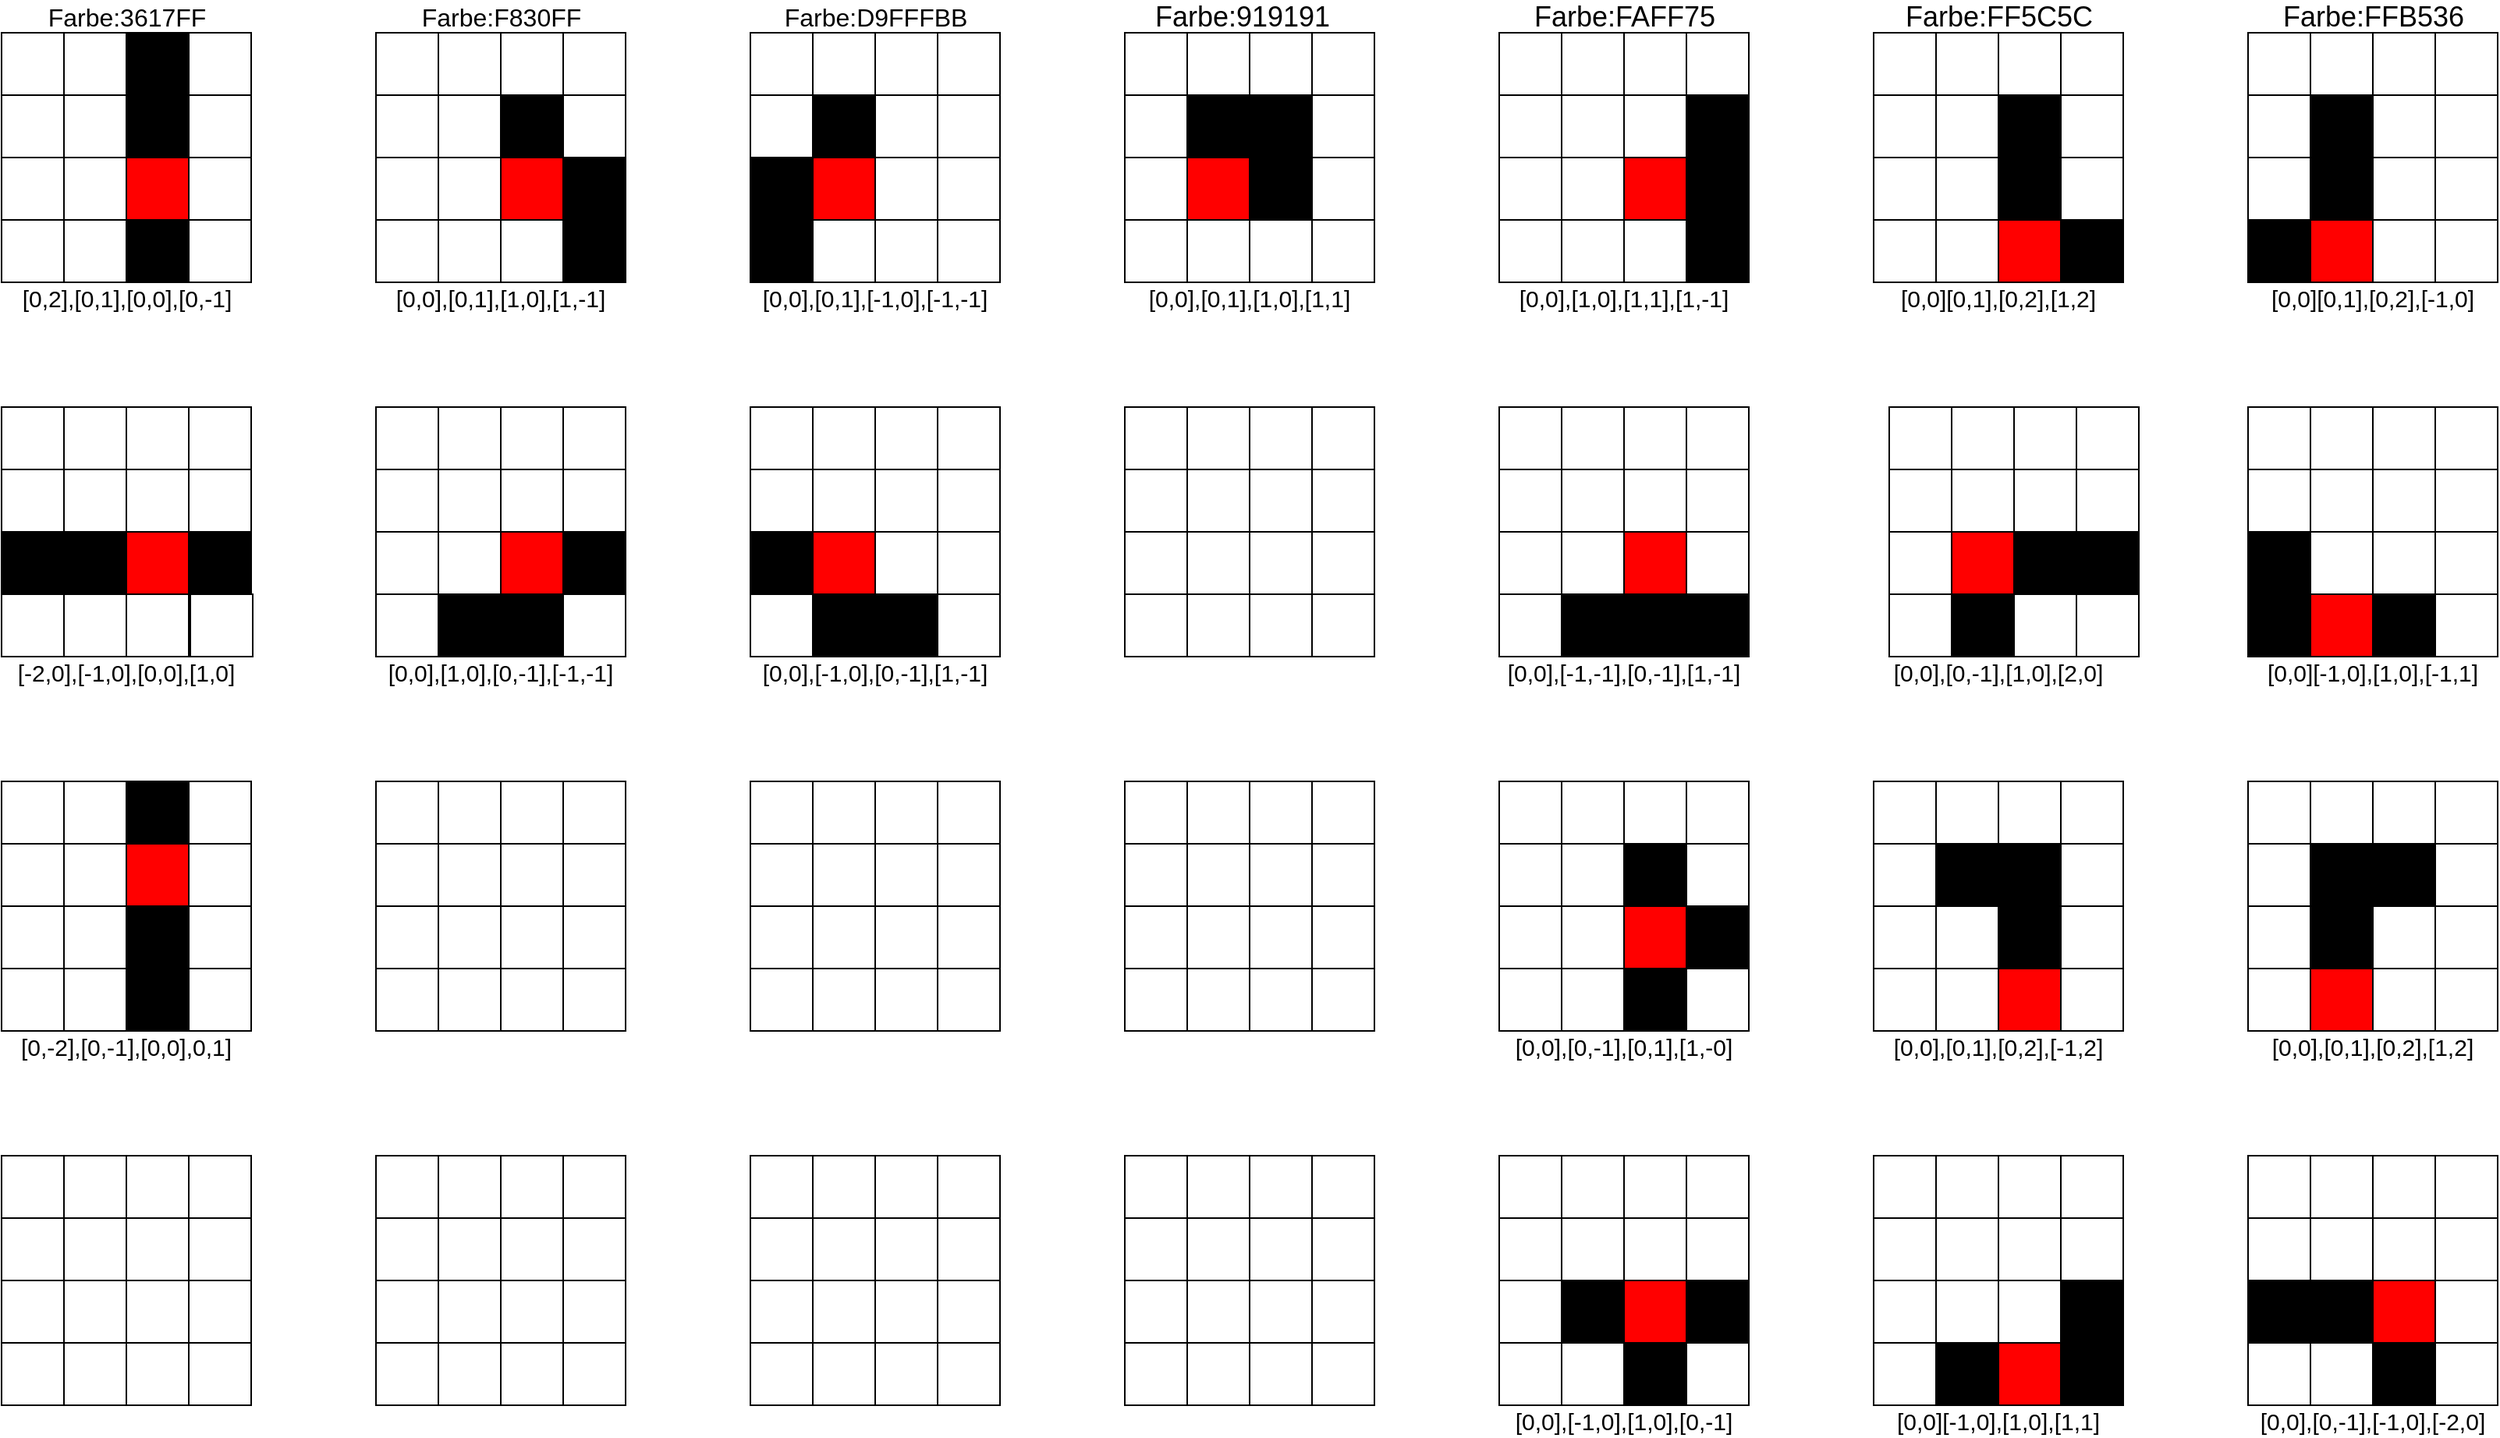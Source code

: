 <mxfile>
    <diagram id="8za0nLAmrxZXABzUQAol" name="Seite-1">
        <mxGraphModel dx="478" dy="510" grid="1" gridSize="10" guides="1" tooltips="1" connect="1" arrows="1" fold="1" page="1" pageScale="1" pageWidth="1654" pageHeight="1169" math="0" shadow="0">
            <root>
                <mxCell id="0"/>
                <mxCell id="1" parent="0"/>
                <mxCell id="3" value="" style="whiteSpace=wrap;html=1;aspect=fixed;" parent="1" vertex="1">
                    <mxGeometry x="80" y="40" width="40" height="40" as="geometry"/>
                </mxCell>
                <mxCell id="4" value="" style="whiteSpace=wrap;html=1;aspect=fixed;" parent="1" vertex="1">
                    <mxGeometry x="120" y="40" width="40" height="40" as="geometry"/>
                </mxCell>
                <mxCell id="5" value="" style="whiteSpace=wrap;html=1;aspect=fixed;fillColor=#000000;" parent="1" vertex="1">
                    <mxGeometry x="160" y="40" width="40" height="40" as="geometry"/>
                </mxCell>
                <mxCell id="6" value="" style="whiteSpace=wrap;html=1;aspect=fixed;" parent="1" vertex="1">
                    <mxGeometry x="200" y="40" width="40" height="40" as="geometry"/>
                </mxCell>
                <mxCell id="7" value="" style="whiteSpace=wrap;html=1;aspect=fixed;" parent="1" vertex="1">
                    <mxGeometry x="80" y="80" width="40" height="40" as="geometry"/>
                </mxCell>
                <mxCell id="8" value="" style="whiteSpace=wrap;html=1;aspect=fixed;" parent="1" vertex="1">
                    <mxGeometry x="120" y="80" width="40" height="40" as="geometry"/>
                </mxCell>
                <mxCell id="9" value="" style="whiteSpace=wrap;html=1;aspect=fixed;fillColor=#000000;" parent="1" vertex="1">
                    <mxGeometry x="160" y="80" width="40" height="40" as="geometry"/>
                </mxCell>
                <mxCell id="10" value="" style="whiteSpace=wrap;html=1;aspect=fixed;" parent="1" vertex="1">
                    <mxGeometry x="200" y="80" width="40" height="40" as="geometry"/>
                </mxCell>
                <mxCell id="11" value="" style="whiteSpace=wrap;html=1;aspect=fixed;" parent="1" vertex="1">
                    <mxGeometry x="80" y="120" width="40" height="40" as="geometry"/>
                </mxCell>
                <mxCell id="12" value="" style="whiteSpace=wrap;html=1;aspect=fixed;" parent="1" vertex="1">
                    <mxGeometry x="120" y="120" width="40" height="40" as="geometry"/>
                </mxCell>
                <mxCell id="13" value="" style="whiteSpace=wrap;html=1;aspect=fixed;fillColor=#000000;" parent="1" vertex="1">
                    <mxGeometry x="160" y="160" width="40" height="40" as="geometry"/>
                </mxCell>
                <mxCell id="14" value="" style="whiteSpace=wrap;html=1;aspect=fixed;" parent="1" vertex="1">
                    <mxGeometry x="200" y="120" width="40" height="40" as="geometry"/>
                </mxCell>
                <mxCell id="15" value="" style="whiteSpace=wrap;html=1;aspect=fixed;" parent="1" vertex="1">
                    <mxGeometry x="80" y="160" width="40" height="40" as="geometry"/>
                </mxCell>
                <mxCell id="16" value="" style="whiteSpace=wrap;html=1;aspect=fixed;" parent="1" vertex="1">
                    <mxGeometry x="120" y="160" width="40" height="40" as="geometry"/>
                </mxCell>
                <mxCell id="17" value="" style="whiteSpace=wrap;html=1;aspect=fixed;fillColor=#FF0000;" parent="1" vertex="1">
                    <mxGeometry x="160" y="120" width="40" height="40" as="geometry"/>
                </mxCell>
                <mxCell id="18" value="" style="whiteSpace=wrap;html=1;aspect=fixed;" parent="1" vertex="1">
                    <mxGeometry x="200" y="160" width="40" height="40" as="geometry"/>
                </mxCell>
                <mxCell id="19" value="" style="whiteSpace=wrap;html=1;aspect=fixed;" parent="1" vertex="1">
                    <mxGeometry x="80" y="280" width="40" height="40" as="geometry"/>
                </mxCell>
                <mxCell id="20" value="" style="whiteSpace=wrap;html=1;aspect=fixed;" parent="1" vertex="1">
                    <mxGeometry x="120" y="280" width="40" height="40" as="geometry"/>
                </mxCell>
                <mxCell id="21" value="" style="whiteSpace=wrap;html=1;aspect=fixed;" parent="1" vertex="1">
                    <mxGeometry x="160" y="280" width="40" height="40" as="geometry"/>
                </mxCell>
                <mxCell id="22" value="" style="whiteSpace=wrap;html=1;aspect=fixed;" parent="1" vertex="1">
                    <mxGeometry x="200" y="280" width="40" height="40" as="geometry"/>
                </mxCell>
                <mxCell id="23" value="" style="whiteSpace=wrap;html=1;aspect=fixed;" parent="1" vertex="1">
                    <mxGeometry x="80" y="320" width="40" height="40" as="geometry"/>
                </mxCell>
                <mxCell id="24" value="" style="whiteSpace=wrap;html=1;aspect=fixed;" parent="1" vertex="1">
                    <mxGeometry x="120" y="320" width="40" height="40" as="geometry"/>
                </mxCell>
                <mxCell id="25" value="" style="whiteSpace=wrap;html=1;aspect=fixed;" parent="1" vertex="1">
                    <mxGeometry x="160" y="320" width="40" height="40" as="geometry"/>
                </mxCell>
                <mxCell id="26" value="" style="whiteSpace=wrap;html=1;aspect=fixed;" parent="1" vertex="1">
                    <mxGeometry x="200" y="320" width="40" height="40" as="geometry"/>
                </mxCell>
                <mxCell id="27" value="" style="whiteSpace=wrap;html=1;aspect=fixed;" parent="1" vertex="1">
                    <mxGeometry x="80" y="360" width="40" height="40" as="geometry"/>
                </mxCell>
                <mxCell id="28" value="" style="whiteSpace=wrap;html=1;aspect=fixed;" parent="1" vertex="1">
                    <mxGeometry x="120" y="360" width="40" height="40" as="geometry"/>
                </mxCell>
                <mxCell id="29" value="" style="whiteSpace=wrap;html=1;aspect=fixed;" parent="1" vertex="1">
                    <mxGeometry x="160" y="360" width="40" height="40" as="geometry"/>
                </mxCell>
                <mxCell id="30" value="" style="whiteSpace=wrap;html=1;aspect=fixed;" parent="1" vertex="1">
                    <mxGeometry x="200" y="360" width="40" height="40" as="geometry"/>
                </mxCell>
                <mxCell id="31" value="" style="whiteSpace=wrap;html=1;aspect=fixed;" parent="1" vertex="1">
                    <mxGeometry x="80" y="400" width="40" height="40" as="geometry"/>
                </mxCell>
                <mxCell id="32" value="" style="whiteSpace=wrap;html=1;aspect=fixed;" parent="1" vertex="1">
                    <mxGeometry x="120" y="400" width="40" height="40" as="geometry"/>
                </mxCell>
                <mxCell id="33" value="" style="whiteSpace=wrap;html=1;aspect=fixed;" parent="1" vertex="1">
                    <mxGeometry x="160" y="400" width="40" height="40" as="geometry"/>
                </mxCell>
                <mxCell id="34" value="" style="whiteSpace=wrap;html=1;aspect=fixed;" parent="1" vertex="1">
                    <mxGeometry x="201" y="400" width="40" height="40" as="geometry"/>
                </mxCell>
                <mxCell id="35" value="" style="whiteSpace=wrap;html=1;aspect=fixed;" parent="1" vertex="1">
                    <mxGeometry x="80" y="520" width="40" height="40" as="geometry"/>
                </mxCell>
                <mxCell id="36" value="" style="whiteSpace=wrap;html=1;aspect=fixed;" parent="1" vertex="1">
                    <mxGeometry x="120" y="520" width="40" height="40" as="geometry"/>
                </mxCell>
                <mxCell id="37" value="" style="whiteSpace=wrap;html=1;aspect=fixed;" parent="1" vertex="1">
                    <mxGeometry x="160" y="520" width="40" height="40" as="geometry"/>
                </mxCell>
                <mxCell id="38" value="" style="whiteSpace=wrap;html=1;aspect=fixed;" parent="1" vertex="1">
                    <mxGeometry x="200" y="520" width="40" height="40" as="geometry"/>
                </mxCell>
                <mxCell id="39" value="" style="whiteSpace=wrap;html=1;aspect=fixed;" parent="1" vertex="1">
                    <mxGeometry x="80" y="560" width="40" height="40" as="geometry"/>
                </mxCell>
                <mxCell id="40" value="" style="whiteSpace=wrap;html=1;aspect=fixed;" parent="1" vertex="1">
                    <mxGeometry x="120" y="560" width="40" height="40" as="geometry"/>
                </mxCell>
                <mxCell id="41" value="" style="whiteSpace=wrap;html=1;aspect=fixed;" parent="1" vertex="1">
                    <mxGeometry x="160" y="560" width="40" height="40" as="geometry"/>
                </mxCell>
                <mxCell id="42" value="" style="whiteSpace=wrap;html=1;aspect=fixed;" parent="1" vertex="1">
                    <mxGeometry x="200" y="560" width="40" height="40" as="geometry"/>
                </mxCell>
                <mxCell id="43" value="" style="whiteSpace=wrap;html=1;aspect=fixed;" parent="1" vertex="1">
                    <mxGeometry x="80" y="600" width="40" height="40" as="geometry"/>
                </mxCell>
                <mxCell id="44" value="" style="whiteSpace=wrap;html=1;aspect=fixed;" parent="1" vertex="1">
                    <mxGeometry x="120" y="600" width="40" height="40" as="geometry"/>
                </mxCell>
                <mxCell id="45" value="" style="whiteSpace=wrap;html=1;aspect=fixed;" parent="1" vertex="1">
                    <mxGeometry x="160" y="600" width="40" height="40" as="geometry"/>
                </mxCell>
                <mxCell id="46" value="" style="whiteSpace=wrap;html=1;aspect=fixed;" parent="1" vertex="1">
                    <mxGeometry x="200" y="600" width="40" height="40" as="geometry"/>
                </mxCell>
                <mxCell id="47" value="" style="whiteSpace=wrap;html=1;aspect=fixed;" parent="1" vertex="1">
                    <mxGeometry x="80" y="640" width="40" height="40" as="geometry"/>
                </mxCell>
                <mxCell id="48" value="" style="whiteSpace=wrap;html=1;aspect=fixed;" parent="1" vertex="1">
                    <mxGeometry x="120" y="640" width="40" height="40" as="geometry"/>
                </mxCell>
                <mxCell id="49" value="" style="whiteSpace=wrap;html=1;aspect=fixed;" parent="1" vertex="1">
                    <mxGeometry x="160" y="640" width="40" height="40" as="geometry"/>
                </mxCell>
                <mxCell id="50" value="" style="whiteSpace=wrap;html=1;aspect=fixed;" parent="1" vertex="1">
                    <mxGeometry x="200" y="640" width="40" height="40" as="geometry"/>
                </mxCell>
                <mxCell id="51" value="" style="whiteSpace=wrap;html=1;aspect=fixed;" parent="1" vertex="1">
                    <mxGeometry x="80" y="760" width="40" height="40" as="geometry"/>
                </mxCell>
                <mxCell id="52" value="" style="whiteSpace=wrap;html=1;aspect=fixed;" parent="1" vertex="1">
                    <mxGeometry x="120" y="760" width="40" height="40" as="geometry"/>
                </mxCell>
                <mxCell id="53" value="" style="whiteSpace=wrap;html=1;aspect=fixed;" parent="1" vertex="1">
                    <mxGeometry x="160" y="760" width="40" height="40" as="geometry"/>
                </mxCell>
                <mxCell id="54" value="" style="whiteSpace=wrap;html=1;aspect=fixed;" parent="1" vertex="1">
                    <mxGeometry x="200" y="760" width="40" height="40" as="geometry"/>
                </mxCell>
                <mxCell id="55" value="" style="whiteSpace=wrap;html=1;aspect=fixed;" parent="1" vertex="1">
                    <mxGeometry x="80" y="800" width="40" height="40" as="geometry"/>
                </mxCell>
                <mxCell id="56" value="" style="whiteSpace=wrap;html=1;aspect=fixed;" parent="1" vertex="1">
                    <mxGeometry x="120" y="800" width="40" height="40" as="geometry"/>
                </mxCell>
                <mxCell id="57" value="" style="whiteSpace=wrap;html=1;aspect=fixed;" parent="1" vertex="1">
                    <mxGeometry x="160" y="800" width="40" height="40" as="geometry"/>
                </mxCell>
                <mxCell id="58" value="" style="whiteSpace=wrap;html=1;aspect=fixed;" parent="1" vertex="1">
                    <mxGeometry x="200" y="800" width="40" height="40" as="geometry"/>
                </mxCell>
                <mxCell id="59" value="" style="whiteSpace=wrap;html=1;aspect=fixed;" parent="1" vertex="1">
                    <mxGeometry x="80" y="840" width="40" height="40" as="geometry"/>
                </mxCell>
                <mxCell id="60" value="" style="whiteSpace=wrap;html=1;aspect=fixed;" parent="1" vertex="1">
                    <mxGeometry x="120" y="840" width="40" height="40" as="geometry"/>
                </mxCell>
                <mxCell id="61" value="" style="whiteSpace=wrap;html=1;aspect=fixed;" parent="1" vertex="1">
                    <mxGeometry x="160" y="840" width="40" height="40" as="geometry"/>
                </mxCell>
                <mxCell id="62" value="" style="whiteSpace=wrap;html=1;aspect=fixed;" parent="1" vertex="1">
                    <mxGeometry x="200" y="840" width="40" height="40" as="geometry"/>
                </mxCell>
                <mxCell id="63" value="" style="whiteSpace=wrap;html=1;aspect=fixed;" parent="1" vertex="1">
                    <mxGeometry x="80" y="880" width="40" height="40" as="geometry"/>
                </mxCell>
                <mxCell id="64" value="" style="whiteSpace=wrap;html=1;aspect=fixed;" parent="1" vertex="1">
                    <mxGeometry x="120" y="880" width="40" height="40" as="geometry"/>
                </mxCell>
                <mxCell id="65" value="" style="whiteSpace=wrap;html=1;aspect=fixed;" parent="1" vertex="1">
                    <mxGeometry x="160" y="880" width="40" height="40" as="geometry"/>
                </mxCell>
                <mxCell id="66" value="" style="whiteSpace=wrap;html=1;aspect=fixed;" parent="1" vertex="1">
                    <mxGeometry x="200" y="880" width="40" height="40" as="geometry"/>
                </mxCell>
                <mxCell id="67" value="[0,2],[0,1],[0,0],[0,-1]" style="text;html=1;strokeColor=none;fillColor=none;align=center;verticalAlign=middle;whiteSpace=wrap;rounded=0;fontSize=15;" parent="1" vertex="1">
                    <mxGeometry x="80" y="200" width="161" height="20" as="geometry"/>
                </mxCell>
                <mxCell id="68" value="[-2,0],[-1,0],[0,0],[1,0]" style="text;html=1;strokeColor=none;fillColor=none;align=center;verticalAlign=middle;whiteSpace=wrap;rounded=0;fontSize=15;" parent="1" vertex="1">
                    <mxGeometry x="80" y="440" width="160" height="20" as="geometry"/>
                </mxCell>
                <mxCell id="69" value="" style="whiteSpace=wrap;html=1;aspect=fixed;" parent="1" vertex="1">
                    <mxGeometry x="320" y="40" width="40" height="40" as="geometry"/>
                </mxCell>
                <mxCell id="70" value="" style="whiteSpace=wrap;html=1;aspect=fixed;" parent="1" vertex="1">
                    <mxGeometry x="360" y="40" width="40" height="40" as="geometry"/>
                </mxCell>
                <mxCell id="71" value="" style="whiteSpace=wrap;html=1;aspect=fixed;fillColor=#FFFFFF;" parent="1" vertex="1">
                    <mxGeometry x="400" y="40" width="40" height="40" as="geometry"/>
                </mxCell>
                <mxCell id="72" value="" style="whiteSpace=wrap;html=1;aspect=fixed;" parent="1" vertex="1">
                    <mxGeometry x="440" y="40" width="40" height="40" as="geometry"/>
                </mxCell>
                <mxCell id="73" value="" style="whiteSpace=wrap;html=1;aspect=fixed;" parent="1" vertex="1">
                    <mxGeometry x="320" y="80" width="40" height="40" as="geometry"/>
                </mxCell>
                <mxCell id="74" value="" style="whiteSpace=wrap;html=1;aspect=fixed;" parent="1" vertex="1">
                    <mxGeometry x="360" y="80" width="40" height="40" as="geometry"/>
                </mxCell>
                <mxCell id="75" value="" style="whiteSpace=wrap;html=1;aspect=fixed;fillColor=#000000;" parent="1" vertex="1">
                    <mxGeometry x="400" y="80" width="40" height="40" as="geometry"/>
                </mxCell>
                <mxCell id="76" value="" style="whiteSpace=wrap;html=1;aspect=fixed;" parent="1" vertex="1">
                    <mxGeometry x="440" y="80" width="40" height="40" as="geometry"/>
                </mxCell>
                <mxCell id="77" value="" style="whiteSpace=wrap;html=1;aspect=fixed;" parent="1" vertex="1">
                    <mxGeometry x="320" y="120" width="40" height="40" as="geometry"/>
                </mxCell>
                <mxCell id="78" value="" style="whiteSpace=wrap;html=1;aspect=fixed;" parent="1" vertex="1">
                    <mxGeometry x="360" y="120" width="40" height="40" as="geometry"/>
                </mxCell>
                <mxCell id="79" value="" style="whiteSpace=wrap;html=1;aspect=fixed;" parent="1" vertex="1">
                    <mxGeometry x="360" y="160" width="40" height="40" as="geometry"/>
                </mxCell>
                <mxCell id="80" value="" style="whiteSpace=wrap;html=1;aspect=fixed;fillColor=#000000;" parent="1" vertex="1">
                    <mxGeometry x="440" y="120" width="40" height="40" as="geometry"/>
                </mxCell>
                <mxCell id="81" value="" style="whiteSpace=wrap;html=1;aspect=fixed;" parent="1" vertex="1">
                    <mxGeometry x="320" y="160" width="40" height="40" as="geometry"/>
                </mxCell>
                <mxCell id="82" value="" style="whiteSpace=wrap;html=1;aspect=fixed;fillColor=#FF0000;" parent="1" vertex="1">
                    <mxGeometry x="400" y="120" width="40" height="40" as="geometry"/>
                </mxCell>
                <mxCell id="83" value="" style="whiteSpace=wrap;html=1;aspect=fixed;fillColor=#000000;" parent="1" vertex="1">
                    <mxGeometry x="440" y="160" width="40" height="40" as="geometry"/>
                </mxCell>
                <mxCell id="84" value="" style="whiteSpace=wrap;html=1;aspect=fixed;" parent="1" vertex="1">
                    <mxGeometry x="400" y="160" width="40" height="40" as="geometry"/>
                </mxCell>
                <mxCell id="85" value="" style="whiteSpace=wrap;html=1;aspect=fixed;" parent="1" vertex="1">
                    <mxGeometry x="320" y="280" width="40" height="40" as="geometry"/>
                </mxCell>
                <mxCell id="86" value="" style="whiteSpace=wrap;html=1;aspect=fixed;" parent="1" vertex="1">
                    <mxGeometry x="360" y="280" width="40" height="40" as="geometry"/>
                </mxCell>
                <mxCell id="87" value="" style="whiteSpace=wrap;html=1;aspect=fixed;" parent="1" vertex="1">
                    <mxGeometry x="400" y="280" width="40" height="40" as="geometry"/>
                </mxCell>
                <mxCell id="88" value="" style="whiteSpace=wrap;html=1;aspect=fixed;" parent="1" vertex="1">
                    <mxGeometry x="440" y="280" width="40" height="40" as="geometry"/>
                </mxCell>
                <mxCell id="89" value="" style="whiteSpace=wrap;html=1;aspect=fixed;" parent="1" vertex="1">
                    <mxGeometry x="320" y="320" width="40" height="40" as="geometry"/>
                </mxCell>
                <mxCell id="90" value="" style="whiteSpace=wrap;html=1;aspect=fixed;" parent="1" vertex="1">
                    <mxGeometry x="360" y="320" width="40" height="40" as="geometry"/>
                </mxCell>
                <mxCell id="91" value="" style="whiteSpace=wrap;html=1;aspect=fixed;" parent="1" vertex="1">
                    <mxGeometry x="400" y="320" width="40" height="40" as="geometry"/>
                </mxCell>
                <mxCell id="92" value="" style="whiteSpace=wrap;html=1;aspect=fixed;" parent="1" vertex="1">
                    <mxGeometry x="440" y="320" width="40" height="40" as="geometry"/>
                </mxCell>
                <mxCell id="93" value="" style="whiteSpace=wrap;html=1;aspect=fixed;" parent="1" vertex="1">
                    <mxGeometry x="320" y="360" width="40" height="40" as="geometry"/>
                </mxCell>
                <mxCell id="94" value="" style="whiteSpace=wrap;html=1;aspect=fixed;" parent="1" vertex="1">
                    <mxGeometry x="360" y="360" width="40" height="40" as="geometry"/>
                </mxCell>
                <mxCell id="95" value="" style="whiteSpace=wrap;html=1;aspect=fixed;fillColor=#000000;" parent="1" vertex="1">
                    <mxGeometry x="400" y="400" width="40" height="40" as="geometry"/>
                </mxCell>
                <mxCell id="96" value="" style="whiteSpace=wrap;html=1;aspect=fixed;fillColor=#000000;" parent="1" vertex="1">
                    <mxGeometry x="440" y="360" width="40" height="40" as="geometry"/>
                </mxCell>
                <mxCell id="97" value="" style="whiteSpace=wrap;html=1;aspect=fixed;fillColor=#FFFFFF;" parent="1" vertex="1">
                    <mxGeometry x="320" y="400" width="40" height="40" as="geometry"/>
                </mxCell>
                <mxCell id="98" value="" style="whiteSpace=wrap;html=1;aspect=fixed;fillColor=#000000;" parent="1" vertex="1">
                    <mxGeometry x="360" y="400" width="40" height="40" as="geometry"/>
                </mxCell>
                <mxCell id="99" value="" style="whiteSpace=wrap;html=1;aspect=fixed;fillColor=#FF0000;" parent="1" vertex="1">
                    <mxGeometry x="400" y="360" width="40" height="40" as="geometry"/>
                </mxCell>
                <mxCell id="100" value="" style="whiteSpace=wrap;html=1;aspect=fixed;" parent="1" vertex="1">
                    <mxGeometry x="440" y="400" width="40" height="40" as="geometry"/>
                </mxCell>
                <mxCell id="101" value="" style="whiteSpace=wrap;html=1;aspect=fixed;" parent="1" vertex="1">
                    <mxGeometry x="320" y="520" width="40" height="40" as="geometry"/>
                </mxCell>
                <mxCell id="102" value="" style="whiteSpace=wrap;html=1;aspect=fixed;" parent="1" vertex="1">
                    <mxGeometry x="360" y="520" width="40" height="40" as="geometry"/>
                </mxCell>
                <mxCell id="103" value="" style="whiteSpace=wrap;html=1;aspect=fixed;" parent="1" vertex="1">
                    <mxGeometry x="400" y="520" width="40" height="40" as="geometry"/>
                </mxCell>
                <mxCell id="104" value="" style="whiteSpace=wrap;html=1;aspect=fixed;" parent="1" vertex="1">
                    <mxGeometry x="440" y="520" width="40" height="40" as="geometry"/>
                </mxCell>
                <mxCell id="105" value="" style="whiteSpace=wrap;html=1;aspect=fixed;" parent="1" vertex="1">
                    <mxGeometry x="320" y="560" width="40" height="40" as="geometry"/>
                </mxCell>
                <mxCell id="106" value="" style="whiteSpace=wrap;html=1;aspect=fixed;" parent="1" vertex="1">
                    <mxGeometry x="360" y="560" width="40" height="40" as="geometry"/>
                </mxCell>
                <mxCell id="107" value="" style="whiteSpace=wrap;html=1;aspect=fixed;" parent="1" vertex="1">
                    <mxGeometry x="400" y="560" width="40" height="40" as="geometry"/>
                </mxCell>
                <mxCell id="108" value="" style="whiteSpace=wrap;html=1;aspect=fixed;" parent="1" vertex="1">
                    <mxGeometry x="440" y="560" width="40" height="40" as="geometry"/>
                </mxCell>
                <mxCell id="109" value="" style="whiteSpace=wrap;html=1;aspect=fixed;" parent="1" vertex="1">
                    <mxGeometry x="320" y="600" width="40" height="40" as="geometry"/>
                </mxCell>
                <mxCell id="110" value="" style="whiteSpace=wrap;html=1;aspect=fixed;" parent="1" vertex="1">
                    <mxGeometry x="360" y="600" width="40" height="40" as="geometry"/>
                </mxCell>
                <mxCell id="111" value="" style="whiteSpace=wrap;html=1;aspect=fixed;" parent="1" vertex="1">
                    <mxGeometry x="400" y="600" width="40" height="40" as="geometry"/>
                </mxCell>
                <mxCell id="112" value="" style="whiteSpace=wrap;html=1;aspect=fixed;" parent="1" vertex="1">
                    <mxGeometry x="440" y="600" width="40" height="40" as="geometry"/>
                </mxCell>
                <mxCell id="113" value="" style="whiteSpace=wrap;html=1;aspect=fixed;" parent="1" vertex="1">
                    <mxGeometry x="320" y="640" width="40" height="40" as="geometry"/>
                </mxCell>
                <mxCell id="114" value="" style="whiteSpace=wrap;html=1;aspect=fixed;" parent="1" vertex="1">
                    <mxGeometry x="360" y="640" width="40" height="40" as="geometry"/>
                </mxCell>
                <mxCell id="115" value="" style="whiteSpace=wrap;html=1;aspect=fixed;" parent="1" vertex="1">
                    <mxGeometry x="400" y="640" width="40" height="40" as="geometry"/>
                </mxCell>
                <mxCell id="116" value="" style="whiteSpace=wrap;html=1;aspect=fixed;" parent="1" vertex="1">
                    <mxGeometry x="440" y="640" width="40" height="40" as="geometry"/>
                </mxCell>
                <mxCell id="117" value="" style="whiteSpace=wrap;html=1;aspect=fixed;" parent="1" vertex="1">
                    <mxGeometry x="320" y="760" width="40" height="40" as="geometry"/>
                </mxCell>
                <mxCell id="118" value="" style="whiteSpace=wrap;html=1;aspect=fixed;" parent="1" vertex="1">
                    <mxGeometry x="360" y="760" width="40" height="40" as="geometry"/>
                </mxCell>
                <mxCell id="119" value="" style="whiteSpace=wrap;html=1;aspect=fixed;" parent="1" vertex="1">
                    <mxGeometry x="400" y="760" width="40" height="40" as="geometry"/>
                </mxCell>
                <mxCell id="120" value="" style="whiteSpace=wrap;html=1;aspect=fixed;" parent="1" vertex="1">
                    <mxGeometry x="440" y="760" width="40" height="40" as="geometry"/>
                </mxCell>
                <mxCell id="121" value="" style="whiteSpace=wrap;html=1;aspect=fixed;" parent="1" vertex="1">
                    <mxGeometry x="320" y="800" width="40" height="40" as="geometry"/>
                </mxCell>
                <mxCell id="122" value="" style="whiteSpace=wrap;html=1;aspect=fixed;" parent="1" vertex="1">
                    <mxGeometry x="360" y="800" width="40" height="40" as="geometry"/>
                </mxCell>
                <mxCell id="123" value="" style="whiteSpace=wrap;html=1;aspect=fixed;" parent="1" vertex="1">
                    <mxGeometry x="400" y="800" width="40" height="40" as="geometry"/>
                </mxCell>
                <mxCell id="124" value="" style="whiteSpace=wrap;html=1;aspect=fixed;" parent="1" vertex="1">
                    <mxGeometry x="440" y="800" width="40" height="40" as="geometry"/>
                </mxCell>
                <mxCell id="125" value="" style="whiteSpace=wrap;html=1;aspect=fixed;" parent="1" vertex="1">
                    <mxGeometry x="320" y="840" width="40" height="40" as="geometry"/>
                </mxCell>
                <mxCell id="126" value="" style="whiteSpace=wrap;html=1;aspect=fixed;" parent="1" vertex="1">
                    <mxGeometry x="360" y="840" width="40" height="40" as="geometry"/>
                </mxCell>
                <mxCell id="127" value="" style="whiteSpace=wrap;html=1;aspect=fixed;" parent="1" vertex="1">
                    <mxGeometry x="400" y="840" width="40" height="40" as="geometry"/>
                </mxCell>
                <mxCell id="128" value="" style="whiteSpace=wrap;html=1;aspect=fixed;" parent="1" vertex="1">
                    <mxGeometry x="440" y="840" width="40" height="40" as="geometry"/>
                </mxCell>
                <mxCell id="129" value="" style="whiteSpace=wrap;html=1;aspect=fixed;" parent="1" vertex="1">
                    <mxGeometry x="320" y="880" width="40" height="40" as="geometry"/>
                </mxCell>
                <mxCell id="130" value="" style="whiteSpace=wrap;html=1;aspect=fixed;" parent="1" vertex="1">
                    <mxGeometry x="360" y="880" width="40" height="40" as="geometry"/>
                </mxCell>
                <mxCell id="131" value="" style="whiteSpace=wrap;html=1;aspect=fixed;" parent="1" vertex="1">
                    <mxGeometry x="400" y="880" width="40" height="40" as="geometry"/>
                </mxCell>
                <mxCell id="132" value="" style="whiteSpace=wrap;html=1;aspect=fixed;" parent="1" vertex="1">
                    <mxGeometry x="440" y="880" width="40" height="40" as="geometry"/>
                </mxCell>
                <mxCell id="133" value="[0,0],[0,1],[1,0],[1,-1]" style="text;html=1;strokeColor=none;fillColor=none;align=center;verticalAlign=middle;whiteSpace=wrap;rounded=0;fontSize=15;" parent="1" vertex="1">
                    <mxGeometry x="320" y="200" width="160" height="20" as="geometry"/>
                </mxCell>
                <mxCell id="134" value="[0,0],[1,0],[0,-1],[-1,-1]" style="text;html=1;strokeColor=none;fillColor=none;align=center;verticalAlign=middle;whiteSpace=wrap;rounded=0;fontSize=15;" parent="1" vertex="1">
                    <mxGeometry x="320" y="440" width="160" height="20" as="geometry"/>
                </mxCell>
                <mxCell id="135" value="" style="whiteSpace=wrap;html=1;aspect=fixed;" parent="1" vertex="1">
                    <mxGeometry x="560" y="40" width="40" height="40" as="geometry"/>
                </mxCell>
                <mxCell id="136" value="" style="whiteSpace=wrap;html=1;aspect=fixed;" parent="1" vertex="1">
                    <mxGeometry x="600" y="40" width="40" height="40" as="geometry"/>
                </mxCell>
                <mxCell id="137" value="" style="whiteSpace=wrap;html=1;aspect=fixed;fillColor=#FFFFFF;" parent="1" vertex="1">
                    <mxGeometry x="640" y="40" width="40" height="40" as="geometry"/>
                </mxCell>
                <mxCell id="138" value="" style="whiteSpace=wrap;html=1;aspect=fixed;" parent="1" vertex="1">
                    <mxGeometry x="680" y="40" width="40" height="40" as="geometry"/>
                </mxCell>
                <mxCell id="139" value="" style="whiteSpace=wrap;html=1;aspect=fixed;" parent="1" vertex="1">
                    <mxGeometry x="560" y="80" width="40" height="40" as="geometry"/>
                </mxCell>
                <mxCell id="140" value="" style="whiteSpace=wrap;html=1;aspect=fixed;" parent="1" vertex="1">
                    <mxGeometry x="640" y="80" width="40" height="40" as="geometry"/>
                </mxCell>
                <mxCell id="141" value="" style="whiteSpace=wrap;html=1;aspect=fixed;fillColor=#000000;" parent="1" vertex="1">
                    <mxGeometry x="600" y="80" width="40" height="40" as="geometry"/>
                </mxCell>
                <mxCell id="142" value="" style="whiteSpace=wrap;html=1;aspect=fixed;" parent="1" vertex="1">
                    <mxGeometry x="680" y="80" width="40" height="40" as="geometry"/>
                </mxCell>
                <mxCell id="143" value="" style="whiteSpace=wrap;html=1;aspect=fixed;" parent="1" vertex="1">
                    <mxGeometry x="640" y="120" width="40" height="40" as="geometry"/>
                </mxCell>
                <mxCell id="144" value="" style="whiteSpace=wrap;html=1;aspect=fixed;" parent="1" vertex="1">
                    <mxGeometry x="680" y="120" width="40" height="40" as="geometry"/>
                </mxCell>
                <mxCell id="145" value="" style="whiteSpace=wrap;html=1;aspect=fixed;fillColor=#FFFFFF;" parent="1" vertex="1">
                    <mxGeometry x="680" y="160" width="40" height="40" as="geometry"/>
                </mxCell>
                <mxCell id="146" value="" style="whiteSpace=wrap;html=1;aspect=fixed;fillColor=#000000;" parent="1" vertex="1">
                    <mxGeometry x="560" y="120" width="40" height="40" as="geometry"/>
                </mxCell>
                <mxCell id="147" value="" style="whiteSpace=wrap;html=1;aspect=fixed;" parent="1" vertex="1">
                    <mxGeometry x="600" y="160" width="40" height="40" as="geometry"/>
                </mxCell>
                <mxCell id="148" value="" style="whiteSpace=wrap;html=1;aspect=fixed;fillColor=#FF0000;" parent="1" vertex="1">
                    <mxGeometry x="600" y="120" width="40" height="40" as="geometry"/>
                </mxCell>
                <mxCell id="149" value="" style="whiteSpace=wrap;html=1;aspect=fixed;fillColor=#000000;" parent="1" vertex="1">
                    <mxGeometry x="560" y="160" width="40" height="40" as="geometry"/>
                </mxCell>
                <mxCell id="150" value="" style="whiteSpace=wrap;html=1;aspect=fixed;" parent="1" vertex="1">
                    <mxGeometry x="640" y="160" width="40" height="40" as="geometry"/>
                </mxCell>
                <mxCell id="151" value="" style="whiteSpace=wrap;html=1;aspect=fixed;" parent="1" vertex="1">
                    <mxGeometry x="560" y="280" width="40" height="40" as="geometry"/>
                </mxCell>
                <mxCell id="152" value="" style="whiteSpace=wrap;html=1;aspect=fixed;" parent="1" vertex="1">
                    <mxGeometry x="600" y="280" width="40" height="40" as="geometry"/>
                </mxCell>
                <mxCell id="153" value="" style="whiteSpace=wrap;html=1;aspect=fixed;" parent="1" vertex="1">
                    <mxGeometry x="640" y="280" width="40" height="40" as="geometry"/>
                </mxCell>
                <mxCell id="154" value="" style="whiteSpace=wrap;html=1;aspect=fixed;" parent="1" vertex="1">
                    <mxGeometry x="680" y="280" width="40" height="40" as="geometry"/>
                </mxCell>
                <mxCell id="155" value="" style="whiteSpace=wrap;html=1;aspect=fixed;" parent="1" vertex="1">
                    <mxGeometry x="560" y="320" width="40" height="40" as="geometry"/>
                </mxCell>
                <mxCell id="156" value="" style="whiteSpace=wrap;html=1;aspect=fixed;" parent="1" vertex="1">
                    <mxGeometry x="600" y="320" width="40" height="40" as="geometry"/>
                </mxCell>
                <mxCell id="157" value="" style="whiteSpace=wrap;html=1;aspect=fixed;" parent="1" vertex="1">
                    <mxGeometry x="640" y="320" width="40" height="40" as="geometry"/>
                </mxCell>
                <mxCell id="158" value="" style="whiteSpace=wrap;html=1;aspect=fixed;" parent="1" vertex="1">
                    <mxGeometry x="680" y="320" width="40" height="40" as="geometry"/>
                </mxCell>
                <mxCell id="159" value="" style="whiteSpace=wrap;html=1;aspect=fixed;" parent="1" vertex="1">
                    <mxGeometry x="680" y="360" width="40" height="40" as="geometry"/>
                </mxCell>
                <mxCell id="160" value="" style="whiteSpace=wrap;html=1;aspect=fixed;" parent="1" vertex="1">
                    <mxGeometry x="640" y="360" width="40" height="40" as="geometry"/>
                </mxCell>
                <mxCell id="161" value="" style="whiteSpace=wrap;html=1;aspect=fixed;fillColor=#000000;" parent="1" vertex="1">
                    <mxGeometry x="600" y="400" width="40" height="40" as="geometry"/>
                </mxCell>
                <mxCell id="162" value="" style="whiteSpace=wrap;html=1;aspect=fixed;fillColor=#000000;" parent="1" vertex="1">
                    <mxGeometry x="560" y="360" width="40" height="40" as="geometry"/>
                </mxCell>
                <mxCell id="163" value="" style="whiteSpace=wrap;html=1;aspect=fixed;fillColor=none;" parent="1" vertex="1">
                    <mxGeometry x="560" y="400" width="40" height="40" as="geometry"/>
                </mxCell>
                <mxCell id="164" value="" style="whiteSpace=wrap;html=1;aspect=fixed;fillColor=#000000;" parent="1" vertex="1">
                    <mxGeometry x="640" y="400" width="40" height="40" as="geometry"/>
                </mxCell>
                <mxCell id="165" value="" style="whiteSpace=wrap;html=1;aspect=fixed;fillColor=#FF0000;" parent="1" vertex="1">
                    <mxGeometry x="600" y="360" width="40" height="40" as="geometry"/>
                </mxCell>
                <mxCell id="166" value="" style="whiteSpace=wrap;html=1;aspect=fixed;fillColor=#FFFFFF;" parent="1" vertex="1">
                    <mxGeometry x="680" y="400" width="40" height="40" as="geometry"/>
                </mxCell>
                <mxCell id="167" value="" style="whiteSpace=wrap;html=1;aspect=fixed;" parent="1" vertex="1">
                    <mxGeometry x="560" y="520" width="40" height="40" as="geometry"/>
                </mxCell>
                <mxCell id="168" value="" style="whiteSpace=wrap;html=1;aspect=fixed;" parent="1" vertex="1">
                    <mxGeometry x="600" y="520" width="40" height="40" as="geometry"/>
                </mxCell>
                <mxCell id="169" value="" style="whiteSpace=wrap;html=1;aspect=fixed;" parent="1" vertex="1">
                    <mxGeometry x="640" y="520" width="40" height="40" as="geometry"/>
                </mxCell>
                <mxCell id="170" value="" style="whiteSpace=wrap;html=1;aspect=fixed;" parent="1" vertex="1">
                    <mxGeometry x="680" y="520" width="40" height="40" as="geometry"/>
                </mxCell>
                <mxCell id="171" value="" style="whiteSpace=wrap;html=1;aspect=fixed;" parent="1" vertex="1">
                    <mxGeometry x="560" y="560" width="40" height="40" as="geometry"/>
                </mxCell>
                <mxCell id="172" value="" style="whiteSpace=wrap;html=1;aspect=fixed;" parent="1" vertex="1">
                    <mxGeometry x="600" y="560" width="40" height="40" as="geometry"/>
                </mxCell>
                <mxCell id="173" value="" style="whiteSpace=wrap;html=1;aspect=fixed;" parent="1" vertex="1">
                    <mxGeometry x="640" y="560" width="40" height="40" as="geometry"/>
                </mxCell>
                <mxCell id="174" value="" style="whiteSpace=wrap;html=1;aspect=fixed;" parent="1" vertex="1">
                    <mxGeometry x="680" y="560" width="40" height="40" as="geometry"/>
                </mxCell>
                <mxCell id="175" value="" style="whiteSpace=wrap;html=1;aspect=fixed;" parent="1" vertex="1">
                    <mxGeometry x="560" y="600" width="40" height="40" as="geometry"/>
                </mxCell>
                <mxCell id="176" value="" style="whiteSpace=wrap;html=1;aspect=fixed;" parent="1" vertex="1">
                    <mxGeometry x="600" y="600" width="40" height="40" as="geometry"/>
                </mxCell>
                <mxCell id="177" value="" style="whiteSpace=wrap;html=1;aspect=fixed;" parent="1" vertex="1">
                    <mxGeometry x="640" y="600" width="40" height="40" as="geometry"/>
                </mxCell>
                <mxCell id="178" value="" style="whiteSpace=wrap;html=1;aspect=fixed;" parent="1" vertex="1">
                    <mxGeometry x="680" y="600" width="40" height="40" as="geometry"/>
                </mxCell>
                <mxCell id="179" value="" style="whiteSpace=wrap;html=1;aspect=fixed;" parent="1" vertex="1">
                    <mxGeometry x="560" y="640" width="40" height="40" as="geometry"/>
                </mxCell>
                <mxCell id="180" value="" style="whiteSpace=wrap;html=1;aspect=fixed;" parent="1" vertex="1">
                    <mxGeometry x="600" y="640" width="40" height="40" as="geometry"/>
                </mxCell>
                <mxCell id="181" value="" style="whiteSpace=wrap;html=1;aspect=fixed;" parent="1" vertex="1">
                    <mxGeometry x="640" y="640" width="40" height="40" as="geometry"/>
                </mxCell>
                <mxCell id="182" value="" style="whiteSpace=wrap;html=1;aspect=fixed;" parent="1" vertex="1">
                    <mxGeometry x="680" y="640" width="40" height="40" as="geometry"/>
                </mxCell>
                <mxCell id="183" value="" style="whiteSpace=wrap;html=1;aspect=fixed;" parent="1" vertex="1">
                    <mxGeometry x="560" y="760" width="40" height="40" as="geometry"/>
                </mxCell>
                <mxCell id="184" value="" style="whiteSpace=wrap;html=1;aspect=fixed;" parent="1" vertex="1">
                    <mxGeometry x="600" y="760" width="40" height="40" as="geometry"/>
                </mxCell>
                <mxCell id="185" value="" style="whiteSpace=wrap;html=1;aspect=fixed;" parent="1" vertex="1">
                    <mxGeometry x="640" y="760" width="40" height="40" as="geometry"/>
                </mxCell>
                <mxCell id="186" value="" style="whiteSpace=wrap;html=1;aspect=fixed;" parent="1" vertex="1">
                    <mxGeometry x="680" y="760" width="40" height="40" as="geometry"/>
                </mxCell>
                <mxCell id="187" value="" style="whiteSpace=wrap;html=1;aspect=fixed;" parent="1" vertex="1">
                    <mxGeometry x="560" y="800" width="40" height="40" as="geometry"/>
                </mxCell>
                <mxCell id="188" value="" style="whiteSpace=wrap;html=1;aspect=fixed;" parent="1" vertex="1">
                    <mxGeometry x="600" y="800" width="40" height="40" as="geometry"/>
                </mxCell>
                <mxCell id="189" value="" style="whiteSpace=wrap;html=1;aspect=fixed;" parent="1" vertex="1">
                    <mxGeometry x="640" y="800" width="40" height="40" as="geometry"/>
                </mxCell>
                <mxCell id="190" value="" style="whiteSpace=wrap;html=1;aspect=fixed;" parent="1" vertex="1">
                    <mxGeometry x="680" y="800" width="40" height="40" as="geometry"/>
                </mxCell>
                <mxCell id="191" value="" style="whiteSpace=wrap;html=1;aspect=fixed;" parent="1" vertex="1">
                    <mxGeometry x="560" y="840" width="40" height="40" as="geometry"/>
                </mxCell>
                <mxCell id="192" value="" style="whiteSpace=wrap;html=1;aspect=fixed;" parent="1" vertex="1">
                    <mxGeometry x="600" y="840" width="40" height="40" as="geometry"/>
                </mxCell>
                <mxCell id="193" value="" style="whiteSpace=wrap;html=1;aspect=fixed;" parent="1" vertex="1">
                    <mxGeometry x="640" y="840" width="40" height="40" as="geometry"/>
                </mxCell>
                <mxCell id="194" value="" style="whiteSpace=wrap;html=1;aspect=fixed;" parent="1" vertex="1">
                    <mxGeometry x="680" y="840" width="40" height="40" as="geometry"/>
                </mxCell>
                <mxCell id="195" value="" style="whiteSpace=wrap;html=1;aspect=fixed;" parent="1" vertex="1">
                    <mxGeometry x="560" y="880" width="40" height="40" as="geometry"/>
                </mxCell>
                <mxCell id="196" value="" style="whiteSpace=wrap;html=1;aspect=fixed;" parent="1" vertex="1">
                    <mxGeometry x="600" y="880" width="40" height="40" as="geometry"/>
                </mxCell>
                <mxCell id="197" value="" style="whiteSpace=wrap;html=1;aspect=fixed;" parent="1" vertex="1">
                    <mxGeometry x="640" y="880" width="40" height="40" as="geometry"/>
                </mxCell>
                <mxCell id="198" value="" style="whiteSpace=wrap;html=1;aspect=fixed;" parent="1" vertex="1">
                    <mxGeometry x="680" y="880" width="40" height="40" as="geometry"/>
                </mxCell>
                <mxCell id="199" value="[0,0],[0,1],[-1,0],[-1,-1]" style="text;html=1;strokeColor=none;fillColor=none;align=center;verticalAlign=middle;whiteSpace=wrap;rounded=0;fontSize=15;" parent="1" vertex="1">
                    <mxGeometry x="560" y="200" width="160" height="20" as="geometry"/>
                </mxCell>
                <mxCell id="200" value="[0,0],[-1,0],[0,-1],[1,-1]" style="text;html=1;strokeColor=none;fillColor=none;align=center;verticalAlign=middle;whiteSpace=wrap;rounded=0;fontSize=15;" parent="1" vertex="1">
                    <mxGeometry x="560" y="440" width="160" height="20" as="geometry"/>
                </mxCell>
                <mxCell id="201" value="" style="whiteSpace=wrap;html=1;aspect=fixed;" parent="1" vertex="1">
                    <mxGeometry x="800" y="40" width="40" height="40" as="geometry"/>
                </mxCell>
                <mxCell id="202" value="" style="whiteSpace=wrap;html=1;aspect=fixed;" parent="1" vertex="1">
                    <mxGeometry x="840" y="40" width="40" height="40" as="geometry"/>
                </mxCell>
                <mxCell id="203" value="" style="whiteSpace=wrap;html=1;aspect=fixed;" parent="1" vertex="1">
                    <mxGeometry x="880" y="40" width="40" height="40" as="geometry"/>
                </mxCell>
                <mxCell id="204" value="" style="whiteSpace=wrap;html=1;aspect=fixed;" parent="1" vertex="1">
                    <mxGeometry x="920" y="40" width="40" height="40" as="geometry"/>
                </mxCell>
                <mxCell id="205" value="" style="whiteSpace=wrap;html=1;aspect=fixed;" parent="1" vertex="1">
                    <mxGeometry x="800" y="80" width="40" height="40" as="geometry"/>
                </mxCell>
                <mxCell id="206" value="" style="whiteSpace=wrap;html=1;aspect=fixed;" parent="1" vertex="1">
                    <mxGeometry x="920" y="120" width="40" height="40" as="geometry"/>
                </mxCell>
                <mxCell id="207" value="" style="whiteSpace=wrap;html=1;aspect=fixed;fillColor=#000000;" parent="1" vertex="1">
                    <mxGeometry x="880" y="80" width="40" height="40" as="geometry"/>
                </mxCell>
                <mxCell id="208" value="" style="whiteSpace=wrap;html=1;aspect=fixed;" parent="1" vertex="1">
                    <mxGeometry x="920" y="80" width="40" height="40" as="geometry"/>
                </mxCell>
                <mxCell id="209" value="" style="whiteSpace=wrap;html=1;aspect=fixed;" parent="1" vertex="1">
                    <mxGeometry x="800" y="120" width="40" height="40" as="geometry"/>
                </mxCell>
                <mxCell id="210" value="" style="whiteSpace=wrap;html=1;aspect=fixed;" parent="1" vertex="1">
                    <mxGeometry x="920" y="160" width="40" height="40" as="geometry"/>
                </mxCell>
                <mxCell id="211" value="" style="whiteSpace=wrap;html=1;aspect=fixed;" parent="1" vertex="1">
                    <mxGeometry x="840" y="160" width="40" height="40" as="geometry"/>
                </mxCell>
                <mxCell id="212" value="" style="whiteSpace=wrap;html=1;aspect=fixed;fillColor=#000000;" parent="1" vertex="1">
                    <mxGeometry x="880" y="120" width="40" height="40" as="geometry"/>
                </mxCell>
                <mxCell id="213" value="" style="whiteSpace=wrap;html=1;aspect=fixed;" parent="1" vertex="1">
                    <mxGeometry x="800" y="160" width="40" height="40" as="geometry"/>
                </mxCell>
                <mxCell id="214" value="" style="whiteSpace=wrap;html=1;aspect=fixed;fillColor=#FF0000;" parent="1" vertex="1">
                    <mxGeometry x="840" y="120" width="40" height="40" as="geometry"/>
                </mxCell>
                <mxCell id="215" value="" style="whiteSpace=wrap;html=1;aspect=fixed;fillColor=#000000;" parent="1" vertex="1">
                    <mxGeometry x="840" y="80" width="40" height="40" as="geometry"/>
                </mxCell>
                <mxCell id="216" value="" style="whiteSpace=wrap;html=1;aspect=fixed;" parent="1" vertex="1">
                    <mxGeometry x="880" y="160" width="40" height="40" as="geometry"/>
                </mxCell>
                <mxCell id="217" value="" style="whiteSpace=wrap;html=1;aspect=fixed;" parent="1" vertex="1">
                    <mxGeometry x="800" y="280" width="40" height="40" as="geometry"/>
                </mxCell>
                <mxCell id="218" value="" style="whiteSpace=wrap;html=1;aspect=fixed;" parent="1" vertex="1">
                    <mxGeometry x="840" y="280" width="40" height="40" as="geometry"/>
                </mxCell>
                <mxCell id="219" value="" style="whiteSpace=wrap;html=1;aspect=fixed;" parent="1" vertex="1">
                    <mxGeometry x="880" y="280" width="40" height="40" as="geometry"/>
                </mxCell>
                <mxCell id="220" value="" style="whiteSpace=wrap;html=1;aspect=fixed;" parent="1" vertex="1">
                    <mxGeometry x="920" y="280" width="40" height="40" as="geometry"/>
                </mxCell>
                <mxCell id="221" value="" style="whiteSpace=wrap;html=1;aspect=fixed;" parent="1" vertex="1">
                    <mxGeometry x="800" y="320" width="40" height="40" as="geometry"/>
                </mxCell>
                <mxCell id="222" value="" style="whiteSpace=wrap;html=1;aspect=fixed;" parent="1" vertex="1">
                    <mxGeometry x="840" y="320" width="40" height="40" as="geometry"/>
                </mxCell>
                <mxCell id="223" value="" style="whiteSpace=wrap;html=1;aspect=fixed;" parent="1" vertex="1">
                    <mxGeometry x="880" y="320" width="40" height="40" as="geometry"/>
                </mxCell>
                <mxCell id="224" value="" style="whiteSpace=wrap;html=1;aspect=fixed;" parent="1" vertex="1">
                    <mxGeometry x="920" y="320" width="40" height="40" as="geometry"/>
                </mxCell>
                <mxCell id="225" value="" style="whiteSpace=wrap;html=1;aspect=fixed;" parent="1" vertex="1">
                    <mxGeometry x="800" y="360" width="40" height="40" as="geometry"/>
                </mxCell>
                <mxCell id="226" value="" style="whiteSpace=wrap;html=1;aspect=fixed;" parent="1" vertex="1">
                    <mxGeometry x="840" y="360" width="40" height="40" as="geometry"/>
                </mxCell>
                <mxCell id="227" value="" style="whiteSpace=wrap;html=1;aspect=fixed;" parent="1" vertex="1">
                    <mxGeometry x="880" y="360" width="40" height="40" as="geometry"/>
                </mxCell>
                <mxCell id="228" value="" style="whiteSpace=wrap;html=1;aspect=fixed;" parent="1" vertex="1">
                    <mxGeometry x="920" y="360" width="40" height="40" as="geometry"/>
                </mxCell>
                <mxCell id="229" value="" style="whiteSpace=wrap;html=1;aspect=fixed;" parent="1" vertex="1">
                    <mxGeometry x="800" y="400" width="40" height="40" as="geometry"/>
                </mxCell>
                <mxCell id="230" value="" style="whiteSpace=wrap;html=1;aspect=fixed;" parent="1" vertex="1">
                    <mxGeometry x="840" y="400" width="40" height="40" as="geometry"/>
                </mxCell>
                <mxCell id="231" value="" style="whiteSpace=wrap;html=1;aspect=fixed;" parent="1" vertex="1">
                    <mxGeometry x="880" y="400" width="40" height="40" as="geometry"/>
                </mxCell>
                <mxCell id="232" value="" style="whiteSpace=wrap;html=1;aspect=fixed;" parent="1" vertex="1">
                    <mxGeometry x="920" y="400" width="40" height="40" as="geometry"/>
                </mxCell>
                <mxCell id="233" value="" style="whiteSpace=wrap;html=1;aspect=fixed;" parent="1" vertex="1">
                    <mxGeometry x="800" y="520" width="40" height="40" as="geometry"/>
                </mxCell>
                <mxCell id="234" value="" style="whiteSpace=wrap;html=1;aspect=fixed;" parent="1" vertex="1">
                    <mxGeometry x="840" y="520" width="40" height="40" as="geometry"/>
                </mxCell>
                <mxCell id="235" value="" style="whiteSpace=wrap;html=1;aspect=fixed;" parent="1" vertex="1">
                    <mxGeometry x="880" y="520" width="40" height="40" as="geometry"/>
                </mxCell>
                <mxCell id="236" value="" style="whiteSpace=wrap;html=1;aspect=fixed;" parent="1" vertex="1">
                    <mxGeometry x="920" y="520" width="40" height="40" as="geometry"/>
                </mxCell>
                <mxCell id="237" value="" style="whiteSpace=wrap;html=1;aspect=fixed;" parent="1" vertex="1">
                    <mxGeometry x="800" y="560" width="40" height="40" as="geometry"/>
                </mxCell>
                <mxCell id="238" value="" style="whiteSpace=wrap;html=1;aspect=fixed;" parent="1" vertex="1">
                    <mxGeometry x="840" y="560" width="40" height="40" as="geometry"/>
                </mxCell>
                <mxCell id="239" value="" style="whiteSpace=wrap;html=1;aspect=fixed;" parent="1" vertex="1">
                    <mxGeometry x="880" y="560" width="40" height="40" as="geometry"/>
                </mxCell>
                <mxCell id="240" value="" style="whiteSpace=wrap;html=1;aspect=fixed;" parent="1" vertex="1">
                    <mxGeometry x="920" y="560" width="40" height="40" as="geometry"/>
                </mxCell>
                <mxCell id="241" value="" style="whiteSpace=wrap;html=1;aspect=fixed;" parent="1" vertex="1">
                    <mxGeometry x="800" y="600" width="40" height="40" as="geometry"/>
                </mxCell>
                <mxCell id="242" value="" style="whiteSpace=wrap;html=1;aspect=fixed;" parent="1" vertex="1">
                    <mxGeometry x="840" y="600" width="40" height="40" as="geometry"/>
                </mxCell>
                <mxCell id="243" value="" style="whiteSpace=wrap;html=1;aspect=fixed;" parent="1" vertex="1">
                    <mxGeometry x="880" y="600" width="40" height="40" as="geometry"/>
                </mxCell>
                <mxCell id="244" value="" style="whiteSpace=wrap;html=1;aspect=fixed;" parent="1" vertex="1">
                    <mxGeometry x="920" y="600" width="40" height="40" as="geometry"/>
                </mxCell>
                <mxCell id="245" value="" style="whiteSpace=wrap;html=1;aspect=fixed;" parent="1" vertex="1">
                    <mxGeometry x="800" y="640" width="40" height="40" as="geometry"/>
                </mxCell>
                <mxCell id="246" value="" style="whiteSpace=wrap;html=1;aspect=fixed;" parent="1" vertex="1">
                    <mxGeometry x="840" y="640" width="40" height="40" as="geometry"/>
                </mxCell>
                <mxCell id="247" value="" style="whiteSpace=wrap;html=1;aspect=fixed;" parent="1" vertex="1">
                    <mxGeometry x="880" y="640" width="40" height="40" as="geometry"/>
                </mxCell>
                <mxCell id="248" value="" style="whiteSpace=wrap;html=1;aspect=fixed;" parent="1" vertex="1">
                    <mxGeometry x="920" y="640" width="40" height="40" as="geometry"/>
                </mxCell>
                <mxCell id="249" value="" style="whiteSpace=wrap;html=1;aspect=fixed;" parent="1" vertex="1">
                    <mxGeometry x="800" y="760" width="40" height="40" as="geometry"/>
                </mxCell>
                <mxCell id="250" value="" style="whiteSpace=wrap;html=1;aspect=fixed;" parent="1" vertex="1">
                    <mxGeometry x="840" y="760" width="40" height="40" as="geometry"/>
                </mxCell>
                <mxCell id="251" value="" style="whiteSpace=wrap;html=1;aspect=fixed;" parent="1" vertex="1">
                    <mxGeometry x="880" y="760" width="40" height="40" as="geometry"/>
                </mxCell>
                <mxCell id="252" value="" style="whiteSpace=wrap;html=1;aspect=fixed;" parent="1" vertex="1">
                    <mxGeometry x="920" y="760" width="40" height="40" as="geometry"/>
                </mxCell>
                <mxCell id="253" value="" style="whiteSpace=wrap;html=1;aspect=fixed;" parent="1" vertex="1">
                    <mxGeometry x="800" y="800" width="40" height="40" as="geometry"/>
                </mxCell>
                <mxCell id="254" value="" style="whiteSpace=wrap;html=1;aspect=fixed;" parent="1" vertex="1">
                    <mxGeometry x="840" y="800" width="40" height="40" as="geometry"/>
                </mxCell>
                <mxCell id="255" value="" style="whiteSpace=wrap;html=1;aspect=fixed;" parent="1" vertex="1">
                    <mxGeometry x="880" y="800" width="40" height="40" as="geometry"/>
                </mxCell>
                <mxCell id="256" value="" style="whiteSpace=wrap;html=1;aspect=fixed;" parent="1" vertex="1">
                    <mxGeometry x="920" y="800" width="40" height="40" as="geometry"/>
                </mxCell>
                <mxCell id="257" value="" style="whiteSpace=wrap;html=1;aspect=fixed;" parent="1" vertex="1">
                    <mxGeometry x="800" y="840" width="40" height="40" as="geometry"/>
                </mxCell>
                <mxCell id="258" value="" style="whiteSpace=wrap;html=1;aspect=fixed;" parent="1" vertex="1">
                    <mxGeometry x="840" y="840" width="40" height="40" as="geometry"/>
                </mxCell>
                <mxCell id="259" value="" style="whiteSpace=wrap;html=1;aspect=fixed;" parent="1" vertex="1">
                    <mxGeometry x="880" y="840" width="40" height="40" as="geometry"/>
                </mxCell>
                <mxCell id="260" value="" style="whiteSpace=wrap;html=1;aspect=fixed;" parent="1" vertex="1">
                    <mxGeometry x="920" y="840" width="40" height="40" as="geometry"/>
                </mxCell>
                <mxCell id="261" value="" style="whiteSpace=wrap;html=1;aspect=fixed;" parent="1" vertex="1">
                    <mxGeometry x="800" y="880" width="40" height="40" as="geometry"/>
                </mxCell>
                <mxCell id="262" value="" style="whiteSpace=wrap;html=1;aspect=fixed;" parent="1" vertex="1">
                    <mxGeometry x="840" y="880" width="40" height="40" as="geometry"/>
                </mxCell>
                <mxCell id="263" value="" style="whiteSpace=wrap;html=1;aspect=fixed;" parent="1" vertex="1">
                    <mxGeometry x="880" y="880" width="40" height="40" as="geometry"/>
                </mxCell>
                <mxCell id="264" value="" style="whiteSpace=wrap;html=1;aspect=fixed;" parent="1" vertex="1">
                    <mxGeometry x="920" y="880" width="40" height="40" as="geometry"/>
                </mxCell>
                <mxCell id="265" value="[0,0],[0,1],[1,0],[1,1]" style="text;html=1;strokeColor=none;fillColor=none;align=center;verticalAlign=middle;whiteSpace=wrap;rounded=0;fontSize=15;" parent="1" vertex="1">
                    <mxGeometry x="800" y="200" width="160" height="20" as="geometry"/>
                </mxCell>
                <mxCell id="266" value="" style="whiteSpace=wrap;html=1;aspect=fixed;" parent="1" vertex="1">
                    <mxGeometry x="1040" y="40" width="40" height="40" as="geometry"/>
                </mxCell>
                <mxCell id="267" value="" style="whiteSpace=wrap;html=1;aspect=fixed;" parent="1" vertex="1">
                    <mxGeometry x="1080" y="40" width="40" height="40" as="geometry"/>
                </mxCell>
                <mxCell id="268" value="" style="whiteSpace=wrap;html=1;aspect=fixed;" parent="1" vertex="1">
                    <mxGeometry x="1120" y="40" width="40" height="40" as="geometry"/>
                </mxCell>
                <mxCell id="269" value="" style="whiteSpace=wrap;html=1;aspect=fixed;" parent="1" vertex="1">
                    <mxGeometry x="1160" y="40" width="40" height="40" as="geometry"/>
                </mxCell>
                <mxCell id="270" value="" style="whiteSpace=wrap;html=1;aspect=fixed;" parent="1" vertex="1">
                    <mxGeometry x="1040" y="80" width="40" height="40" as="geometry"/>
                </mxCell>
                <mxCell id="271" value="" style="whiteSpace=wrap;html=1;aspect=fixed;" parent="1" vertex="1">
                    <mxGeometry x="1080" y="80" width="40" height="40" as="geometry"/>
                </mxCell>
                <mxCell id="272" value="" style="whiteSpace=wrap;html=1;aspect=fixed;fillColor=#000000;" parent="1" vertex="1">
                    <mxGeometry x="1160" y="80" width="40" height="40" as="geometry"/>
                </mxCell>
                <mxCell id="273" value="" style="whiteSpace=wrap;html=1;aspect=fixed;" parent="1" vertex="1">
                    <mxGeometry x="1120" y="80" width="40" height="40" as="geometry"/>
                </mxCell>
                <mxCell id="274" value="" style="whiteSpace=wrap;html=1;aspect=fixed;" parent="1" vertex="1">
                    <mxGeometry x="1040" y="120" width="40" height="40" as="geometry"/>
                </mxCell>
                <mxCell id="275" value="" style="whiteSpace=wrap;html=1;aspect=fixed;" parent="1" vertex="1">
                    <mxGeometry x="1080" y="120" width="40" height="40" as="geometry"/>
                </mxCell>
                <mxCell id="276" value="" style="whiteSpace=wrap;html=1;aspect=fixed;" parent="1" vertex="1">
                    <mxGeometry x="1080" y="160" width="40" height="40" as="geometry"/>
                </mxCell>
                <mxCell id="277" value="" style="whiteSpace=wrap;html=1;aspect=fixed;fillColor=#000000;" parent="1" vertex="1">
                    <mxGeometry x="1160" y="120" width="40" height="40" as="geometry"/>
                </mxCell>
                <mxCell id="278" value="" style="whiteSpace=wrap;html=1;aspect=fixed;" parent="1" vertex="1">
                    <mxGeometry x="1040" y="160" width="40" height="40" as="geometry"/>
                </mxCell>
                <mxCell id="279" value="" style="whiteSpace=wrap;html=1;aspect=fixed;fillColor=#FF0000;" parent="1" vertex="1">
                    <mxGeometry x="1120" y="120" width="40" height="40" as="geometry"/>
                </mxCell>
                <mxCell id="280" value="" style="whiteSpace=wrap;html=1;aspect=fixed;fillColor=#000000;" parent="1" vertex="1">
                    <mxGeometry x="1160" y="160" width="40" height="40" as="geometry"/>
                </mxCell>
                <mxCell id="281" value="" style="whiteSpace=wrap;html=1;aspect=fixed;" parent="1" vertex="1">
                    <mxGeometry x="1120" y="160" width="40" height="40" as="geometry"/>
                </mxCell>
                <mxCell id="282" value="" style="whiteSpace=wrap;html=1;aspect=fixed;" parent="1" vertex="1">
                    <mxGeometry x="1040" y="280" width="40" height="40" as="geometry"/>
                </mxCell>
                <mxCell id="283" value="" style="whiteSpace=wrap;html=1;aspect=fixed;" parent="1" vertex="1">
                    <mxGeometry x="1080" y="280" width="40" height="40" as="geometry"/>
                </mxCell>
                <mxCell id="284" value="" style="whiteSpace=wrap;html=1;aspect=fixed;" parent="1" vertex="1">
                    <mxGeometry x="1120" y="280" width="40" height="40" as="geometry"/>
                </mxCell>
                <mxCell id="285" value="" style="whiteSpace=wrap;html=1;aspect=fixed;" parent="1" vertex="1">
                    <mxGeometry x="1160" y="280" width="40" height="40" as="geometry"/>
                </mxCell>
                <mxCell id="286" value="" style="whiteSpace=wrap;html=1;aspect=fixed;" parent="1" vertex="1">
                    <mxGeometry x="1040" y="320" width="40" height="40" as="geometry"/>
                </mxCell>
                <mxCell id="287" value="" style="whiteSpace=wrap;html=1;aspect=fixed;" parent="1" vertex="1">
                    <mxGeometry x="1080" y="320" width="40" height="40" as="geometry"/>
                </mxCell>
                <mxCell id="288" value="" style="whiteSpace=wrap;html=1;aspect=fixed;" parent="1" vertex="1">
                    <mxGeometry x="1120" y="320" width="40" height="40" as="geometry"/>
                </mxCell>
                <mxCell id="289" value="" style="whiteSpace=wrap;html=1;aspect=fixed;" parent="1" vertex="1">
                    <mxGeometry x="1160" y="320" width="40" height="40" as="geometry"/>
                </mxCell>
                <mxCell id="290" value="" style="whiteSpace=wrap;html=1;aspect=fixed;" parent="1" vertex="1">
                    <mxGeometry x="1040" y="360" width="40" height="40" as="geometry"/>
                </mxCell>
                <mxCell id="291" value="" style="whiteSpace=wrap;html=1;aspect=fixed;" parent="1" vertex="1">
                    <mxGeometry x="1080" y="360" width="40" height="40" as="geometry"/>
                </mxCell>
                <mxCell id="292" value="" style="whiteSpace=wrap;html=1;aspect=fixed;fillColor=#000000;" parent="1" vertex="1">
                    <mxGeometry x="1120" y="400" width="40" height="40" as="geometry"/>
                </mxCell>
                <mxCell id="293" value="" style="whiteSpace=wrap;html=1;aspect=fixed;fillColor=#000000;" parent="1" vertex="1">
                    <mxGeometry x="1160" y="400" width="40" height="40" as="geometry"/>
                </mxCell>
                <mxCell id="294" value="" style="whiteSpace=wrap;html=1;aspect=fixed;" parent="1" vertex="1">
                    <mxGeometry x="1040" y="400" width="40" height="40" as="geometry"/>
                </mxCell>
                <mxCell id="295" value="" style="whiteSpace=wrap;html=1;aspect=fixed;fillColor=#000000;" parent="1" vertex="1">
                    <mxGeometry x="1080" y="400" width="40" height="40" as="geometry"/>
                </mxCell>
                <mxCell id="296" value="" style="whiteSpace=wrap;html=1;aspect=fixed;fillColor=#FF0000;" parent="1" vertex="1">
                    <mxGeometry x="1120" y="360" width="40" height="40" as="geometry"/>
                </mxCell>
                <mxCell id="297" value="" style="whiteSpace=wrap;html=1;aspect=fixed;" parent="1" vertex="1">
                    <mxGeometry x="1160" y="360" width="40" height="40" as="geometry"/>
                </mxCell>
                <mxCell id="314" value="" style="whiteSpace=wrap;html=1;aspect=fixed;" parent="1" vertex="1">
                    <mxGeometry x="1040" y="520" width="40" height="40" as="geometry"/>
                </mxCell>
                <mxCell id="315" value="" style="whiteSpace=wrap;html=1;aspect=fixed;" parent="1" vertex="1">
                    <mxGeometry x="1080" y="520" width="40" height="40" as="geometry"/>
                </mxCell>
                <mxCell id="316" value="" style="whiteSpace=wrap;html=1;aspect=fixed;" parent="1" vertex="1">
                    <mxGeometry x="1120" y="520" width="40" height="40" as="geometry"/>
                </mxCell>
                <mxCell id="317" value="" style="whiteSpace=wrap;html=1;aspect=fixed;" parent="1" vertex="1">
                    <mxGeometry x="1160" y="520" width="40" height="40" as="geometry"/>
                </mxCell>
                <mxCell id="318" value="" style="whiteSpace=wrap;html=1;aspect=fixed;" parent="1" vertex="1">
                    <mxGeometry x="1040" y="560" width="40" height="40" as="geometry"/>
                </mxCell>
                <mxCell id="319" value="" style="whiteSpace=wrap;html=1;aspect=fixed;" parent="1" vertex="1">
                    <mxGeometry x="1080" y="560" width="40" height="40" as="geometry"/>
                </mxCell>
                <mxCell id="320" value="" style="whiteSpace=wrap;html=1;aspect=fixed;fillColor=#000000;" parent="1" vertex="1">
                    <mxGeometry x="1120" y="560" width="40" height="40" as="geometry"/>
                </mxCell>
                <mxCell id="321" value="" style="whiteSpace=wrap;html=1;aspect=fixed;" parent="1" vertex="1">
                    <mxGeometry x="1160" y="560" width="40" height="40" as="geometry"/>
                </mxCell>
                <mxCell id="322" value="" style="whiteSpace=wrap;html=1;aspect=fixed;" parent="1" vertex="1">
                    <mxGeometry x="1040" y="600" width="40" height="40" as="geometry"/>
                </mxCell>
                <mxCell id="323" value="" style="whiteSpace=wrap;html=1;aspect=fixed;" parent="1" vertex="1">
                    <mxGeometry x="1080" y="600" width="40" height="40" as="geometry"/>
                </mxCell>
                <mxCell id="324" value="" style="whiteSpace=wrap;html=1;aspect=fixed;fillColor=#FF0000;" parent="1" vertex="1">
                    <mxGeometry x="1120" y="600" width="40" height="40" as="geometry"/>
                </mxCell>
                <mxCell id="325" value="" style="whiteSpace=wrap;html=1;aspect=fixed;fillColor=#000000;" parent="1" vertex="1">
                    <mxGeometry x="1160" y="600" width="40" height="40" as="geometry"/>
                </mxCell>
                <mxCell id="326" value="" style="whiteSpace=wrap;html=1;aspect=fixed;" parent="1" vertex="1">
                    <mxGeometry x="1040" y="640" width="40" height="40" as="geometry"/>
                </mxCell>
                <mxCell id="327" value="" style="whiteSpace=wrap;html=1;aspect=fixed;" parent="1" vertex="1">
                    <mxGeometry x="1080" y="640" width="40" height="40" as="geometry"/>
                </mxCell>
                <mxCell id="328" value="" style="whiteSpace=wrap;html=1;aspect=fixed;fillColor=#000000;" parent="1" vertex="1">
                    <mxGeometry x="1120" y="640" width="40" height="40" as="geometry"/>
                </mxCell>
                <mxCell id="329" value="" style="whiteSpace=wrap;html=1;aspect=fixed;" parent="1" vertex="1">
                    <mxGeometry x="1160" y="640" width="40" height="40" as="geometry"/>
                </mxCell>
                <mxCell id="330" value="[0,0],[1,0],[1,1],[1,-1]" style="text;html=1;strokeColor=none;fillColor=none;align=center;verticalAlign=middle;whiteSpace=wrap;rounded=0;fontSize=15;" parent="1" vertex="1">
                    <mxGeometry x="1040" y="200" width="160" height="20" as="geometry"/>
                </mxCell>
                <mxCell id="331" value="[0,0],[-1,-1],[0,-1],[1,-1]" style="text;html=1;strokeColor=none;fillColor=none;align=center;verticalAlign=middle;whiteSpace=wrap;rounded=0;fontSize=15;" parent="1" vertex="1">
                    <mxGeometry x="1040" y="440" width="160" height="20" as="geometry"/>
                </mxCell>
                <mxCell id="332" value="" style="whiteSpace=wrap;html=1;aspect=fixed;" parent="1" vertex="1">
                    <mxGeometry x="1280" y="40" width="40" height="40" as="geometry"/>
                </mxCell>
                <mxCell id="333" value="" style="whiteSpace=wrap;html=1;aspect=fixed;" parent="1" vertex="1">
                    <mxGeometry x="1320" y="40" width="40" height="40" as="geometry"/>
                </mxCell>
                <mxCell id="334" value="" style="whiteSpace=wrap;html=1;aspect=fixed;" parent="1" vertex="1">
                    <mxGeometry x="1360" y="40" width="40" height="40" as="geometry"/>
                </mxCell>
                <mxCell id="335" value="" style="whiteSpace=wrap;html=1;aspect=fixed;" parent="1" vertex="1">
                    <mxGeometry x="1400" y="40" width="40" height="40" as="geometry"/>
                </mxCell>
                <mxCell id="336" value="" style="whiteSpace=wrap;html=1;aspect=fixed;" parent="1" vertex="1">
                    <mxGeometry x="1280" y="80" width="40" height="40" as="geometry"/>
                </mxCell>
                <mxCell id="337" value="" style="whiteSpace=wrap;html=1;aspect=fixed;" parent="1" vertex="1">
                    <mxGeometry x="1320" y="80" width="40" height="40" as="geometry"/>
                </mxCell>
                <mxCell id="338" value="" style="whiteSpace=wrap;html=1;aspect=fixed;fillColor=#000000;" parent="1" vertex="1">
                    <mxGeometry x="1360" y="80" width="40" height="40" as="geometry"/>
                </mxCell>
                <mxCell id="339" value="" style="whiteSpace=wrap;html=1;aspect=fixed;" parent="1" vertex="1">
                    <mxGeometry x="1400" y="80" width="40" height="40" as="geometry"/>
                </mxCell>
                <mxCell id="340" value="" style="whiteSpace=wrap;html=1;aspect=fixed;" parent="1" vertex="1">
                    <mxGeometry x="1280" y="120" width="40" height="40" as="geometry"/>
                </mxCell>
                <mxCell id="341" value="" style="whiteSpace=wrap;html=1;aspect=fixed;" parent="1" vertex="1">
                    <mxGeometry x="1320" y="120" width="40" height="40" as="geometry"/>
                </mxCell>
                <mxCell id="342" value="" style="whiteSpace=wrap;html=1;aspect=fixed;" parent="1" vertex="1">
                    <mxGeometry x="1320" y="160" width="40" height="40" as="geometry"/>
                </mxCell>
                <mxCell id="343" value="" style="whiteSpace=wrap;html=1;aspect=fixed;fillColor=#000000;" parent="1" vertex="1">
                    <mxGeometry x="1360" y="120" width="40" height="40" as="geometry"/>
                </mxCell>
                <mxCell id="344" value="" style="whiteSpace=wrap;html=1;aspect=fixed;" parent="1" vertex="1">
                    <mxGeometry x="1280" y="160" width="40" height="40" as="geometry"/>
                </mxCell>
                <mxCell id="345" value="" style="whiteSpace=wrap;html=1;aspect=fixed;fillColor=#FF0000;" parent="1" vertex="1">
                    <mxGeometry x="1360" y="160" width="40" height="40" as="geometry"/>
                </mxCell>
                <mxCell id="346" value="" style="whiteSpace=wrap;html=1;aspect=fixed;fillColor=#000000;" parent="1" vertex="1">
                    <mxGeometry x="1400" y="160" width="40" height="40" as="geometry"/>
                </mxCell>
                <mxCell id="347" value="" style="whiteSpace=wrap;html=1;aspect=fixed;direction=south;" parent="1" vertex="1">
                    <mxGeometry x="1400" y="120" width="40" height="40" as="geometry"/>
                </mxCell>
                <mxCell id="364" value="" style="whiteSpace=wrap;html=1;aspect=fixed;" parent="1" vertex="1">
                    <mxGeometry x="1280" y="520" width="40" height="40" as="geometry"/>
                </mxCell>
                <mxCell id="365" value="" style="whiteSpace=wrap;html=1;aspect=fixed;" parent="1" vertex="1">
                    <mxGeometry x="1320" y="520" width="40" height="40" as="geometry"/>
                </mxCell>
                <mxCell id="366" value="" style="whiteSpace=wrap;html=1;aspect=fixed;" parent="1" vertex="1">
                    <mxGeometry x="1360" y="520" width="40" height="40" as="geometry"/>
                </mxCell>
                <mxCell id="367" value="" style="whiteSpace=wrap;html=1;aspect=fixed;" parent="1" vertex="1">
                    <mxGeometry x="1400" y="520" width="40" height="40" as="geometry"/>
                </mxCell>
                <mxCell id="368" value="" style="whiteSpace=wrap;html=1;aspect=fixed;" parent="1" vertex="1">
                    <mxGeometry x="1280" y="560" width="40" height="40" as="geometry"/>
                </mxCell>
                <mxCell id="369" value="" style="whiteSpace=wrap;html=1;aspect=fixed;fillColor=#000000;" parent="1" vertex="1">
                    <mxGeometry x="1320" y="560" width="40" height="40" as="geometry"/>
                </mxCell>
                <mxCell id="370" value="" style="whiteSpace=wrap;html=1;aspect=fixed;fillColor=#000000;" parent="1" vertex="1">
                    <mxGeometry x="1360" y="560" width="40" height="40" as="geometry"/>
                </mxCell>
                <mxCell id="371" value="" style="whiteSpace=wrap;html=1;aspect=fixed;" parent="1" vertex="1">
                    <mxGeometry x="1400" y="560" width="40" height="40" as="geometry"/>
                </mxCell>
                <mxCell id="372" value="" style="whiteSpace=wrap;html=1;aspect=fixed;" parent="1" vertex="1">
                    <mxGeometry x="1280" y="600" width="40" height="40" as="geometry"/>
                </mxCell>
                <mxCell id="373" value="" style="whiteSpace=wrap;html=1;aspect=fixed;" parent="1" vertex="1">
                    <mxGeometry x="1320" y="600" width="40" height="40" as="geometry"/>
                </mxCell>
                <mxCell id="374" value="" style="whiteSpace=wrap;html=1;aspect=fixed;fillColor=#000000;" parent="1" vertex="1">
                    <mxGeometry x="1360" y="600" width="40" height="40" as="geometry"/>
                </mxCell>
                <mxCell id="375" value="" style="whiteSpace=wrap;html=1;aspect=fixed;" parent="1" vertex="1">
                    <mxGeometry x="1400" y="600" width="40" height="40" as="geometry"/>
                </mxCell>
                <mxCell id="376" value="" style="whiteSpace=wrap;html=1;aspect=fixed;" parent="1" vertex="1">
                    <mxGeometry x="1280" y="640" width="40" height="40" as="geometry"/>
                </mxCell>
                <mxCell id="377" value="" style="whiteSpace=wrap;html=1;aspect=fixed;" parent="1" vertex="1">
                    <mxGeometry x="1320" y="640" width="40" height="40" as="geometry"/>
                </mxCell>
                <mxCell id="378" value="" style="whiteSpace=wrap;html=1;aspect=fixed;fillColor=#FF0000;" parent="1" vertex="1">
                    <mxGeometry x="1360" y="640" width="40" height="40" as="geometry"/>
                </mxCell>
                <mxCell id="379" value="" style="whiteSpace=wrap;html=1;aspect=fixed;" parent="1" vertex="1">
                    <mxGeometry x="1400" y="640" width="40" height="40" as="geometry"/>
                </mxCell>
                <mxCell id="380" value="" style="whiteSpace=wrap;html=1;aspect=fixed;" parent="1" vertex="1">
                    <mxGeometry x="1290" y="280" width="40" height="40" as="geometry"/>
                </mxCell>
                <mxCell id="381" value="" style="whiteSpace=wrap;html=1;aspect=fixed;" parent="1" vertex="1">
                    <mxGeometry x="1330" y="280" width="40" height="40" as="geometry"/>
                </mxCell>
                <mxCell id="382" value="" style="whiteSpace=wrap;html=1;aspect=fixed;" parent="1" vertex="1">
                    <mxGeometry x="1370" y="280" width="40" height="40" as="geometry"/>
                </mxCell>
                <mxCell id="383" value="" style="whiteSpace=wrap;html=1;aspect=fixed;" parent="1" vertex="1">
                    <mxGeometry x="1410" y="280" width="40" height="40" as="geometry"/>
                </mxCell>
                <mxCell id="384" value="" style="whiteSpace=wrap;html=1;aspect=fixed;" parent="1" vertex="1">
                    <mxGeometry x="1290" y="320" width="40" height="40" as="geometry"/>
                </mxCell>
                <mxCell id="385" value="" style="whiteSpace=wrap;html=1;aspect=fixed;" parent="1" vertex="1">
                    <mxGeometry x="1330" y="320" width="40" height="40" as="geometry"/>
                </mxCell>
                <mxCell id="386" value="" style="whiteSpace=wrap;html=1;aspect=fixed;" parent="1" vertex="1">
                    <mxGeometry x="1370" y="320" width="40" height="40" as="geometry"/>
                </mxCell>
                <mxCell id="387" value="" style="whiteSpace=wrap;html=1;aspect=fixed;" parent="1" vertex="1">
                    <mxGeometry x="1410" y="320" width="40" height="40" as="geometry"/>
                </mxCell>
                <mxCell id="388" value="" style="whiteSpace=wrap;html=1;aspect=fixed;" parent="1" vertex="1">
                    <mxGeometry x="1290" y="360" width="40" height="40" as="geometry"/>
                </mxCell>
                <mxCell id="389" value="" style="whiteSpace=wrap;html=1;aspect=fixed;fillColor=#FF0000;" parent="1" vertex="1">
                    <mxGeometry x="1330" y="360" width="40" height="40" as="geometry"/>
                </mxCell>
                <mxCell id="390" value="" style="whiteSpace=wrap;html=1;aspect=fixed;fillColor=#000000;" parent="1" vertex="1">
                    <mxGeometry x="1370" y="360" width="40" height="40" as="geometry"/>
                </mxCell>
                <mxCell id="391" value="" style="whiteSpace=wrap;html=1;aspect=fixed;fillColor=#000000;" parent="1" vertex="1">
                    <mxGeometry x="1410" y="360" width="40" height="40" as="geometry"/>
                </mxCell>
                <mxCell id="392" value="" style="whiteSpace=wrap;html=1;aspect=fixed;" parent="1" vertex="1">
                    <mxGeometry x="1290" y="400" width="40" height="40" as="geometry"/>
                </mxCell>
                <mxCell id="393" value="" style="whiteSpace=wrap;html=1;aspect=fixed;fillColor=#000000;" parent="1" vertex="1">
                    <mxGeometry x="1330" y="400" width="40" height="40" as="geometry"/>
                </mxCell>
                <mxCell id="394" value="" style="whiteSpace=wrap;html=1;aspect=fixed;" parent="1" vertex="1">
                    <mxGeometry x="1370" y="400" width="40" height="40" as="geometry"/>
                </mxCell>
                <mxCell id="395" value="" style="whiteSpace=wrap;html=1;aspect=fixed;" parent="1" vertex="1">
                    <mxGeometry x="1410" y="400" width="40" height="40" as="geometry"/>
                </mxCell>
                <mxCell id="396" value="[0,0][0,1],[0,2],[1,2]" style="text;html=1;strokeColor=none;fillColor=none;align=center;verticalAlign=middle;whiteSpace=wrap;rounded=0;fontSize=15;" parent="1" vertex="1">
                    <mxGeometry x="1280" y="200" width="160" height="20" as="geometry"/>
                </mxCell>
                <mxCell id="398" value="" style="whiteSpace=wrap;html=1;aspect=fixed;" parent="1" vertex="1">
                    <mxGeometry x="1520" y="40" width="40" height="40" as="geometry"/>
                </mxCell>
                <mxCell id="399" value="" style="whiteSpace=wrap;html=1;aspect=fixed;" parent="1" vertex="1">
                    <mxGeometry x="1560" y="40" width="40" height="40" as="geometry"/>
                </mxCell>
                <mxCell id="400" value="" style="whiteSpace=wrap;html=1;aspect=fixed;" parent="1" vertex="1">
                    <mxGeometry x="1600" y="40" width="40" height="40" as="geometry"/>
                </mxCell>
                <mxCell id="401" value="" style="whiteSpace=wrap;html=1;aspect=fixed;" parent="1" vertex="1">
                    <mxGeometry x="1640" y="40" width="40" height="40" as="geometry"/>
                </mxCell>
                <mxCell id="402" value="" style="whiteSpace=wrap;html=1;aspect=fixed;" parent="1" vertex="1">
                    <mxGeometry x="1520" y="80" width="40" height="40" as="geometry"/>
                </mxCell>
                <mxCell id="403" value="" style="whiteSpace=wrap;html=1;aspect=fixed;" parent="1" vertex="1">
                    <mxGeometry x="1600" y="80" width="40" height="40" as="geometry"/>
                </mxCell>
                <mxCell id="404" value="" style="whiteSpace=wrap;html=1;aspect=fixed;fillColor=#000000;" parent="1" vertex="1">
                    <mxGeometry x="1560" y="80" width="40" height="40" as="geometry"/>
                </mxCell>
                <mxCell id="405" value="" style="whiteSpace=wrap;html=1;aspect=fixed;" parent="1" vertex="1">
                    <mxGeometry x="1640" y="80" width="40" height="40" as="geometry"/>
                </mxCell>
                <mxCell id="406" value="" style="whiteSpace=wrap;html=1;aspect=fixed;" parent="1" vertex="1">
                    <mxGeometry x="1520" y="120" width="40" height="40" as="geometry"/>
                </mxCell>
                <mxCell id="407" value="" style="whiteSpace=wrap;html=1;aspect=fixed;" parent="1" vertex="1">
                    <mxGeometry x="1600" y="120" width="40" height="40" as="geometry"/>
                </mxCell>
                <mxCell id="408" value="" style="whiteSpace=wrap;html=1;aspect=fixed;" parent="1" vertex="1">
                    <mxGeometry x="1640" y="120" width="40" height="40" as="geometry"/>
                </mxCell>
                <mxCell id="409" value="" style="whiteSpace=wrap;html=1;aspect=fixed;fillColor=#000000;" parent="1" vertex="1">
                    <mxGeometry x="1560" y="120" width="40" height="40" as="geometry"/>
                </mxCell>
                <mxCell id="410" value="" style="whiteSpace=wrap;html=1;aspect=fixed;" parent="1" vertex="1">
                    <mxGeometry x="1640" y="160" width="40" height="40" as="geometry"/>
                </mxCell>
                <mxCell id="411" value="" style="whiteSpace=wrap;html=1;aspect=fixed;fillColor=#FF0000;" parent="1" vertex="1">
                    <mxGeometry x="1560" y="160" width="40" height="40" as="geometry"/>
                </mxCell>
                <mxCell id="412" value="" style="whiteSpace=wrap;html=1;aspect=fixed;fillColor=#000000;" parent="1" vertex="1">
                    <mxGeometry x="1520" y="160" width="40" height="40" as="geometry"/>
                </mxCell>
                <mxCell id="413" value="" style="whiteSpace=wrap;html=1;aspect=fixed;" parent="1" vertex="1">
                    <mxGeometry x="1600" y="160" width="40" height="40" as="geometry"/>
                </mxCell>
                <mxCell id="414" value="" style="whiteSpace=wrap;html=1;aspect=fixed;" parent="1" vertex="1">
                    <mxGeometry x="1520" y="280" width="40" height="40" as="geometry"/>
                </mxCell>
                <mxCell id="415" value="" style="whiteSpace=wrap;html=1;aspect=fixed;" parent="1" vertex="1">
                    <mxGeometry x="1560" y="280" width="40" height="40" as="geometry"/>
                </mxCell>
                <mxCell id="416" value="" style="whiteSpace=wrap;html=1;aspect=fixed;" parent="1" vertex="1">
                    <mxGeometry x="1600" y="280" width="40" height="40" as="geometry"/>
                </mxCell>
                <mxCell id="417" value="" style="whiteSpace=wrap;html=1;aspect=fixed;" parent="1" vertex="1">
                    <mxGeometry x="1640" y="280" width="40" height="40" as="geometry"/>
                </mxCell>
                <mxCell id="418" value="" style="whiteSpace=wrap;html=1;aspect=fixed;" parent="1" vertex="1">
                    <mxGeometry x="1520" y="320" width="40" height="40" as="geometry"/>
                </mxCell>
                <mxCell id="419" value="" style="whiteSpace=wrap;html=1;aspect=fixed;" parent="1" vertex="1">
                    <mxGeometry x="1560" y="320" width="40" height="40" as="geometry"/>
                </mxCell>
                <mxCell id="420" value="" style="whiteSpace=wrap;html=1;aspect=fixed;" parent="1" vertex="1">
                    <mxGeometry x="1600" y="320" width="40" height="40" as="geometry"/>
                </mxCell>
                <mxCell id="421" value="" style="whiteSpace=wrap;html=1;aspect=fixed;" parent="1" vertex="1">
                    <mxGeometry x="1640" y="320" width="40" height="40" as="geometry"/>
                </mxCell>
                <mxCell id="422" value="" style="whiteSpace=wrap;html=1;aspect=fixed;" parent="1" vertex="1">
                    <mxGeometry x="1640" y="360" width="40" height="40" as="geometry"/>
                </mxCell>
                <mxCell id="423" value="" style="whiteSpace=wrap;html=1;aspect=fixed;" parent="1" vertex="1">
                    <mxGeometry x="1560" y="360" width="40" height="40" as="geometry"/>
                </mxCell>
                <mxCell id="424" value="" style="whiteSpace=wrap;html=1;aspect=fixed;fillColor=#000000;" parent="1" vertex="1">
                    <mxGeometry x="1520" y="400" width="40" height="40" as="geometry"/>
                </mxCell>
                <mxCell id="425" value="" style="whiteSpace=wrap;html=1;aspect=fixed;fillColor=#000000;" parent="1" vertex="1">
                    <mxGeometry x="1520" y="360" width="40" height="40" as="geometry"/>
                </mxCell>
                <mxCell id="426" value="" style="whiteSpace=wrap;html=1;aspect=fixed;" parent="1" vertex="1">
                    <mxGeometry x="1600" y="360" width="40" height="40" as="geometry"/>
                </mxCell>
                <mxCell id="427" value="" style="whiteSpace=wrap;html=1;aspect=fixed;fillColor=#000000;" parent="1" vertex="1">
                    <mxGeometry x="1600" y="400" width="40" height="40" as="geometry"/>
                </mxCell>
                <mxCell id="428" value="" style="whiteSpace=wrap;html=1;aspect=fixed;fillColor=#FF0000;" parent="1" vertex="1">
                    <mxGeometry x="1560" y="400" width="40" height="40" as="geometry"/>
                </mxCell>
                <mxCell id="429" value="" style="whiteSpace=wrap;html=1;aspect=fixed;" parent="1" vertex="1">
                    <mxGeometry x="1640" y="400" width="40" height="40" as="geometry"/>
                </mxCell>
                <mxCell id="430" value="" style="whiteSpace=wrap;html=1;aspect=fixed;" parent="1" vertex="1">
                    <mxGeometry x="1520" y="520" width="40" height="40" as="geometry"/>
                </mxCell>
                <mxCell id="431" value="" style="whiteSpace=wrap;html=1;aspect=fixed;" parent="1" vertex="1">
                    <mxGeometry x="1560" y="520" width="40" height="40" as="geometry"/>
                </mxCell>
                <mxCell id="432" value="" style="whiteSpace=wrap;html=1;aspect=fixed;" parent="1" vertex="1">
                    <mxGeometry x="1600" y="520" width="40" height="40" as="geometry"/>
                </mxCell>
                <mxCell id="433" value="" style="whiteSpace=wrap;html=1;aspect=fixed;" parent="1" vertex="1">
                    <mxGeometry x="1640" y="520" width="40" height="40" as="geometry"/>
                </mxCell>
                <mxCell id="434" value="" style="whiteSpace=wrap;html=1;aspect=fixed;" parent="1" vertex="1">
                    <mxGeometry x="1520" y="560" width="40" height="40" as="geometry"/>
                </mxCell>
                <mxCell id="435" value="" style="whiteSpace=wrap;html=1;aspect=fixed;fillColor=#000000;" parent="1" vertex="1">
                    <mxGeometry x="1560" y="560" width="40" height="40" as="geometry"/>
                </mxCell>
                <mxCell id="436" value="" style="whiteSpace=wrap;html=1;aspect=fixed;fillColor=#000000;" parent="1" vertex="1">
                    <mxGeometry x="1600" y="560" width="40" height="40" as="geometry"/>
                </mxCell>
                <mxCell id="437" value="" style="whiteSpace=wrap;html=1;aspect=fixed;" parent="1" vertex="1">
                    <mxGeometry x="1640" y="560" width="40" height="40" as="geometry"/>
                </mxCell>
                <mxCell id="438" value="" style="whiteSpace=wrap;html=1;aspect=fixed;" parent="1" vertex="1">
                    <mxGeometry x="1520" y="600" width="40" height="40" as="geometry"/>
                </mxCell>
                <mxCell id="439" value="" style="whiteSpace=wrap;html=1;aspect=fixed;fillColor=#000000;" parent="1" vertex="1">
                    <mxGeometry x="1560" y="600" width="40" height="40" as="geometry"/>
                </mxCell>
                <mxCell id="440" value="" style="whiteSpace=wrap;html=1;aspect=fixed;" parent="1" vertex="1">
                    <mxGeometry x="1600" y="600" width="40" height="40" as="geometry"/>
                </mxCell>
                <mxCell id="441" value="" style="whiteSpace=wrap;html=1;aspect=fixed;" parent="1" vertex="1">
                    <mxGeometry x="1640" y="600" width="40" height="40" as="geometry"/>
                </mxCell>
                <mxCell id="442" value="" style="whiteSpace=wrap;html=1;aspect=fixed;" parent="1" vertex="1">
                    <mxGeometry x="1520" y="640" width="40" height="40" as="geometry"/>
                </mxCell>
                <mxCell id="443" value="" style="whiteSpace=wrap;html=1;aspect=fixed;fillColor=#FF0000;" parent="1" vertex="1">
                    <mxGeometry x="1560" y="640" width="40" height="40" as="geometry"/>
                </mxCell>
                <mxCell id="444" value="" style="whiteSpace=wrap;html=1;aspect=fixed;" parent="1" vertex="1">
                    <mxGeometry x="1600" y="640" width="40" height="40" as="geometry"/>
                </mxCell>
                <mxCell id="445" value="" style="whiteSpace=wrap;html=1;aspect=fixed;" parent="1" vertex="1">
                    <mxGeometry x="1640" y="640" width="40" height="40" as="geometry"/>
                </mxCell>
                <mxCell id="446" value="" style="whiteSpace=wrap;html=1;aspect=fixed;" parent="1" vertex="1">
                    <mxGeometry x="1520" y="760" width="40" height="40" as="geometry"/>
                </mxCell>
                <mxCell id="447" value="" style="whiteSpace=wrap;html=1;aspect=fixed;" parent="1" vertex="1">
                    <mxGeometry x="1560" y="760" width="40" height="40" as="geometry"/>
                </mxCell>
                <mxCell id="448" value="" style="whiteSpace=wrap;html=1;aspect=fixed;" parent="1" vertex="1">
                    <mxGeometry x="1600" y="760" width="40" height="40" as="geometry"/>
                </mxCell>
                <mxCell id="449" value="" style="whiteSpace=wrap;html=1;aspect=fixed;" parent="1" vertex="1">
                    <mxGeometry x="1640" y="760" width="40" height="40" as="geometry"/>
                </mxCell>
                <mxCell id="450" value="" style="whiteSpace=wrap;html=1;aspect=fixed;" parent="1" vertex="1">
                    <mxGeometry x="1520" y="800" width="40" height="40" as="geometry"/>
                </mxCell>
                <mxCell id="451" value="" style="whiteSpace=wrap;html=1;aspect=fixed;" parent="1" vertex="1">
                    <mxGeometry x="1560" y="800" width="40" height="40" as="geometry"/>
                </mxCell>
                <mxCell id="452" value="" style="whiteSpace=wrap;html=1;aspect=fixed;" parent="1" vertex="1">
                    <mxGeometry x="1600" y="800" width="40" height="40" as="geometry"/>
                </mxCell>
                <mxCell id="453" value="" style="whiteSpace=wrap;html=1;aspect=fixed;" parent="1" vertex="1">
                    <mxGeometry x="1640" y="800" width="40" height="40" as="geometry"/>
                </mxCell>
                <mxCell id="454" value="" style="whiteSpace=wrap;html=1;aspect=fixed;fillColor=#FF0000;" parent="1" vertex="1">
                    <mxGeometry x="1520" y="840" width="40" height="40" as="geometry"/>
                </mxCell>
                <mxCell id="455" value="" style="whiteSpace=wrap;html=1;aspect=fixed;fillColor=#FF0000;" parent="1" vertex="1">
                    <mxGeometry x="1560" y="840" width="40" height="40" as="geometry"/>
                </mxCell>
                <mxCell id="456" value="" style="whiteSpace=wrap;html=1;aspect=fixed;fillColor=#FF0000;" parent="1" vertex="1">
                    <mxGeometry x="1600" y="840" width="40" height="40" as="geometry"/>
                </mxCell>
                <mxCell id="457" value="" style="whiteSpace=wrap;html=1;aspect=fixed;" parent="1" vertex="1">
                    <mxGeometry x="1640" y="840" width="40" height="40" as="geometry"/>
                </mxCell>
                <mxCell id="458" value="" style="whiteSpace=wrap;html=1;aspect=fixed;" parent="1" vertex="1">
                    <mxGeometry x="1520" y="880" width="40" height="40" as="geometry"/>
                </mxCell>
                <mxCell id="459" value="" style="whiteSpace=wrap;html=1;aspect=fixed;" parent="1" vertex="1">
                    <mxGeometry x="1560" y="880" width="40" height="40" as="geometry"/>
                </mxCell>
                <mxCell id="460" value="" style="whiteSpace=wrap;html=1;aspect=fixed;fillColor=#000000;" parent="1" vertex="1">
                    <mxGeometry x="1600" y="880" width="40" height="40" as="geometry"/>
                </mxCell>
                <mxCell id="461" value="" style="whiteSpace=wrap;html=1;aspect=fixed;" parent="1" vertex="1">
                    <mxGeometry x="1640" y="880" width="40" height="40" as="geometry"/>
                </mxCell>
                <mxCell id="462" value="[0,0][0,1],[0,2],[-1,0]" style="text;html=1;strokeColor=none;fillColor=none;align=center;verticalAlign=middle;whiteSpace=wrap;rounded=0;fontSize=15;" parent="1" vertex="1">
                    <mxGeometry x="1520" y="200" width="160" height="20" as="geometry"/>
                </mxCell>
                <mxCell id="463" value="[0,0][-1,0],[1,0],[-1,1]" style="text;html=1;strokeColor=none;fillColor=none;align=center;verticalAlign=middle;whiteSpace=wrap;rounded=0;fontSize=15;" parent="1" vertex="1">
                    <mxGeometry x="1520" y="440" width="160" height="20" as="geometry"/>
                </mxCell>
                <mxCell id="464" value="" style="whiteSpace=wrap;html=1;aspect=fixed;fillColor=#000000;" parent="1" vertex="1">
                    <mxGeometry x="1520" y="840" width="40" height="40" as="geometry"/>
                </mxCell>
                <mxCell id="465" value="" style="whiteSpace=wrap;html=1;aspect=fixed;fillColor=#000000;" parent="1" vertex="1">
                    <mxGeometry x="1560" y="840" width="40" height="40" as="geometry"/>
                </mxCell>
                <mxCell id="466" value="" style="whiteSpace=wrap;html=1;aspect=fixed;" parent="1" vertex="1">
                    <mxGeometry x="80" y="40" width="40" height="40" as="geometry"/>
                </mxCell>
                <mxCell id="467" value="" style="whiteSpace=wrap;html=1;aspect=fixed;" parent="1" vertex="1">
                    <mxGeometry x="120" y="40" width="40" height="40" as="geometry"/>
                </mxCell>
                <mxCell id="468" value="" style="whiteSpace=wrap;html=1;aspect=fixed;" parent="1" vertex="1">
                    <mxGeometry x="200" y="40" width="40" height="40" as="geometry"/>
                </mxCell>
                <mxCell id="469" value="" style="whiteSpace=wrap;html=1;aspect=fixed;" parent="1" vertex="1">
                    <mxGeometry x="200" y="80" width="40" height="40" as="geometry"/>
                </mxCell>
                <mxCell id="470" value="" style="whiteSpace=wrap;html=1;aspect=fixed;" parent="1" vertex="1">
                    <mxGeometry x="200" y="120" width="40" height="40" as="geometry"/>
                </mxCell>
                <mxCell id="471" value="" style="whiteSpace=wrap;html=1;aspect=fixed;" parent="1" vertex="1">
                    <mxGeometry x="200" y="160" width="40" height="40" as="geometry"/>
                </mxCell>
                <mxCell id="472" value="" style="whiteSpace=wrap;html=1;aspect=fixed;" parent="1" vertex="1">
                    <mxGeometry x="120" y="160" width="40" height="40" as="geometry"/>
                </mxCell>
                <mxCell id="473" value="" style="whiteSpace=wrap;html=1;aspect=fixed;" parent="1" vertex="1">
                    <mxGeometry x="120" y="120" width="40" height="40" as="geometry"/>
                </mxCell>
                <mxCell id="474" value="" style="whiteSpace=wrap;html=1;aspect=fixed;" parent="1" vertex="1">
                    <mxGeometry x="120" y="80" width="40" height="40" as="geometry"/>
                </mxCell>
                <mxCell id="475" value="" style="whiteSpace=wrap;html=1;aspect=fixed;" parent="1" vertex="1">
                    <mxGeometry x="80" y="80" width="40" height="40" as="geometry"/>
                </mxCell>
                <mxCell id="476" value="" style="whiteSpace=wrap;html=1;aspect=fixed;" parent="1" vertex="1">
                    <mxGeometry x="80" y="120" width="40" height="40" as="geometry"/>
                </mxCell>
                <mxCell id="477" value="" style="whiteSpace=wrap;html=1;aspect=fixed;" parent="1" vertex="1">
                    <mxGeometry x="80" y="160" width="40" height="40" as="geometry"/>
                </mxCell>
                <mxCell id="478" value="" style="whiteSpace=wrap;html=1;aspect=fixed;" parent="1" vertex="1">
                    <mxGeometry x="320" y="40" width="40" height="40" as="geometry"/>
                </mxCell>
                <mxCell id="479" value="" style="whiteSpace=wrap;html=1;aspect=fixed;" parent="1" vertex="1">
                    <mxGeometry x="80" y="40" width="40" height="40" as="geometry"/>
                </mxCell>
                <mxCell id="480" value="" style="whiteSpace=wrap;html=1;aspect=fixed;" parent="1" vertex="1">
                    <mxGeometry x="120" y="40" width="40" height="40" as="geometry"/>
                </mxCell>
                <mxCell id="481" value="" style="whiteSpace=wrap;html=1;aspect=fixed;" parent="1" vertex="1">
                    <mxGeometry x="200" y="40" width="40" height="40" as="geometry"/>
                </mxCell>
                <mxCell id="482" value="" style="whiteSpace=wrap;html=1;aspect=fixed;" parent="1" vertex="1">
                    <mxGeometry x="200" y="80" width="40" height="40" as="geometry"/>
                </mxCell>
                <mxCell id="483" value="" style="whiteSpace=wrap;html=1;aspect=fixed;" parent="1" vertex="1">
                    <mxGeometry x="200" y="120" width="40" height="40" as="geometry"/>
                </mxCell>
                <mxCell id="484" value="" style="whiteSpace=wrap;html=1;aspect=fixed;" parent="1" vertex="1">
                    <mxGeometry x="200" y="160" width="40" height="40" as="geometry"/>
                </mxCell>
                <mxCell id="485" value="" style="whiteSpace=wrap;html=1;aspect=fixed;" parent="1" vertex="1">
                    <mxGeometry x="120" y="160" width="40" height="40" as="geometry"/>
                </mxCell>
                <mxCell id="486" value="" style="whiteSpace=wrap;html=1;aspect=fixed;" parent="1" vertex="1">
                    <mxGeometry x="120" y="120" width="40" height="40" as="geometry"/>
                </mxCell>
                <mxCell id="487" value="" style="whiteSpace=wrap;html=1;aspect=fixed;" parent="1" vertex="1">
                    <mxGeometry x="120" y="80" width="40" height="40" as="geometry"/>
                </mxCell>
                <mxCell id="488" value="" style="whiteSpace=wrap;html=1;aspect=fixed;" parent="1" vertex="1">
                    <mxGeometry x="80" y="80" width="40" height="40" as="geometry"/>
                </mxCell>
                <mxCell id="489" value="" style="whiteSpace=wrap;html=1;aspect=fixed;" parent="1" vertex="1">
                    <mxGeometry x="80" y="120" width="40" height="40" as="geometry"/>
                </mxCell>
                <mxCell id="490" value="" style="whiteSpace=wrap;html=1;aspect=fixed;" parent="1" vertex="1">
                    <mxGeometry x="80" y="160" width="40" height="40" as="geometry"/>
                </mxCell>
                <mxCell id="491" value="" style="whiteSpace=wrap;html=1;aspect=fixed;" parent="1" vertex="1">
                    <mxGeometry x="320" y="40" width="40" height="40" as="geometry"/>
                </mxCell>
                <mxCell id="492" value="" style="whiteSpace=wrap;html=1;aspect=fixed;fillColor=#FFFFFF;" parent="1" vertex="1">
                    <mxGeometry x="400" y="40" width="40" height="40" as="geometry"/>
                </mxCell>
                <mxCell id="493" value="" style="whiteSpace=wrap;html=1;aspect=fixed;" parent="1" vertex="1">
                    <mxGeometry x="440" y="40" width="40" height="40" as="geometry"/>
                </mxCell>
                <mxCell id="494" value="" style="whiteSpace=wrap;html=1;aspect=fixed;" parent="1" vertex="1">
                    <mxGeometry x="440" y="80" width="40" height="40" as="geometry"/>
                </mxCell>
                <mxCell id="495" value="" style="whiteSpace=wrap;html=1;aspect=fixed;" parent="1" vertex="1">
                    <mxGeometry x="360" y="80" width="40" height="40" as="geometry"/>
                </mxCell>
                <mxCell id="496" value="" style="whiteSpace=wrap;html=1;aspect=fixed;" parent="1" vertex="1">
                    <mxGeometry x="80" y="40" width="40" height="40" as="geometry"/>
                </mxCell>
                <mxCell id="497" value="" style="whiteSpace=wrap;html=1;aspect=fixed;" parent="1" vertex="1">
                    <mxGeometry x="120" y="40" width="40" height="40" as="geometry"/>
                </mxCell>
                <mxCell id="498" value="" style="whiteSpace=wrap;html=1;aspect=fixed;" parent="1" vertex="1">
                    <mxGeometry x="200" y="40" width="40" height="40" as="geometry"/>
                </mxCell>
                <mxCell id="499" value="" style="whiteSpace=wrap;html=1;aspect=fixed;" parent="1" vertex="1">
                    <mxGeometry x="200" y="80" width="40" height="40" as="geometry"/>
                </mxCell>
                <mxCell id="500" value="" style="whiteSpace=wrap;html=1;aspect=fixed;" parent="1" vertex="1">
                    <mxGeometry x="200" y="120" width="40" height="40" as="geometry"/>
                </mxCell>
                <mxCell id="501" value="" style="whiteSpace=wrap;html=1;aspect=fixed;" parent="1" vertex="1">
                    <mxGeometry x="200" y="160" width="40" height="40" as="geometry"/>
                </mxCell>
                <mxCell id="502" value="" style="whiteSpace=wrap;html=1;aspect=fixed;" parent="1" vertex="1">
                    <mxGeometry x="120" y="160" width="40" height="40" as="geometry"/>
                </mxCell>
                <mxCell id="503" value="" style="whiteSpace=wrap;html=1;aspect=fixed;" parent="1" vertex="1">
                    <mxGeometry x="120" y="120" width="40" height="40" as="geometry"/>
                </mxCell>
                <mxCell id="504" value="" style="whiteSpace=wrap;html=1;aspect=fixed;" parent="1" vertex="1">
                    <mxGeometry x="120" y="80" width="40" height="40" as="geometry"/>
                </mxCell>
                <mxCell id="505" value="" style="whiteSpace=wrap;html=1;aspect=fixed;" parent="1" vertex="1">
                    <mxGeometry x="80" y="80" width="40" height="40" as="geometry"/>
                </mxCell>
                <mxCell id="506" value="" style="whiteSpace=wrap;html=1;aspect=fixed;" parent="1" vertex="1">
                    <mxGeometry x="80" y="120" width="40" height="40" as="geometry"/>
                </mxCell>
                <mxCell id="507" value="" style="whiteSpace=wrap;html=1;aspect=fixed;" parent="1" vertex="1">
                    <mxGeometry x="80" y="160" width="40" height="40" as="geometry"/>
                </mxCell>
                <mxCell id="508" value="" style="whiteSpace=wrap;html=1;aspect=fixed;" parent="1" vertex="1">
                    <mxGeometry x="320" y="40" width="40" height="40" as="geometry"/>
                </mxCell>
                <mxCell id="509" value="" style="whiteSpace=wrap;html=1;aspect=fixed;fillColor=#FFFFFF;" parent="1" vertex="1">
                    <mxGeometry x="400" y="40" width="40" height="40" as="geometry"/>
                </mxCell>
                <mxCell id="510" value="" style="whiteSpace=wrap;html=1;aspect=fixed;" parent="1" vertex="1">
                    <mxGeometry x="440" y="40" width="40" height="40" as="geometry"/>
                </mxCell>
                <mxCell id="511" value="" style="whiteSpace=wrap;html=1;aspect=fixed;" parent="1" vertex="1">
                    <mxGeometry x="440" y="80" width="40" height="40" as="geometry"/>
                </mxCell>
                <mxCell id="512" value="" style="whiteSpace=wrap;html=1;aspect=fixed;" parent="1" vertex="1">
                    <mxGeometry x="360" y="80" width="40" height="40" as="geometry"/>
                </mxCell>
                <mxCell id="513" value="" style="whiteSpace=wrap;html=1;aspect=fixed;" parent="1" vertex="1">
                    <mxGeometry x="320" y="120" width="40" height="40" as="geometry"/>
                </mxCell>
                <mxCell id="514" value="" style="whiteSpace=wrap;html=1;aspect=fixed;" parent="1" vertex="1">
                    <mxGeometry x="360" y="120" width="40" height="40" as="geometry"/>
                </mxCell>
                <mxCell id="515" value="" style="whiteSpace=wrap;html=1;aspect=fixed;" parent="1" vertex="1">
                    <mxGeometry x="320" y="160" width="40" height="40" as="geometry"/>
                </mxCell>
                <mxCell id="516" value="" style="whiteSpace=wrap;html=1;aspect=fixed;" parent="1" vertex="1">
                    <mxGeometry x="400" y="160" width="40" height="40" as="geometry"/>
                </mxCell>
                <mxCell id="517" value="" style="whiteSpace=wrap;html=1;aspect=fixed;" parent="1" vertex="1">
                    <mxGeometry x="80" y="280" width="40" height="40" as="geometry"/>
                </mxCell>
                <mxCell id="518" value="" style="whiteSpace=wrap;html=1;aspect=fixed;" parent="1" vertex="1">
                    <mxGeometry x="120" y="280" width="40" height="40" as="geometry"/>
                </mxCell>
                <mxCell id="519" value="" style="whiteSpace=wrap;html=1;aspect=fixed;" parent="1" vertex="1">
                    <mxGeometry x="160" y="280" width="40" height="40" as="geometry"/>
                </mxCell>
                <mxCell id="520" value="" style="whiteSpace=wrap;html=1;aspect=fixed;" parent="1" vertex="1">
                    <mxGeometry x="200" y="280" width="40" height="40" as="geometry"/>
                </mxCell>
                <mxCell id="521" value="" style="whiteSpace=wrap;html=1;aspect=fixed;" parent="1" vertex="1">
                    <mxGeometry x="200" y="320" width="40" height="40" as="geometry"/>
                </mxCell>
                <mxCell id="522" value="" style="whiteSpace=wrap;html=1;aspect=fixed;" parent="1" vertex="1">
                    <mxGeometry x="120" y="320" width="40" height="40" as="geometry"/>
                </mxCell>
                <mxCell id="523" value="" style="whiteSpace=wrap;html=1;aspect=fixed;" parent="1" vertex="1">
                    <mxGeometry x="80" y="320" width="40" height="40" as="geometry"/>
                </mxCell>
                <mxCell id="524" value="" style="whiteSpace=wrap;html=1;aspect=fixed;" parent="1" vertex="1">
                    <mxGeometry x="80" y="360" width="40" height="40" as="geometry"/>
                </mxCell>
                <mxCell id="525" value="" style="whiteSpace=wrap;html=1;aspect=fixed;" parent="1" vertex="1">
                    <mxGeometry x="120" y="360" width="40" height="40" as="geometry"/>
                </mxCell>
                <mxCell id="526" value="" style="whiteSpace=wrap;html=1;aspect=fixed;" parent="1" vertex="1">
                    <mxGeometry x="160" y="360" width="40" height="40" as="geometry"/>
                </mxCell>
                <mxCell id="527" value="" style="whiteSpace=wrap;html=1;aspect=fixed;" parent="1" vertex="1">
                    <mxGeometry x="200" y="360" width="40" height="40" as="geometry"/>
                </mxCell>
                <mxCell id="528" value="" style="whiteSpace=wrap;html=1;aspect=fixed;" parent="1" vertex="1">
                    <mxGeometry x="320" y="280" width="40" height="40" as="geometry"/>
                </mxCell>
                <mxCell id="529" value="" style="whiteSpace=wrap;html=1;aspect=fixed;" parent="1" vertex="1">
                    <mxGeometry x="360" y="280" width="40" height="40" as="geometry"/>
                </mxCell>
                <mxCell id="530" value="" style="whiteSpace=wrap;html=1;aspect=fixed;" parent="1" vertex="1">
                    <mxGeometry x="400" y="280" width="40" height="40" as="geometry"/>
                </mxCell>
                <mxCell id="531" value="" style="whiteSpace=wrap;html=1;aspect=fixed;" parent="1" vertex="1">
                    <mxGeometry x="440" y="280" width="40" height="40" as="geometry"/>
                </mxCell>
                <mxCell id="532" value="" style="whiteSpace=wrap;html=1;aspect=fixed;" parent="1" vertex="1">
                    <mxGeometry x="440" y="320" width="40" height="40" as="geometry"/>
                </mxCell>
                <mxCell id="533" value="" style="whiteSpace=wrap;html=1;aspect=fixed;" parent="1" vertex="1">
                    <mxGeometry x="80" y="40" width="40" height="40" as="geometry"/>
                </mxCell>
                <mxCell id="534" value="" style="whiteSpace=wrap;html=1;aspect=fixed;" parent="1" vertex="1">
                    <mxGeometry x="120" y="40" width="40" height="40" as="geometry"/>
                </mxCell>
                <mxCell id="535" value="" style="whiteSpace=wrap;html=1;aspect=fixed;" parent="1" vertex="1">
                    <mxGeometry x="200" y="40" width="40" height="40" as="geometry"/>
                </mxCell>
                <mxCell id="536" value="" style="whiteSpace=wrap;html=1;aspect=fixed;" parent="1" vertex="1">
                    <mxGeometry x="200" y="80" width="40" height="40" as="geometry"/>
                </mxCell>
                <mxCell id="537" value="" style="whiteSpace=wrap;html=1;aspect=fixed;" parent="1" vertex="1">
                    <mxGeometry x="200" y="120" width="40" height="40" as="geometry"/>
                </mxCell>
                <mxCell id="538" value="" style="whiteSpace=wrap;html=1;aspect=fixed;" parent="1" vertex="1">
                    <mxGeometry x="200" y="160" width="40" height="40" as="geometry"/>
                </mxCell>
                <mxCell id="539" value="" style="whiteSpace=wrap;html=1;aspect=fixed;" parent="1" vertex="1">
                    <mxGeometry x="120" y="160" width="40" height="40" as="geometry"/>
                </mxCell>
                <mxCell id="540" value="" style="whiteSpace=wrap;html=1;aspect=fixed;" parent="1" vertex="1">
                    <mxGeometry x="120" y="120" width="40" height="40" as="geometry"/>
                </mxCell>
                <mxCell id="541" value="" style="whiteSpace=wrap;html=1;aspect=fixed;" parent="1" vertex="1">
                    <mxGeometry x="120" y="80" width="40" height="40" as="geometry"/>
                </mxCell>
                <mxCell id="542" value="" style="whiteSpace=wrap;html=1;aspect=fixed;" parent="1" vertex="1">
                    <mxGeometry x="80" y="80" width="40" height="40" as="geometry"/>
                </mxCell>
                <mxCell id="543" value="" style="whiteSpace=wrap;html=1;aspect=fixed;" parent="1" vertex="1">
                    <mxGeometry x="80" y="120" width="40" height="40" as="geometry"/>
                </mxCell>
                <mxCell id="544" value="" style="whiteSpace=wrap;html=1;aspect=fixed;" parent="1" vertex="1">
                    <mxGeometry x="80" y="160" width="40" height="40" as="geometry"/>
                </mxCell>
                <mxCell id="545" value="" style="whiteSpace=wrap;html=1;aspect=fixed;" parent="1" vertex="1">
                    <mxGeometry x="320" y="40" width="40" height="40" as="geometry"/>
                </mxCell>
                <mxCell id="546" value="" style="whiteSpace=wrap;html=1;aspect=fixed;fillColor=#FFFFFF;" parent="1" vertex="1">
                    <mxGeometry x="400" y="40" width="40" height="40" as="geometry"/>
                </mxCell>
                <mxCell id="547" value="" style="whiteSpace=wrap;html=1;aspect=fixed;" parent="1" vertex="1">
                    <mxGeometry x="440" y="40" width="40" height="40" as="geometry"/>
                </mxCell>
                <mxCell id="548" value="" style="whiteSpace=wrap;html=1;aspect=fixed;" parent="1" vertex="1">
                    <mxGeometry x="440" y="80" width="40" height="40" as="geometry"/>
                </mxCell>
                <mxCell id="549" value="" style="whiteSpace=wrap;html=1;aspect=fixed;" parent="1" vertex="1">
                    <mxGeometry x="360" y="80" width="40" height="40" as="geometry"/>
                </mxCell>
                <mxCell id="550" value="" style="whiteSpace=wrap;html=1;aspect=fixed;" parent="1" vertex="1">
                    <mxGeometry x="320" y="120" width="40" height="40" as="geometry"/>
                </mxCell>
                <mxCell id="551" value="" style="whiteSpace=wrap;html=1;aspect=fixed;" parent="1" vertex="1">
                    <mxGeometry x="360" y="120" width="40" height="40" as="geometry"/>
                </mxCell>
                <mxCell id="552" value="" style="whiteSpace=wrap;html=1;aspect=fixed;" parent="1" vertex="1">
                    <mxGeometry x="320" y="160" width="40" height="40" as="geometry"/>
                </mxCell>
                <mxCell id="553" value="" style="whiteSpace=wrap;html=1;aspect=fixed;" parent="1" vertex="1">
                    <mxGeometry x="400" y="160" width="40" height="40" as="geometry"/>
                </mxCell>
                <mxCell id="554" value="" style="whiteSpace=wrap;html=1;aspect=fixed;" parent="1" vertex="1">
                    <mxGeometry x="80" y="280" width="40" height="40" as="geometry"/>
                </mxCell>
                <mxCell id="555" value="" style="whiteSpace=wrap;html=1;aspect=fixed;" parent="1" vertex="1">
                    <mxGeometry x="120" y="280" width="40" height="40" as="geometry"/>
                </mxCell>
                <mxCell id="556" value="" style="whiteSpace=wrap;html=1;aspect=fixed;" parent="1" vertex="1">
                    <mxGeometry x="160" y="280" width="40" height="40" as="geometry"/>
                </mxCell>
                <mxCell id="557" value="" style="whiteSpace=wrap;html=1;aspect=fixed;" parent="1" vertex="1">
                    <mxGeometry x="200" y="280" width="40" height="40" as="geometry"/>
                </mxCell>
                <mxCell id="558" value="" style="whiteSpace=wrap;html=1;aspect=fixed;" parent="1" vertex="1">
                    <mxGeometry x="200" y="320" width="40" height="40" as="geometry"/>
                </mxCell>
                <mxCell id="559" value="" style="whiteSpace=wrap;html=1;aspect=fixed;" parent="1" vertex="1">
                    <mxGeometry x="120" y="320" width="40" height="40" as="geometry"/>
                </mxCell>
                <mxCell id="560" value="" style="whiteSpace=wrap;html=1;aspect=fixed;" parent="1" vertex="1">
                    <mxGeometry x="80" y="320" width="40" height="40" as="geometry"/>
                </mxCell>
                <mxCell id="561" value="" style="whiteSpace=wrap;html=1;aspect=fixed;" parent="1" vertex="1">
                    <mxGeometry x="80" y="360" width="40" height="40" as="geometry"/>
                </mxCell>
                <mxCell id="562" value="" style="whiteSpace=wrap;html=1;aspect=fixed;" parent="1" vertex="1">
                    <mxGeometry x="120" y="360" width="40" height="40" as="geometry"/>
                </mxCell>
                <mxCell id="563" value="" style="whiteSpace=wrap;html=1;aspect=fixed;" parent="1" vertex="1">
                    <mxGeometry x="160" y="360" width="40" height="40" as="geometry"/>
                </mxCell>
                <mxCell id="564" value="" style="whiteSpace=wrap;html=1;aspect=fixed;" parent="1" vertex="1">
                    <mxGeometry x="200" y="360" width="40" height="40" as="geometry"/>
                </mxCell>
                <mxCell id="565" value="" style="whiteSpace=wrap;html=1;aspect=fixed;" parent="1" vertex="1">
                    <mxGeometry x="320" y="280" width="40" height="40" as="geometry"/>
                </mxCell>
                <mxCell id="566" value="" style="whiteSpace=wrap;html=1;aspect=fixed;" parent="1" vertex="1">
                    <mxGeometry x="360" y="280" width="40" height="40" as="geometry"/>
                </mxCell>
                <mxCell id="567" value="" style="whiteSpace=wrap;html=1;aspect=fixed;" parent="1" vertex="1">
                    <mxGeometry x="400" y="280" width="40" height="40" as="geometry"/>
                </mxCell>
                <mxCell id="568" value="" style="whiteSpace=wrap;html=1;aspect=fixed;" parent="1" vertex="1">
                    <mxGeometry x="440" y="280" width="40" height="40" as="geometry"/>
                </mxCell>
                <mxCell id="569" value="" style="whiteSpace=wrap;html=1;aspect=fixed;" parent="1" vertex="1">
                    <mxGeometry x="440" y="320" width="40" height="40" as="geometry"/>
                </mxCell>
                <mxCell id="570" value="" style="whiteSpace=wrap;html=1;aspect=fixed;" parent="1" vertex="1">
                    <mxGeometry x="360" y="320" width="40" height="40" as="geometry"/>
                </mxCell>
                <mxCell id="571" value="" style="whiteSpace=wrap;html=1;aspect=fixed;" parent="1" vertex="1">
                    <mxGeometry x="320" y="320" width="40" height="40" as="geometry"/>
                </mxCell>
                <mxCell id="572" value="" style="whiteSpace=wrap;html=1;aspect=fixed;" parent="1" vertex="1">
                    <mxGeometry x="320" y="360" width="40" height="40" as="geometry"/>
                </mxCell>
                <mxCell id="573" value="" style="whiteSpace=wrap;html=1;aspect=fixed;" parent="1" vertex="1">
                    <mxGeometry x="80" y="40" width="40" height="40" as="geometry"/>
                </mxCell>
                <mxCell id="574" value="" style="whiteSpace=wrap;html=1;aspect=fixed;" parent="1" vertex="1">
                    <mxGeometry x="120" y="40" width="40" height="40" as="geometry"/>
                </mxCell>
                <mxCell id="575" value="" style="whiteSpace=wrap;html=1;aspect=fixed;" parent="1" vertex="1">
                    <mxGeometry x="200" y="40" width="40" height="40" as="geometry"/>
                </mxCell>
                <mxCell id="576" value="" style="whiteSpace=wrap;html=1;aspect=fixed;" parent="1" vertex="1">
                    <mxGeometry x="200" y="80" width="40" height="40" as="geometry"/>
                </mxCell>
                <mxCell id="577" value="" style="whiteSpace=wrap;html=1;aspect=fixed;" parent="1" vertex="1">
                    <mxGeometry x="200" y="120" width="40" height="40" as="geometry"/>
                </mxCell>
                <mxCell id="578" value="" style="whiteSpace=wrap;html=1;aspect=fixed;" parent="1" vertex="1">
                    <mxGeometry x="200" y="160" width="40" height="40" as="geometry"/>
                </mxCell>
                <mxCell id="579" value="" style="whiteSpace=wrap;html=1;aspect=fixed;" parent="1" vertex="1">
                    <mxGeometry x="120" y="160" width="40" height="40" as="geometry"/>
                </mxCell>
                <mxCell id="580" value="" style="whiteSpace=wrap;html=1;aspect=fixed;" parent="1" vertex="1">
                    <mxGeometry x="120" y="120" width="40" height="40" as="geometry"/>
                </mxCell>
                <mxCell id="581" value="" style="whiteSpace=wrap;html=1;aspect=fixed;" parent="1" vertex="1">
                    <mxGeometry x="120" y="80" width="40" height="40" as="geometry"/>
                </mxCell>
                <mxCell id="582" value="" style="whiteSpace=wrap;html=1;aspect=fixed;" parent="1" vertex="1">
                    <mxGeometry x="80" y="80" width="40" height="40" as="geometry"/>
                </mxCell>
                <mxCell id="583" value="" style="whiteSpace=wrap;html=1;aspect=fixed;" parent="1" vertex="1">
                    <mxGeometry x="80" y="120" width="40" height="40" as="geometry"/>
                </mxCell>
                <mxCell id="584" value="" style="whiteSpace=wrap;html=1;aspect=fixed;" parent="1" vertex="1">
                    <mxGeometry x="80" y="160" width="40" height="40" as="geometry"/>
                </mxCell>
                <mxCell id="585" value="" style="whiteSpace=wrap;html=1;aspect=fixed;" parent="1" vertex="1">
                    <mxGeometry x="320" y="40" width="40" height="40" as="geometry"/>
                </mxCell>
                <mxCell id="586" value="" style="whiteSpace=wrap;html=1;aspect=fixed;fillColor=#FFFFFF;" parent="1" vertex="1">
                    <mxGeometry x="400" y="40" width="40" height="40" as="geometry"/>
                </mxCell>
                <mxCell id="587" value="" style="whiteSpace=wrap;html=1;aspect=fixed;" parent="1" vertex="1">
                    <mxGeometry x="440" y="40" width="40" height="40" as="geometry"/>
                </mxCell>
                <mxCell id="588" value="" style="whiteSpace=wrap;html=1;aspect=fixed;" parent="1" vertex="1">
                    <mxGeometry x="440" y="80" width="40" height="40" as="geometry"/>
                </mxCell>
                <mxCell id="589" value="" style="whiteSpace=wrap;html=1;aspect=fixed;" parent="1" vertex="1">
                    <mxGeometry x="360" y="80" width="40" height="40" as="geometry"/>
                </mxCell>
                <mxCell id="590" value="" style="whiteSpace=wrap;html=1;aspect=fixed;" parent="1" vertex="1">
                    <mxGeometry x="320" y="120" width="40" height="40" as="geometry"/>
                </mxCell>
                <mxCell id="591" value="" style="whiteSpace=wrap;html=1;aspect=fixed;" parent="1" vertex="1">
                    <mxGeometry x="360" y="120" width="40" height="40" as="geometry"/>
                </mxCell>
                <mxCell id="592" value="" style="whiteSpace=wrap;html=1;aspect=fixed;" parent="1" vertex="1">
                    <mxGeometry x="320" y="160" width="40" height="40" as="geometry"/>
                </mxCell>
                <mxCell id="593" value="" style="whiteSpace=wrap;html=1;aspect=fixed;" parent="1" vertex="1">
                    <mxGeometry x="400" y="160" width="40" height="40" as="geometry"/>
                </mxCell>
                <mxCell id="594" value="" style="whiteSpace=wrap;html=1;aspect=fixed;" parent="1" vertex="1">
                    <mxGeometry x="80" y="280" width="40" height="40" as="geometry"/>
                </mxCell>
                <mxCell id="595" value="" style="whiteSpace=wrap;html=1;aspect=fixed;" parent="1" vertex="1">
                    <mxGeometry x="120" y="280" width="40" height="40" as="geometry"/>
                </mxCell>
                <mxCell id="596" value="" style="whiteSpace=wrap;html=1;aspect=fixed;" parent="1" vertex="1">
                    <mxGeometry x="160" y="280" width="40" height="40" as="geometry"/>
                </mxCell>
                <mxCell id="597" value="" style="whiteSpace=wrap;html=1;aspect=fixed;" parent="1" vertex="1">
                    <mxGeometry x="200" y="280" width="40" height="40" as="geometry"/>
                </mxCell>
                <mxCell id="598" value="" style="whiteSpace=wrap;html=1;aspect=fixed;" parent="1" vertex="1">
                    <mxGeometry x="200" y="320" width="40" height="40" as="geometry"/>
                </mxCell>
                <mxCell id="599" value="" style="whiteSpace=wrap;html=1;aspect=fixed;" parent="1" vertex="1">
                    <mxGeometry x="120" y="320" width="40" height="40" as="geometry"/>
                </mxCell>
                <mxCell id="600" value="" style="whiteSpace=wrap;html=1;aspect=fixed;" parent="1" vertex="1">
                    <mxGeometry x="80" y="320" width="40" height="40" as="geometry"/>
                </mxCell>
                <mxCell id="601" value="" style="whiteSpace=wrap;html=1;aspect=fixed;" parent="1" vertex="1">
                    <mxGeometry x="80" y="360" width="40" height="40" as="geometry"/>
                </mxCell>
                <mxCell id="602" value="" style="whiteSpace=wrap;html=1;aspect=fixed;" parent="1" vertex="1">
                    <mxGeometry x="120" y="360" width="40" height="40" as="geometry"/>
                </mxCell>
                <mxCell id="603" value="" style="whiteSpace=wrap;html=1;aspect=fixed;" parent="1" vertex="1">
                    <mxGeometry x="160" y="360" width="40" height="40" as="geometry"/>
                </mxCell>
                <mxCell id="604" value="" style="whiteSpace=wrap;html=1;aspect=fixed;" parent="1" vertex="1">
                    <mxGeometry x="200" y="360" width="40" height="40" as="geometry"/>
                </mxCell>
                <mxCell id="605" value="" style="whiteSpace=wrap;html=1;aspect=fixed;" parent="1" vertex="1">
                    <mxGeometry x="320" y="280" width="40" height="40" as="geometry"/>
                </mxCell>
                <mxCell id="606" value="" style="whiteSpace=wrap;html=1;aspect=fixed;" parent="1" vertex="1">
                    <mxGeometry x="360" y="280" width="40" height="40" as="geometry"/>
                </mxCell>
                <mxCell id="607" value="" style="whiteSpace=wrap;html=1;aspect=fixed;" parent="1" vertex="1">
                    <mxGeometry x="400" y="280" width="40" height="40" as="geometry"/>
                </mxCell>
                <mxCell id="608" value="" style="whiteSpace=wrap;html=1;aspect=fixed;" parent="1" vertex="1">
                    <mxGeometry x="440" y="280" width="40" height="40" as="geometry"/>
                </mxCell>
                <mxCell id="609" value="" style="whiteSpace=wrap;html=1;aspect=fixed;" parent="1" vertex="1">
                    <mxGeometry x="440" y="320" width="40" height="40" as="geometry"/>
                </mxCell>
                <mxCell id="610" value="" style="whiteSpace=wrap;html=1;aspect=fixed;" parent="1" vertex="1">
                    <mxGeometry x="360" y="320" width="40" height="40" as="geometry"/>
                </mxCell>
                <mxCell id="611" value="" style="whiteSpace=wrap;html=1;aspect=fixed;" parent="1" vertex="1">
                    <mxGeometry x="320" y="320" width="40" height="40" as="geometry"/>
                </mxCell>
                <mxCell id="612" value="" style="whiteSpace=wrap;html=1;aspect=fixed;" parent="1" vertex="1">
                    <mxGeometry x="320" y="360" width="40" height="40" as="geometry"/>
                </mxCell>
                <mxCell id="613" value="" style="whiteSpace=wrap;html=1;aspect=fixed;" parent="1" vertex="1">
                    <mxGeometry x="80" y="40" width="40" height="40" as="geometry"/>
                </mxCell>
                <mxCell id="614" value="" style="whiteSpace=wrap;html=1;aspect=fixed;" parent="1" vertex="1">
                    <mxGeometry x="120" y="40" width="40" height="40" as="geometry"/>
                </mxCell>
                <mxCell id="615" value="" style="whiteSpace=wrap;html=1;aspect=fixed;" parent="1" vertex="1">
                    <mxGeometry x="200" y="40" width="40" height="40" as="geometry"/>
                </mxCell>
                <mxCell id="616" value="" style="whiteSpace=wrap;html=1;aspect=fixed;" parent="1" vertex="1">
                    <mxGeometry x="200" y="80" width="40" height="40" as="geometry"/>
                </mxCell>
                <mxCell id="617" value="" style="whiteSpace=wrap;html=1;aspect=fixed;" parent="1" vertex="1">
                    <mxGeometry x="200" y="120" width="40" height="40" as="geometry"/>
                </mxCell>
                <mxCell id="618" value="" style="whiteSpace=wrap;html=1;aspect=fixed;" parent="1" vertex="1">
                    <mxGeometry x="200" y="160" width="40" height="40" as="geometry"/>
                </mxCell>
                <mxCell id="619" value="" style="whiteSpace=wrap;html=1;aspect=fixed;" parent="1" vertex="1">
                    <mxGeometry x="120" y="160" width="40" height="40" as="geometry"/>
                </mxCell>
                <mxCell id="620" value="" style="whiteSpace=wrap;html=1;aspect=fixed;" parent="1" vertex="1">
                    <mxGeometry x="120" y="120" width="40" height="40" as="geometry"/>
                </mxCell>
                <mxCell id="621" value="" style="whiteSpace=wrap;html=1;aspect=fixed;" parent="1" vertex="1">
                    <mxGeometry x="120" y="80" width="40" height="40" as="geometry"/>
                </mxCell>
                <mxCell id="622" value="" style="whiteSpace=wrap;html=1;aspect=fixed;" parent="1" vertex="1">
                    <mxGeometry x="80" y="80" width="40" height="40" as="geometry"/>
                </mxCell>
                <mxCell id="623" value="" style="whiteSpace=wrap;html=1;aspect=fixed;" parent="1" vertex="1">
                    <mxGeometry x="80" y="120" width="40" height="40" as="geometry"/>
                </mxCell>
                <mxCell id="624" value="" style="whiteSpace=wrap;html=1;aspect=fixed;" parent="1" vertex="1">
                    <mxGeometry x="80" y="160" width="40" height="40" as="geometry"/>
                </mxCell>
                <mxCell id="625" value="" style="whiteSpace=wrap;html=1;aspect=fixed;" parent="1" vertex="1">
                    <mxGeometry x="320" y="40" width="40" height="40" as="geometry"/>
                </mxCell>
                <mxCell id="626" value="" style="whiteSpace=wrap;html=1;aspect=fixed;fillColor=#FFFFFF;" parent="1" vertex="1">
                    <mxGeometry x="400" y="40" width="40" height="40" as="geometry"/>
                </mxCell>
                <mxCell id="627" value="" style="whiteSpace=wrap;html=1;aspect=fixed;" parent="1" vertex="1">
                    <mxGeometry x="440" y="40" width="40" height="40" as="geometry"/>
                </mxCell>
                <mxCell id="628" value="" style="whiteSpace=wrap;html=1;aspect=fixed;" parent="1" vertex="1">
                    <mxGeometry x="440" y="80" width="40" height="40" as="geometry"/>
                </mxCell>
                <mxCell id="629" value="" style="whiteSpace=wrap;html=1;aspect=fixed;" parent="1" vertex="1">
                    <mxGeometry x="360" y="80" width="40" height="40" as="geometry"/>
                </mxCell>
                <mxCell id="630" value="" style="whiteSpace=wrap;html=1;aspect=fixed;" parent="1" vertex="1">
                    <mxGeometry x="320" y="120" width="40" height="40" as="geometry"/>
                </mxCell>
                <mxCell id="631" value="" style="whiteSpace=wrap;html=1;aspect=fixed;" parent="1" vertex="1">
                    <mxGeometry x="360" y="120" width="40" height="40" as="geometry"/>
                </mxCell>
                <mxCell id="632" value="" style="whiteSpace=wrap;html=1;aspect=fixed;" parent="1" vertex="1">
                    <mxGeometry x="320" y="160" width="40" height="40" as="geometry"/>
                </mxCell>
                <mxCell id="633" value="" style="whiteSpace=wrap;html=1;aspect=fixed;" parent="1" vertex="1">
                    <mxGeometry x="400" y="160" width="40" height="40" as="geometry"/>
                </mxCell>
                <mxCell id="634" value="" style="whiteSpace=wrap;html=1;aspect=fixed;" parent="1" vertex="1">
                    <mxGeometry x="80" y="280" width="40" height="40" as="geometry"/>
                </mxCell>
                <mxCell id="635" value="" style="whiteSpace=wrap;html=1;aspect=fixed;" parent="1" vertex="1">
                    <mxGeometry x="120" y="280" width="40" height="40" as="geometry"/>
                </mxCell>
                <mxCell id="636" value="" style="whiteSpace=wrap;html=1;aspect=fixed;" parent="1" vertex="1">
                    <mxGeometry x="160" y="280" width="40" height="40" as="geometry"/>
                </mxCell>
                <mxCell id="637" value="" style="whiteSpace=wrap;html=1;aspect=fixed;" parent="1" vertex="1">
                    <mxGeometry x="200" y="280" width="40" height="40" as="geometry"/>
                </mxCell>
                <mxCell id="638" value="" style="whiteSpace=wrap;html=1;aspect=fixed;" parent="1" vertex="1">
                    <mxGeometry x="200" y="320" width="40" height="40" as="geometry"/>
                </mxCell>
                <mxCell id="639" value="" style="whiteSpace=wrap;html=1;aspect=fixed;" parent="1" vertex="1">
                    <mxGeometry x="120" y="320" width="40" height="40" as="geometry"/>
                </mxCell>
                <mxCell id="640" value="" style="whiteSpace=wrap;html=1;aspect=fixed;" parent="1" vertex="1">
                    <mxGeometry x="80" y="320" width="40" height="40" as="geometry"/>
                </mxCell>
                <mxCell id="641" value="" style="whiteSpace=wrap;html=1;aspect=fixed;" parent="1" vertex="1">
                    <mxGeometry x="80" y="360" width="40" height="40" as="geometry"/>
                </mxCell>
                <mxCell id="642" value="" style="whiteSpace=wrap;html=1;aspect=fixed;" parent="1" vertex="1">
                    <mxGeometry x="120" y="360" width="40" height="40" as="geometry"/>
                </mxCell>
                <mxCell id="643" value="" style="whiteSpace=wrap;html=1;aspect=fixed;" parent="1" vertex="1">
                    <mxGeometry x="160" y="360" width="40" height="40" as="geometry"/>
                </mxCell>
                <mxCell id="644" value="" style="whiteSpace=wrap;html=1;aspect=fixed;" parent="1" vertex="1">
                    <mxGeometry x="200" y="360" width="40" height="40" as="geometry"/>
                </mxCell>
                <mxCell id="645" value="" style="whiteSpace=wrap;html=1;aspect=fixed;" parent="1" vertex="1">
                    <mxGeometry x="320" y="280" width="40" height="40" as="geometry"/>
                </mxCell>
                <mxCell id="646" value="" style="whiteSpace=wrap;html=1;aspect=fixed;" parent="1" vertex="1">
                    <mxGeometry x="360" y="280" width="40" height="40" as="geometry"/>
                </mxCell>
                <mxCell id="647" value="" style="whiteSpace=wrap;html=1;aspect=fixed;" parent="1" vertex="1">
                    <mxGeometry x="400" y="280" width="40" height="40" as="geometry"/>
                </mxCell>
                <mxCell id="648" value="" style="whiteSpace=wrap;html=1;aspect=fixed;" parent="1" vertex="1">
                    <mxGeometry x="440" y="280" width="40" height="40" as="geometry"/>
                </mxCell>
                <mxCell id="649" value="" style="whiteSpace=wrap;html=1;aspect=fixed;" parent="1" vertex="1">
                    <mxGeometry x="440" y="320" width="40" height="40" as="geometry"/>
                </mxCell>
                <mxCell id="650" value="" style="whiteSpace=wrap;html=1;aspect=fixed;" parent="1" vertex="1">
                    <mxGeometry x="360" y="320" width="40" height="40" as="geometry"/>
                </mxCell>
                <mxCell id="651" value="" style="whiteSpace=wrap;html=1;aspect=fixed;" parent="1" vertex="1">
                    <mxGeometry x="320" y="320" width="40" height="40" as="geometry"/>
                </mxCell>
                <mxCell id="652" value="" style="whiteSpace=wrap;html=1;aspect=fixed;" parent="1" vertex="1">
                    <mxGeometry x="320" y="360" width="40" height="40" as="geometry"/>
                </mxCell>
                <mxCell id="653" value="" style="whiteSpace=wrap;html=1;aspect=fixed;" parent="1" vertex="1">
                    <mxGeometry x="80" y="40" width="40" height="40" as="geometry"/>
                </mxCell>
                <mxCell id="654" value="" style="whiteSpace=wrap;html=1;aspect=fixed;" parent="1" vertex="1">
                    <mxGeometry x="120" y="40" width="40" height="40" as="geometry"/>
                </mxCell>
                <mxCell id="655" value="" style="whiteSpace=wrap;html=1;aspect=fixed;" parent="1" vertex="1">
                    <mxGeometry x="200" y="40" width="40" height="40" as="geometry"/>
                </mxCell>
                <mxCell id="656" value="" style="whiteSpace=wrap;html=1;aspect=fixed;" parent="1" vertex="1">
                    <mxGeometry x="200" y="80" width="40" height="40" as="geometry"/>
                </mxCell>
                <mxCell id="657" value="" style="whiteSpace=wrap;html=1;aspect=fixed;" parent="1" vertex="1">
                    <mxGeometry x="200" y="120" width="40" height="40" as="geometry"/>
                </mxCell>
                <mxCell id="658" value="" style="whiteSpace=wrap;html=1;aspect=fixed;" parent="1" vertex="1">
                    <mxGeometry x="200" y="160" width="40" height="40" as="geometry"/>
                </mxCell>
                <mxCell id="659" value="" style="whiteSpace=wrap;html=1;aspect=fixed;" parent="1" vertex="1">
                    <mxGeometry x="120" y="160" width="40" height="40" as="geometry"/>
                </mxCell>
                <mxCell id="660" value="" style="whiteSpace=wrap;html=1;aspect=fixed;" parent="1" vertex="1">
                    <mxGeometry x="120" y="120" width="40" height="40" as="geometry"/>
                </mxCell>
                <mxCell id="661" value="" style="whiteSpace=wrap;html=1;aspect=fixed;" parent="1" vertex="1">
                    <mxGeometry x="120" y="80" width="40" height="40" as="geometry"/>
                </mxCell>
                <mxCell id="662" value="" style="whiteSpace=wrap;html=1;aspect=fixed;" parent="1" vertex="1">
                    <mxGeometry x="80" y="80" width="40" height="40" as="geometry"/>
                </mxCell>
                <mxCell id="663" value="" style="whiteSpace=wrap;html=1;aspect=fixed;" parent="1" vertex="1">
                    <mxGeometry x="80" y="120" width="40" height="40" as="geometry"/>
                </mxCell>
                <mxCell id="664" value="" style="whiteSpace=wrap;html=1;aspect=fixed;" parent="1" vertex="1">
                    <mxGeometry x="80" y="160" width="40" height="40" as="geometry"/>
                </mxCell>
                <mxCell id="665" value="" style="whiteSpace=wrap;html=1;aspect=fixed;" parent="1" vertex="1">
                    <mxGeometry x="320" y="40" width="40" height="40" as="geometry"/>
                </mxCell>
                <mxCell id="666" value="" style="whiteSpace=wrap;html=1;aspect=fixed;fillColor=#FFFFFF;" parent="1" vertex="1">
                    <mxGeometry x="400" y="40" width="40" height="40" as="geometry"/>
                </mxCell>
                <mxCell id="667" value="" style="whiteSpace=wrap;html=1;aspect=fixed;" parent="1" vertex="1">
                    <mxGeometry x="440" y="40" width="40" height="40" as="geometry"/>
                </mxCell>
                <mxCell id="668" value="" style="whiteSpace=wrap;html=1;aspect=fixed;" parent="1" vertex="1">
                    <mxGeometry x="440" y="80" width="40" height="40" as="geometry"/>
                </mxCell>
                <mxCell id="669" value="" style="whiteSpace=wrap;html=1;aspect=fixed;" parent="1" vertex="1">
                    <mxGeometry x="360" y="80" width="40" height="40" as="geometry"/>
                </mxCell>
                <mxCell id="670" value="" style="whiteSpace=wrap;html=1;aspect=fixed;" parent="1" vertex="1">
                    <mxGeometry x="320" y="120" width="40" height="40" as="geometry"/>
                </mxCell>
                <mxCell id="671" value="" style="whiteSpace=wrap;html=1;aspect=fixed;" parent="1" vertex="1">
                    <mxGeometry x="360" y="120" width="40" height="40" as="geometry"/>
                </mxCell>
                <mxCell id="672" value="" style="whiteSpace=wrap;html=1;aspect=fixed;" parent="1" vertex="1">
                    <mxGeometry x="320" y="160" width="40" height="40" as="geometry"/>
                </mxCell>
                <mxCell id="673" value="" style="whiteSpace=wrap;html=1;aspect=fixed;" parent="1" vertex="1">
                    <mxGeometry x="400" y="160" width="40" height="40" as="geometry"/>
                </mxCell>
                <mxCell id="674" value="" style="whiteSpace=wrap;html=1;aspect=fixed;" parent="1" vertex="1">
                    <mxGeometry x="80" y="280" width="40" height="40" as="geometry"/>
                </mxCell>
                <mxCell id="675" value="" style="whiteSpace=wrap;html=1;aspect=fixed;" parent="1" vertex="1">
                    <mxGeometry x="120" y="280" width="40" height="40" as="geometry"/>
                </mxCell>
                <mxCell id="676" value="" style="whiteSpace=wrap;html=1;aspect=fixed;" parent="1" vertex="1">
                    <mxGeometry x="160" y="280" width="40" height="40" as="geometry"/>
                </mxCell>
                <mxCell id="677" value="" style="whiteSpace=wrap;html=1;aspect=fixed;" parent="1" vertex="1">
                    <mxGeometry x="200" y="280" width="40" height="40" as="geometry"/>
                </mxCell>
                <mxCell id="678" value="" style="whiteSpace=wrap;html=1;aspect=fixed;" parent="1" vertex="1">
                    <mxGeometry x="200" y="320" width="40" height="40" as="geometry"/>
                </mxCell>
                <mxCell id="679" value="" style="whiteSpace=wrap;html=1;aspect=fixed;" parent="1" vertex="1">
                    <mxGeometry x="120" y="320" width="40" height="40" as="geometry"/>
                </mxCell>
                <mxCell id="680" value="" style="whiteSpace=wrap;html=1;aspect=fixed;" parent="1" vertex="1">
                    <mxGeometry x="80" y="320" width="40" height="40" as="geometry"/>
                </mxCell>
                <mxCell id="681" value="" style="whiteSpace=wrap;html=1;aspect=fixed;" parent="1" vertex="1">
                    <mxGeometry x="80" y="360" width="40" height="40" as="geometry"/>
                </mxCell>
                <mxCell id="682" value="" style="whiteSpace=wrap;html=1;aspect=fixed;" parent="1" vertex="1">
                    <mxGeometry x="120" y="360" width="40" height="40" as="geometry"/>
                </mxCell>
                <mxCell id="683" value="" style="whiteSpace=wrap;html=1;aspect=fixed;" parent="1" vertex="1">
                    <mxGeometry x="160" y="360" width="40" height="40" as="geometry"/>
                </mxCell>
                <mxCell id="684" value="" style="whiteSpace=wrap;html=1;aspect=fixed;" parent="1" vertex="1">
                    <mxGeometry x="200" y="360" width="40" height="40" as="geometry"/>
                </mxCell>
                <mxCell id="685" value="" style="whiteSpace=wrap;html=1;aspect=fixed;" parent="1" vertex="1">
                    <mxGeometry x="320" y="280" width="40" height="40" as="geometry"/>
                </mxCell>
                <mxCell id="686" value="" style="whiteSpace=wrap;html=1;aspect=fixed;" parent="1" vertex="1">
                    <mxGeometry x="360" y="280" width="40" height="40" as="geometry"/>
                </mxCell>
                <mxCell id="687" value="" style="whiteSpace=wrap;html=1;aspect=fixed;" parent="1" vertex="1">
                    <mxGeometry x="400" y="280" width="40" height="40" as="geometry"/>
                </mxCell>
                <mxCell id="688" value="" style="whiteSpace=wrap;html=1;aspect=fixed;" parent="1" vertex="1">
                    <mxGeometry x="440" y="280" width="40" height="40" as="geometry"/>
                </mxCell>
                <mxCell id="689" value="" style="whiteSpace=wrap;html=1;aspect=fixed;" parent="1" vertex="1">
                    <mxGeometry x="440" y="320" width="40" height="40" as="geometry"/>
                </mxCell>
                <mxCell id="690" value="" style="whiteSpace=wrap;html=1;aspect=fixed;" parent="1" vertex="1">
                    <mxGeometry x="360" y="320" width="40" height="40" as="geometry"/>
                </mxCell>
                <mxCell id="691" value="" style="whiteSpace=wrap;html=1;aspect=fixed;" parent="1" vertex="1">
                    <mxGeometry x="320" y="320" width="40" height="40" as="geometry"/>
                </mxCell>
                <mxCell id="692" value="" style="whiteSpace=wrap;html=1;aspect=fixed;" parent="1" vertex="1">
                    <mxGeometry x="320" y="360" width="40" height="40" as="geometry"/>
                </mxCell>
                <mxCell id="693" value="" style="whiteSpace=wrap;html=1;aspect=fixed;" parent="1" vertex="1">
                    <mxGeometry x="560" y="280" width="40" height="40" as="geometry"/>
                </mxCell>
                <mxCell id="694" value="" style="whiteSpace=wrap;html=1;aspect=fixed;" parent="1" vertex="1">
                    <mxGeometry x="80" y="40" width="40" height="40" as="geometry"/>
                </mxCell>
                <mxCell id="695" value="" style="whiteSpace=wrap;html=1;aspect=fixed;" parent="1" vertex="1">
                    <mxGeometry x="120" y="40" width="40" height="40" as="geometry"/>
                </mxCell>
                <mxCell id="696" value="" style="whiteSpace=wrap;html=1;aspect=fixed;" parent="1" vertex="1">
                    <mxGeometry x="200" y="40" width="40" height="40" as="geometry"/>
                </mxCell>
                <mxCell id="697" value="" style="whiteSpace=wrap;html=1;aspect=fixed;" parent="1" vertex="1">
                    <mxGeometry x="200" y="80" width="40" height="40" as="geometry"/>
                </mxCell>
                <mxCell id="698" value="" style="whiteSpace=wrap;html=1;aspect=fixed;" parent="1" vertex="1">
                    <mxGeometry x="200" y="120" width="40" height="40" as="geometry"/>
                </mxCell>
                <mxCell id="699" value="" style="whiteSpace=wrap;html=1;aspect=fixed;" parent="1" vertex="1">
                    <mxGeometry x="200" y="160" width="40" height="40" as="geometry"/>
                </mxCell>
                <mxCell id="700" value="" style="whiteSpace=wrap;html=1;aspect=fixed;" parent="1" vertex="1">
                    <mxGeometry x="120" y="160" width="40" height="40" as="geometry"/>
                </mxCell>
                <mxCell id="701" value="" style="whiteSpace=wrap;html=1;aspect=fixed;" parent="1" vertex="1">
                    <mxGeometry x="120" y="120" width="40" height="40" as="geometry"/>
                </mxCell>
                <mxCell id="702" value="" style="whiteSpace=wrap;html=1;aspect=fixed;" parent="1" vertex="1">
                    <mxGeometry x="120" y="80" width="40" height="40" as="geometry"/>
                </mxCell>
                <mxCell id="703" value="" style="whiteSpace=wrap;html=1;aspect=fixed;" parent="1" vertex="1">
                    <mxGeometry x="80" y="80" width="40" height="40" as="geometry"/>
                </mxCell>
                <mxCell id="704" value="" style="whiteSpace=wrap;html=1;aspect=fixed;" parent="1" vertex="1">
                    <mxGeometry x="80" y="120" width="40" height="40" as="geometry"/>
                </mxCell>
                <mxCell id="705" value="" style="whiteSpace=wrap;html=1;aspect=fixed;" parent="1" vertex="1">
                    <mxGeometry x="80" y="160" width="40" height="40" as="geometry"/>
                </mxCell>
                <mxCell id="706" value="" style="whiteSpace=wrap;html=1;aspect=fixed;" parent="1" vertex="1">
                    <mxGeometry x="320" y="40" width="40" height="40" as="geometry"/>
                </mxCell>
                <mxCell id="707" value="" style="whiteSpace=wrap;html=1;aspect=fixed;fillColor=#FFFFFF;" parent="1" vertex="1">
                    <mxGeometry x="400" y="40" width="40" height="40" as="geometry"/>
                </mxCell>
                <mxCell id="708" value="" style="whiteSpace=wrap;html=1;aspect=fixed;" parent="1" vertex="1">
                    <mxGeometry x="440" y="40" width="40" height="40" as="geometry"/>
                </mxCell>
                <mxCell id="709" value="" style="whiteSpace=wrap;html=1;aspect=fixed;" parent="1" vertex="1">
                    <mxGeometry x="440" y="80" width="40" height="40" as="geometry"/>
                </mxCell>
                <mxCell id="710" value="" style="whiteSpace=wrap;html=1;aspect=fixed;" parent="1" vertex="1">
                    <mxGeometry x="360" y="80" width="40" height="40" as="geometry"/>
                </mxCell>
                <mxCell id="711" value="" style="whiteSpace=wrap;html=1;aspect=fixed;" parent="1" vertex="1">
                    <mxGeometry x="320" y="120" width="40" height="40" as="geometry"/>
                </mxCell>
                <mxCell id="712" value="" style="whiteSpace=wrap;html=1;aspect=fixed;" parent="1" vertex="1">
                    <mxGeometry x="360" y="120" width="40" height="40" as="geometry"/>
                </mxCell>
                <mxCell id="713" value="" style="whiteSpace=wrap;html=1;aspect=fixed;" parent="1" vertex="1">
                    <mxGeometry x="320" y="160" width="40" height="40" as="geometry"/>
                </mxCell>
                <mxCell id="714" value="" style="whiteSpace=wrap;html=1;aspect=fixed;" parent="1" vertex="1">
                    <mxGeometry x="400" y="160" width="40" height="40" as="geometry"/>
                </mxCell>
                <mxCell id="715" value="" style="whiteSpace=wrap;html=1;aspect=fixed;" parent="1" vertex="1">
                    <mxGeometry x="80" y="280" width="40" height="40" as="geometry"/>
                </mxCell>
                <mxCell id="716" value="" style="whiteSpace=wrap;html=1;aspect=fixed;" parent="1" vertex="1">
                    <mxGeometry x="120" y="280" width="40" height="40" as="geometry"/>
                </mxCell>
                <mxCell id="717" value="" style="whiteSpace=wrap;html=1;aspect=fixed;" parent="1" vertex="1">
                    <mxGeometry x="160" y="280" width="40" height="40" as="geometry"/>
                </mxCell>
                <mxCell id="718" value="" style="whiteSpace=wrap;html=1;aspect=fixed;" parent="1" vertex="1">
                    <mxGeometry x="200" y="280" width="40" height="40" as="geometry"/>
                </mxCell>
                <mxCell id="719" value="" style="whiteSpace=wrap;html=1;aspect=fixed;" parent="1" vertex="1">
                    <mxGeometry x="200" y="320" width="40" height="40" as="geometry"/>
                </mxCell>
                <mxCell id="720" value="" style="whiteSpace=wrap;html=1;aspect=fixed;" parent="1" vertex="1">
                    <mxGeometry x="120" y="320" width="40" height="40" as="geometry"/>
                </mxCell>
                <mxCell id="721" value="" style="whiteSpace=wrap;html=1;aspect=fixed;" parent="1" vertex="1">
                    <mxGeometry x="80" y="320" width="40" height="40" as="geometry"/>
                </mxCell>
                <mxCell id="722" value="" style="whiteSpace=wrap;html=1;aspect=fixed;" parent="1" vertex="1">
                    <mxGeometry x="80" y="360" width="40" height="40" as="geometry"/>
                </mxCell>
                <mxCell id="723" value="" style="whiteSpace=wrap;html=1;aspect=fixed;" parent="1" vertex="1">
                    <mxGeometry x="120" y="360" width="40" height="40" as="geometry"/>
                </mxCell>
                <mxCell id="724" value="" style="whiteSpace=wrap;html=1;aspect=fixed;" parent="1" vertex="1">
                    <mxGeometry x="160" y="360" width="40" height="40" as="geometry"/>
                </mxCell>
                <mxCell id="725" value="" style="whiteSpace=wrap;html=1;aspect=fixed;" parent="1" vertex="1">
                    <mxGeometry x="200" y="360" width="40" height="40" as="geometry"/>
                </mxCell>
                <mxCell id="726" value="" style="whiteSpace=wrap;html=1;aspect=fixed;" parent="1" vertex="1">
                    <mxGeometry x="320" y="280" width="40" height="40" as="geometry"/>
                </mxCell>
                <mxCell id="727" value="" style="whiteSpace=wrap;html=1;aspect=fixed;" parent="1" vertex="1">
                    <mxGeometry x="360" y="280" width="40" height="40" as="geometry"/>
                </mxCell>
                <mxCell id="728" value="" style="whiteSpace=wrap;html=1;aspect=fixed;" parent="1" vertex="1">
                    <mxGeometry x="400" y="280" width="40" height="40" as="geometry"/>
                </mxCell>
                <mxCell id="729" value="" style="whiteSpace=wrap;html=1;aspect=fixed;" parent="1" vertex="1">
                    <mxGeometry x="440" y="280" width="40" height="40" as="geometry"/>
                </mxCell>
                <mxCell id="730" value="" style="whiteSpace=wrap;html=1;aspect=fixed;" parent="1" vertex="1">
                    <mxGeometry x="440" y="320" width="40" height="40" as="geometry"/>
                </mxCell>
                <mxCell id="731" value="" style="whiteSpace=wrap;html=1;aspect=fixed;" parent="1" vertex="1">
                    <mxGeometry x="360" y="320" width="40" height="40" as="geometry"/>
                </mxCell>
                <mxCell id="732" value="" style="whiteSpace=wrap;html=1;aspect=fixed;" parent="1" vertex="1">
                    <mxGeometry x="320" y="320" width="40" height="40" as="geometry"/>
                </mxCell>
                <mxCell id="733" value="" style="whiteSpace=wrap;html=1;aspect=fixed;" parent="1" vertex="1">
                    <mxGeometry x="320" y="360" width="40" height="40" as="geometry"/>
                </mxCell>
                <mxCell id="734" value="" style="whiteSpace=wrap;html=1;aspect=fixed;" parent="1" vertex="1">
                    <mxGeometry x="560" y="280" width="40" height="40" as="geometry"/>
                </mxCell>
                <mxCell id="735" value="" style="whiteSpace=wrap;html=1;aspect=fixed;" parent="1" vertex="1">
                    <mxGeometry x="640" y="280" width="40" height="40" as="geometry"/>
                </mxCell>
                <mxCell id="736" value="" style="whiteSpace=wrap;html=1;aspect=fixed;" parent="1" vertex="1">
                    <mxGeometry x="80" y="40" width="40" height="40" as="geometry"/>
                </mxCell>
                <mxCell id="737" value="" style="whiteSpace=wrap;html=1;aspect=fixed;" parent="1" vertex="1">
                    <mxGeometry x="120" y="40" width="40" height="40" as="geometry"/>
                </mxCell>
                <mxCell id="738" value="" style="whiteSpace=wrap;html=1;aspect=fixed;" parent="1" vertex="1">
                    <mxGeometry x="200" y="40" width="40" height="40" as="geometry"/>
                </mxCell>
                <mxCell id="739" value="" style="whiteSpace=wrap;html=1;aspect=fixed;" parent="1" vertex="1">
                    <mxGeometry x="200" y="80" width="40" height="40" as="geometry"/>
                </mxCell>
                <mxCell id="740" value="" style="whiteSpace=wrap;html=1;aspect=fixed;" parent="1" vertex="1">
                    <mxGeometry x="200" y="120" width="40" height="40" as="geometry"/>
                </mxCell>
                <mxCell id="741" value="" style="whiteSpace=wrap;html=1;aspect=fixed;" parent="1" vertex="1">
                    <mxGeometry x="200" y="160" width="40" height="40" as="geometry"/>
                </mxCell>
                <mxCell id="742" value="" style="whiteSpace=wrap;html=1;aspect=fixed;" parent="1" vertex="1">
                    <mxGeometry x="120" y="160" width="40" height="40" as="geometry"/>
                </mxCell>
                <mxCell id="743" value="" style="whiteSpace=wrap;html=1;aspect=fixed;" parent="1" vertex="1">
                    <mxGeometry x="120" y="120" width="40" height="40" as="geometry"/>
                </mxCell>
                <mxCell id="744" value="" style="whiteSpace=wrap;html=1;aspect=fixed;" parent="1" vertex="1">
                    <mxGeometry x="120" y="80" width="40" height="40" as="geometry"/>
                </mxCell>
                <mxCell id="745" value="" style="whiteSpace=wrap;html=1;aspect=fixed;" parent="1" vertex="1">
                    <mxGeometry x="80" y="80" width="40" height="40" as="geometry"/>
                </mxCell>
                <mxCell id="746" value="" style="whiteSpace=wrap;html=1;aspect=fixed;" parent="1" vertex="1">
                    <mxGeometry x="80" y="120" width="40" height="40" as="geometry"/>
                </mxCell>
                <mxCell id="747" value="" style="whiteSpace=wrap;html=1;aspect=fixed;" parent="1" vertex="1">
                    <mxGeometry x="80" y="160" width="40" height="40" as="geometry"/>
                </mxCell>
                <mxCell id="748" value="" style="whiteSpace=wrap;html=1;aspect=fixed;" parent="1" vertex="1">
                    <mxGeometry x="320" y="40" width="40" height="40" as="geometry"/>
                </mxCell>
                <mxCell id="749" value="" style="whiteSpace=wrap;html=1;aspect=fixed;fillColor=#FFFFFF;" parent="1" vertex="1">
                    <mxGeometry x="400" y="40" width="40" height="40" as="geometry"/>
                </mxCell>
                <mxCell id="750" value="" style="whiteSpace=wrap;html=1;aspect=fixed;" parent="1" vertex="1">
                    <mxGeometry x="440" y="40" width="40" height="40" as="geometry"/>
                </mxCell>
                <mxCell id="751" value="" style="whiteSpace=wrap;html=1;aspect=fixed;" parent="1" vertex="1">
                    <mxGeometry x="440" y="80" width="40" height="40" as="geometry"/>
                </mxCell>
                <mxCell id="752" value="" style="whiteSpace=wrap;html=1;aspect=fixed;" parent="1" vertex="1">
                    <mxGeometry x="360" y="80" width="40" height="40" as="geometry"/>
                </mxCell>
                <mxCell id="753" value="" style="whiteSpace=wrap;html=1;aspect=fixed;" parent="1" vertex="1">
                    <mxGeometry x="320" y="120" width="40" height="40" as="geometry"/>
                </mxCell>
                <mxCell id="754" value="" style="whiteSpace=wrap;html=1;aspect=fixed;" parent="1" vertex="1">
                    <mxGeometry x="360" y="120" width="40" height="40" as="geometry"/>
                </mxCell>
                <mxCell id="755" value="" style="whiteSpace=wrap;html=1;aspect=fixed;" parent="1" vertex="1">
                    <mxGeometry x="320" y="160" width="40" height="40" as="geometry"/>
                </mxCell>
                <mxCell id="756" value="" style="whiteSpace=wrap;html=1;aspect=fixed;" parent="1" vertex="1">
                    <mxGeometry x="400" y="160" width="40" height="40" as="geometry"/>
                </mxCell>
                <mxCell id="757" value="" style="whiteSpace=wrap;html=1;aspect=fixed;" parent="1" vertex="1">
                    <mxGeometry x="80" y="280" width="40" height="40" as="geometry"/>
                </mxCell>
                <mxCell id="758" value="" style="whiteSpace=wrap;html=1;aspect=fixed;" parent="1" vertex="1">
                    <mxGeometry x="120" y="280" width="40" height="40" as="geometry"/>
                </mxCell>
                <mxCell id="759" value="" style="whiteSpace=wrap;html=1;aspect=fixed;" parent="1" vertex="1">
                    <mxGeometry x="160" y="280" width="40" height="40" as="geometry"/>
                </mxCell>
                <mxCell id="760" value="" style="whiteSpace=wrap;html=1;aspect=fixed;" parent="1" vertex="1">
                    <mxGeometry x="200" y="280" width="40" height="40" as="geometry"/>
                </mxCell>
                <mxCell id="761" value="" style="whiteSpace=wrap;html=1;aspect=fixed;" parent="1" vertex="1">
                    <mxGeometry x="200" y="320" width="40" height="40" as="geometry"/>
                </mxCell>
                <mxCell id="762" value="" style="whiteSpace=wrap;html=1;aspect=fixed;" parent="1" vertex="1">
                    <mxGeometry x="120" y="320" width="40" height="40" as="geometry"/>
                </mxCell>
                <mxCell id="763" value="" style="whiteSpace=wrap;html=1;aspect=fixed;" parent="1" vertex="1">
                    <mxGeometry x="80" y="320" width="40" height="40" as="geometry"/>
                </mxCell>
                <mxCell id="764" value="" style="whiteSpace=wrap;html=1;aspect=fixed;" parent="1" vertex="1">
                    <mxGeometry x="80" y="360" width="40" height="40" as="geometry"/>
                </mxCell>
                <mxCell id="765" value="" style="whiteSpace=wrap;html=1;aspect=fixed;" parent="1" vertex="1">
                    <mxGeometry x="120" y="360" width="40" height="40" as="geometry"/>
                </mxCell>
                <mxCell id="766" value="" style="whiteSpace=wrap;html=1;aspect=fixed;" parent="1" vertex="1">
                    <mxGeometry x="160" y="360" width="40" height="40" as="geometry"/>
                </mxCell>
                <mxCell id="767" value="" style="whiteSpace=wrap;html=1;aspect=fixed;" parent="1" vertex="1">
                    <mxGeometry x="200" y="360" width="40" height="40" as="geometry"/>
                </mxCell>
                <mxCell id="768" value="" style="whiteSpace=wrap;html=1;aspect=fixed;" parent="1" vertex="1">
                    <mxGeometry x="320" y="280" width="40" height="40" as="geometry"/>
                </mxCell>
                <mxCell id="769" value="" style="whiteSpace=wrap;html=1;aspect=fixed;" parent="1" vertex="1">
                    <mxGeometry x="360" y="280" width="40" height="40" as="geometry"/>
                </mxCell>
                <mxCell id="770" value="" style="whiteSpace=wrap;html=1;aspect=fixed;" parent="1" vertex="1">
                    <mxGeometry x="400" y="280" width="40" height="40" as="geometry"/>
                </mxCell>
                <mxCell id="771" value="" style="whiteSpace=wrap;html=1;aspect=fixed;" parent="1" vertex="1">
                    <mxGeometry x="440" y="280" width="40" height="40" as="geometry"/>
                </mxCell>
                <mxCell id="772" value="" style="whiteSpace=wrap;html=1;aspect=fixed;" parent="1" vertex="1">
                    <mxGeometry x="440" y="320" width="40" height="40" as="geometry"/>
                </mxCell>
                <mxCell id="773" value="" style="whiteSpace=wrap;html=1;aspect=fixed;" parent="1" vertex="1">
                    <mxGeometry x="360" y="320" width="40" height="40" as="geometry"/>
                </mxCell>
                <mxCell id="774" value="" style="whiteSpace=wrap;html=1;aspect=fixed;" parent="1" vertex="1">
                    <mxGeometry x="320" y="320" width="40" height="40" as="geometry"/>
                </mxCell>
                <mxCell id="775" value="" style="whiteSpace=wrap;html=1;aspect=fixed;" parent="1" vertex="1">
                    <mxGeometry x="320" y="360" width="40" height="40" as="geometry"/>
                </mxCell>
                <mxCell id="776" value="" style="whiteSpace=wrap;html=1;aspect=fixed;" parent="1" vertex="1">
                    <mxGeometry x="560" y="280" width="40" height="40" as="geometry"/>
                </mxCell>
                <mxCell id="777" value="" style="whiteSpace=wrap;html=1;aspect=fixed;" parent="1" vertex="1">
                    <mxGeometry x="640" y="280" width="40" height="40" as="geometry"/>
                </mxCell>
                <mxCell id="778" value="" style="whiteSpace=wrap;html=1;aspect=fixed;" parent="1" vertex="1">
                    <mxGeometry x="680" y="320" width="40" height="40" as="geometry"/>
                </mxCell>
                <mxCell id="779" value="" style="whiteSpace=wrap;html=1;aspect=fixed;" parent="1" vertex="1">
                    <mxGeometry x="80" y="40" width="40" height="40" as="geometry"/>
                </mxCell>
                <mxCell id="780" value="" style="whiteSpace=wrap;html=1;aspect=fixed;" parent="1" vertex="1">
                    <mxGeometry x="120" y="40" width="40" height="40" as="geometry"/>
                </mxCell>
                <mxCell id="781" value="" style="whiteSpace=wrap;html=1;aspect=fixed;" parent="1" vertex="1">
                    <mxGeometry x="200" y="40" width="40" height="40" as="geometry"/>
                </mxCell>
                <mxCell id="782" value="" style="whiteSpace=wrap;html=1;aspect=fixed;" parent="1" vertex="1">
                    <mxGeometry x="200" y="80" width="40" height="40" as="geometry"/>
                </mxCell>
                <mxCell id="783" value="" style="whiteSpace=wrap;html=1;aspect=fixed;" parent="1" vertex="1">
                    <mxGeometry x="200" y="120" width="40" height="40" as="geometry"/>
                </mxCell>
                <mxCell id="784" value="" style="whiteSpace=wrap;html=1;aspect=fixed;" parent="1" vertex="1">
                    <mxGeometry x="200" y="160" width="40" height="40" as="geometry"/>
                </mxCell>
                <mxCell id="785" value="" style="whiteSpace=wrap;html=1;aspect=fixed;" parent="1" vertex="1">
                    <mxGeometry x="120" y="160" width="40" height="40" as="geometry"/>
                </mxCell>
                <mxCell id="786" value="" style="whiteSpace=wrap;html=1;aspect=fixed;" parent="1" vertex="1">
                    <mxGeometry x="120" y="120" width="40" height="40" as="geometry"/>
                </mxCell>
                <mxCell id="787" value="" style="whiteSpace=wrap;html=1;aspect=fixed;" parent="1" vertex="1">
                    <mxGeometry x="120" y="80" width="40" height="40" as="geometry"/>
                </mxCell>
                <mxCell id="788" value="" style="whiteSpace=wrap;html=1;aspect=fixed;" parent="1" vertex="1">
                    <mxGeometry x="80" y="80" width="40" height="40" as="geometry"/>
                </mxCell>
                <mxCell id="789" value="" style="whiteSpace=wrap;html=1;aspect=fixed;" parent="1" vertex="1">
                    <mxGeometry x="80" y="120" width="40" height="40" as="geometry"/>
                </mxCell>
                <mxCell id="790" value="" style="whiteSpace=wrap;html=1;aspect=fixed;" parent="1" vertex="1">
                    <mxGeometry x="80" y="160" width="40" height="40" as="geometry"/>
                </mxCell>
                <mxCell id="791" value="" style="whiteSpace=wrap;html=1;aspect=fixed;" parent="1" vertex="1">
                    <mxGeometry x="320" y="40" width="40" height="40" as="geometry"/>
                </mxCell>
                <mxCell id="792" value="" style="whiteSpace=wrap;html=1;aspect=fixed;fillColor=#FFFFFF;" parent="1" vertex="1">
                    <mxGeometry x="400" y="40" width="40" height="40" as="geometry"/>
                </mxCell>
                <mxCell id="793" value="" style="whiteSpace=wrap;html=1;aspect=fixed;" parent="1" vertex="1">
                    <mxGeometry x="440" y="40" width="40" height="40" as="geometry"/>
                </mxCell>
                <mxCell id="794" value="" style="whiteSpace=wrap;html=1;aspect=fixed;" parent="1" vertex="1">
                    <mxGeometry x="440" y="80" width="40" height="40" as="geometry"/>
                </mxCell>
                <mxCell id="795" value="" style="whiteSpace=wrap;html=1;aspect=fixed;" parent="1" vertex="1">
                    <mxGeometry x="360" y="80" width="40" height="40" as="geometry"/>
                </mxCell>
                <mxCell id="796" value="" style="whiteSpace=wrap;html=1;aspect=fixed;" parent="1" vertex="1">
                    <mxGeometry x="320" y="120" width="40" height="40" as="geometry"/>
                </mxCell>
                <mxCell id="797" value="" style="whiteSpace=wrap;html=1;aspect=fixed;" parent="1" vertex="1">
                    <mxGeometry x="360" y="120" width="40" height="40" as="geometry"/>
                </mxCell>
                <mxCell id="798" value="" style="whiteSpace=wrap;html=1;aspect=fixed;" parent="1" vertex="1">
                    <mxGeometry x="320" y="160" width="40" height="40" as="geometry"/>
                </mxCell>
                <mxCell id="799" value="" style="whiteSpace=wrap;html=1;aspect=fixed;" parent="1" vertex="1">
                    <mxGeometry x="400" y="160" width="40" height="40" as="geometry"/>
                </mxCell>
                <mxCell id="800" value="" style="whiteSpace=wrap;html=1;aspect=fixed;" parent="1" vertex="1">
                    <mxGeometry x="80" y="280" width="40" height="40" as="geometry"/>
                </mxCell>
                <mxCell id="801" value="" style="whiteSpace=wrap;html=1;aspect=fixed;" parent="1" vertex="1">
                    <mxGeometry x="120" y="280" width="40" height="40" as="geometry"/>
                </mxCell>
                <mxCell id="802" value="" style="whiteSpace=wrap;html=1;aspect=fixed;" parent="1" vertex="1">
                    <mxGeometry x="160" y="280" width="40" height="40" as="geometry"/>
                </mxCell>
                <mxCell id="803" value="" style="whiteSpace=wrap;html=1;aspect=fixed;" parent="1" vertex="1">
                    <mxGeometry x="200" y="280" width="40" height="40" as="geometry"/>
                </mxCell>
                <mxCell id="804" value="" style="whiteSpace=wrap;html=1;aspect=fixed;" parent="1" vertex="1">
                    <mxGeometry x="200" y="320" width="40" height="40" as="geometry"/>
                </mxCell>
                <mxCell id="805" value="" style="whiteSpace=wrap;html=1;aspect=fixed;" parent="1" vertex="1">
                    <mxGeometry x="120" y="320" width="40" height="40" as="geometry"/>
                </mxCell>
                <mxCell id="806" value="" style="whiteSpace=wrap;html=1;aspect=fixed;" parent="1" vertex="1">
                    <mxGeometry x="80" y="320" width="40" height="40" as="geometry"/>
                </mxCell>
                <mxCell id="807" value="" style="whiteSpace=wrap;html=1;aspect=fixed;" parent="1" vertex="1">
                    <mxGeometry x="80" y="360" width="40" height="40" as="geometry"/>
                </mxCell>
                <mxCell id="808" value="" style="whiteSpace=wrap;html=1;aspect=fixed;" parent="1" vertex="1">
                    <mxGeometry x="120" y="360" width="40" height="40" as="geometry"/>
                </mxCell>
                <mxCell id="809" value="" style="whiteSpace=wrap;html=1;aspect=fixed;" parent="1" vertex="1">
                    <mxGeometry x="160" y="360" width="40" height="40" as="geometry"/>
                </mxCell>
                <mxCell id="810" value="" style="whiteSpace=wrap;html=1;aspect=fixed;" parent="1" vertex="1">
                    <mxGeometry x="200" y="360" width="40" height="40" as="geometry"/>
                </mxCell>
                <mxCell id="811" value="" style="whiteSpace=wrap;html=1;aspect=fixed;" parent="1" vertex="1">
                    <mxGeometry x="320" y="280" width="40" height="40" as="geometry"/>
                </mxCell>
                <mxCell id="812" value="" style="whiteSpace=wrap;html=1;aspect=fixed;" parent="1" vertex="1">
                    <mxGeometry x="360" y="280" width="40" height="40" as="geometry"/>
                </mxCell>
                <mxCell id="813" value="" style="whiteSpace=wrap;html=1;aspect=fixed;" parent="1" vertex="1">
                    <mxGeometry x="400" y="280" width="40" height="40" as="geometry"/>
                </mxCell>
                <mxCell id="814" value="" style="whiteSpace=wrap;html=1;aspect=fixed;" parent="1" vertex="1">
                    <mxGeometry x="440" y="280" width="40" height="40" as="geometry"/>
                </mxCell>
                <mxCell id="815" value="" style="whiteSpace=wrap;html=1;aspect=fixed;" parent="1" vertex="1">
                    <mxGeometry x="440" y="320" width="40" height="40" as="geometry"/>
                </mxCell>
                <mxCell id="816" value="" style="whiteSpace=wrap;html=1;aspect=fixed;" parent="1" vertex="1">
                    <mxGeometry x="360" y="320" width="40" height="40" as="geometry"/>
                </mxCell>
                <mxCell id="817" value="" style="whiteSpace=wrap;html=1;aspect=fixed;" parent="1" vertex="1">
                    <mxGeometry x="320" y="320" width="40" height="40" as="geometry"/>
                </mxCell>
                <mxCell id="818" value="" style="whiteSpace=wrap;html=1;aspect=fixed;" parent="1" vertex="1">
                    <mxGeometry x="320" y="360" width="40" height="40" as="geometry"/>
                </mxCell>
                <mxCell id="819" value="" style="whiteSpace=wrap;html=1;aspect=fixed;" parent="1" vertex="1">
                    <mxGeometry x="560" y="280" width="40" height="40" as="geometry"/>
                </mxCell>
                <mxCell id="820" value="" style="whiteSpace=wrap;html=1;aspect=fixed;" parent="1" vertex="1">
                    <mxGeometry x="640" y="280" width="40" height="40" as="geometry"/>
                </mxCell>
                <mxCell id="821" value="" style="whiteSpace=wrap;html=1;aspect=fixed;" parent="1" vertex="1">
                    <mxGeometry x="680" y="320" width="40" height="40" as="geometry"/>
                </mxCell>
                <mxCell id="822" value="" style="whiteSpace=wrap;html=1;aspect=fixed;fillColor=#FFFFFF;" parent="1" vertex="1">
                    <mxGeometry x="680" y="400" width="40" height="40" as="geometry"/>
                </mxCell>
                <mxCell id="823" value="" style="whiteSpace=wrap;html=1;aspect=fixed;" parent="1" vertex="1">
                    <mxGeometry x="640" y="360" width="40" height="40" as="geometry"/>
                </mxCell>
                <mxCell id="824" value="" style="whiteSpace=wrap;html=1;aspect=fixed;" parent="1" vertex="1">
                    <mxGeometry x="640" y="320" width="40" height="40" as="geometry"/>
                </mxCell>
                <mxCell id="825" value="" style="whiteSpace=wrap;html=1;aspect=fixed;" parent="1" vertex="1">
                    <mxGeometry x="80" y="40" width="40" height="40" as="geometry"/>
                </mxCell>
                <mxCell id="826" value="" style="whiteSpace=wrap;html=1;aspect=fixed;" parent="1" vertex="1">
                    <mxGeometry x="120" y="40" width="40" height="40" as="geometry"/>
                </mxCell>
                <mxCell id="827" value="" style="whiteSpace=wrap;html=1;aspect=fixed;" parent="1" vertex="1">
                    <mxGeometry x="200" y="40" width="40" height="40" as="geometry"/>
                </mxCell>
                <mxCell id="828" value="" style="whiteSpace=wrap;html=1;aspect=fixed;" parent="1" vertex="1">
                    <mxGeometry x="200" y="80" width="40" height="40" as="geometry"/>
                </mxCell>
                <mxCell id="829" value="" style="whiteSpace=wrap;html=1;aspect=fixed;" parent="1" vertex="1">
                    <mxGeometry x="200" y="120" width="40" height="40" as="geometry"/>
                </mxCell>
                <mxCell id="830" value="" style="whiteSpace=wrap;html=1;aspect=fixed;" parent="1" vertex="1">
                    <mxGeometry x="200" y="160" width="40" height="40" as="geometry"/>
                </mxCell>
                <mxCell id="831" value="" style="whiteSpace=wrap;html=1;aspect=fixed;" parent="1" vertex="1">
                    <mxGeometry x="120" y="160" width="40" height="40" as="geometry"/>
                </mxCell>
                <mxCell id="832" value="" style="whiteSpace=wrap;html=1;aspect=fixed;" parent="1" vertex="1">
                    <mxGeometry x="120" y="120" width="40" height="40" as="geometry"/>
                </mxCell>
                <mxCell id="833" value="" style="whiteSpace=wrap;html=1;aspect=fixed;" parent="1" vertex="1">
                    <mxGeometry x="120" y="80" width="40" height="40" as="geometry"/>
                </mxCell>
                <mxCell id="834" value="" style="whiteSpace=wrap;html=1;aspect=fixed;" parent="1" vertex="1">
                    <mxGeometry x="80" y="80" width="40" height="40" as="geometry"/>
                </mxCell>
                <mxCell id="835" value="" style="whiteSpace=wrap;html=1;aspect=fixed;" parent="1" vertex="1">
                    <mxGeometry x="80" y="120" width="40" height="40" as="geometry"/>
                </mxCell>
                <mxCell id="836" value="" style="whiteSpace=wrap;html=1;aspect=fixed;" parent="1" vertex="1">
                    <mxGeometry x="80" y="160" width="40" height="40" as="geometry"/>
                </mxCell>
                <mxCell id="837" value="" style="whiteSpace=wrap;html=1;aspect=fixed;" parent="1" vertex="1">
                    <mxGeometry x="320" y="40" width="40" height="40" as="geometry"/>
                </mxCell>
                <mxCell id="838" value="" style="whiteSpace=wrap;html=1;aspect=fixed;fillColor=#FFFFFF;" parent="1" vertex="1">
                    <mxGeometry x="400" y="40" width="40" height="40" as="geometry"/>
                </mxCell>
                <mxCell id="839" value="" style="whiteSpace=wrap;html=1;aspect=fixed;" parent="1" vertex="1">
                    <mxGeometry x="440" y="40" width="40" height="40" as="geometry"/>
                </mxCell>
                <mxCell id="840" value="" style="whiteSpace=wrap;html=1;aspect=fixed;" parent="1" vertex="1">
                    <mxGeometry x="440" y="80" width="40" height="40" as="geometry"/>
                </mxCell>
                <mxCell id="841" value="" style="whiteSpace=wrap;html=1;aspect=fixed;" parent="1" vertex="1">
                    <mxGeometry x="360" y="80" width="40" height="40" as="geometry"/>
                </mxCell>
                <mxCell id="842" value="" style="whiteSpace=wrap;html=1;aspect=fixed;" parent="1" vertex="1">
                    <mxGeometry x="320" y="120" width="40" height="40" as="geometry"/>
                </mxCell>
                <mxCell id="843" value="" style="whiteSpace=wrap;html=1;aspect=fixed;" parent="1" vertex="1">
                    <mxGeometry x="360" y="120" width="40" height="40" as="geometry"/>
                </mxCell>
                <mxCell id="844" value="" style="whiteSpace=wrap;html=1;aspect=fixed;" parent="1" vertex="1">
                    <mxGeometry x="320" y="160" width="40" height="40" as="geometry"/>
                </mxCell>
                <mxCell id="845" value="" style="whiteSpace=wrap;html=1;aspect=fixed;" parent="1" vertex="1">
                    <mxGeometry x="400" y="160" width="40" height="40" as="geometry"/>
                </mxCell>
                <mxCell id="846" value="" style="whiteSpace=wrap;html=1;aspect=fixed;" parent="1" vertex="1">
                    <mxGeometry x="80" y="280" width="40" height="40" as="geometry"/>
                </mxCell>
                <mxCell id="847" value="" style="whiteSpace=wrap;html=1;aspect=fixed;" parent="1" vertex="1">
                    <mxGeometry x="120" y="280" width="40" height="40" as="geometry"/>
                </mxCell>
                <mxCell id="848" value="" style="whiteSpace=wrap;html=1;aspect=fixed;" parent="1" vertex="1">
                    <mxGeometry x="160" y="280" width="40" height="40" as="geometry"/>
                </mxCell>
                <mxCell id="849" value="" style="whiteSpace=wrap;html=1;aspect=fixed;" parent="1" vertex="1">
                    <mxGeometry x="200" y="280" width="40" height="40" as="geometry"/>
                </mxCell>
                <mxCell id="850" value="" style="whiteSpace=wrap;html=1;aspect=fixed;" parent="1" vertex="1">
                    <mxGeometry x="200" y="320" width="40" height="40" as="geometry"/>
                </mxCell>
                <mxCell id="851" value="" style="whiteSpace=wrap;html=1;aspect=fixed;" parent="1" vertex="1">
                    <mxGeometry x="120" y="320" width="40" height="40" as="geometry"/>
                </mxCell>
                <mxCell id="852" value="" style="whiteSpace=wrap;html=1;aspect=fixed;" parent="1" vertex="1">
                    <mxGeometry x="80" y="320" width="40" height="40" as="geometry"/>
                </mxCell>
                <mxCell id="853" value="" style="whiteSpace=wrap;html=1;aspect=fixed;" parent="1" vertex="1">
                    <mxGeometry x="80" y="360" width="40" height="40" as="geometry"/>
                </mxCell>
                <mxCell id="854" value="" style="whiteSpace=wrap;html=1;aspect=fixed;" parent="1" vertex="1">
                    <mxGeometry x="120" y="360" width="40" height="40" as="geometry"/>
                </mxCell>
                <mxCell id="855" value="" style="whiteSpace=wrap;html=1;aspect=fixed;" parent="1" vertex="1">
                    <mxGeometry x="160" y="360" width="40" height="40" as="geometry"/>
                </mxCell>
                <mxCell id="856" value="" style="whiteSpace=wrap;html=1;aspect=fixed;" parent="1" vertex="1">
                    <mxGeometry x="200" y="360" width="40" height="40" as="geometry"/>
                </mxCell>
                <mxCell id="857" value="" style="whiteSpace=wrap;html=1;aspect=fixed;" parent="1" vertex="1">
                    <mxGeometry x="320" y="280" width="40" height="40" as="geometry"/>
                </mxCell>
                <mxCell id="858" value="" style="whiteSpace=wrap;html=1;aspect=fixed;" parent="1" vertex="1">
                    <mxGeometry x="360" y="280" width="40" height="40" as="geometry"/>
                </mxCell>
                <mxCell id="859" value="" style="whiteSpace=wrap;html=1;aspect=fixed;" parent="1" vertex="1">
                    <mxGeometry x="400" y="280" width="40" height="40" as="geometry"/>
                </mxCell>
                <mxCell id="860" value="" style="whiteSpace=wrap;html=1;aspect=fixed;" parent="1" vertex="1">
                    <mxGeometry x="440" y="280" width="40" height="40" as="geometry"/>
                </mxCell>
                <mxCell id="861" value="" style="whiteSpace=wrap;html=1;aspect=fixed;" parent="1" vertex="1">
                    <mxGeometry x="440" y="320" width="40" height="40" as="geometry"/>
                </mxCell>
                <mxCell id="862" value="" style="whiteSpace=wrap;html=1;aspect=fixed;" parent="1" vertex="1">
                    <mxGeometry x="360" y="320" width="40" height="40" as="geometry"/>
                </mxCell>
                <mxCell id="863" value="" style="whiteSpace=wrap;html=1;aspect=fixed;" parent="1" vertex="1">
                    <mxGeometry x="320" y="320" width="40" height="40" as="geometry"/>
                </mxCell>
                <mxCell id="864" value="" style="whiteSpace=wrap;html=1;aspect=fixed;" parent="1" vertex="1">
                    <mxGeometry x="320" y="360" width="40" height="40" as="geometry"/>
                </mxCell>
                <mxCell id="865" value="" style="whiteSpace=wrap;html=1;aspect=fixed;" parent="1" vertex="1">
                    <mxGeometry x="560" y="280" width="40" height="40" as="geometry"/>
                </mxCell>
                <mxCell id="866" value="" style="whiteSpace=wrap;html=1;aspect=fixed;" parent="1" vertex="1">
                    <mxGeometry x="640" y="280" width="40" height="40" as="geometry"/>
                </mxCell>
                <mxCell id="867" value="" style="whiteSpace=wrap;html=1;aspect=fixed;" parent="1" vertex="1">
                    <mxGeometry x="680" y="320" width="40" height="40" as="geometry"/>
                </mxCell>
                <mxCell id="868" value="" style="whiteSpace=wrap;html=1;aspect=fixed;fillColor=#FFFFFF;" parent="1" vertex="1">
                    <mxGeometry x="680" y="400" width="40" height="40" as="geometry"/>
                </mxCell>
                <mxCell id="869" value="" style="whiteSpace=wrap;html=1;aspect=fixed;" parent="1" vertex="1">
                    <mxGeometry x="640" y="360" width="40" height="40" as="geometry"/>
                </mxCell>
                <mxCell id="870" value="" style="whiteSpace=wrap;html=1;aspect=fixed;" parent="1" vertex="1">
                    <mxGeometry x="640" y="320" width="40" height="40" as="geometry"/>
                </mxCell>
                <mxCell id="871" value="" style="whiteSpace=wrap;html=1;aspect=fixed;" parent="1" vertex="1">
                    <mxGeometry x="560" y="320" width="40" height="40" as="geometry"/>
                </mxCell>
                <mxCell id="872" value="" style="whiteSpace=wrap;html=1;aspect=fixed;" parent="1" vertex="1">
                    <mxGeometry x="80" y="40" width="40" height="40" as="geometry"/>
                </mxCell>
                <mxCell id="873" value="" style="whiteSpace=wrap;html=1;aspect=fixed;" parent="1" vertex="1">
                    <mxGeometry x="120" y="40" width="40" height="40" as="geometry"/>
                </mxCell>
                <mxCell id="874" value="" style="whiteSpace=wrap;html=1;aspect=fixed;" parent="1" vertex="1">
                    <mxGeometry x="200" y="40" width="40" height="40" as="geometry"/>
                </mxCell>
                <mxCell id="875" value="" style="whiteSpace=wrap;html=1;aspect=fixed;" parent="1" vertex="1">
                    <mxGeometry x="200" y="80" width="40" height="40" as="geometry"/>
                </mxCell>
                <mxCell id="876" value="" style="whiteSpace=wrap;html=1;aspect=fixed;" parent="1" vertex="1">
                    <mxGeometry x="200" y="120" width="40" height="40" as="geometry"/>
                </mxCell>
                <mxCell id="877" value="" style="whiteSpace=wrap;html=1;aspect=fixed;" parent="1" vertex="1">
                    <mxGeometry x="200" y="160" width="40" height="40" as="geometry"/>
                </mxCell>
                <mxCell id="878" value="" style="whiteSpace=wrap;html=1;aspect=fixed;" parent="1" vertex="1">
                    <mxGeometry x="120" y="160" width="40" height="40" as="geometry"/>
                </mxCell>
                <mxCell id="879" value="" style="whiteSpace=wrap;html=1;aspect=fixed;" parent="1" vertex="1">
                    <mxGeometry x="120" y="120" width="40" height="40" as="geometry"/>
                </mxCell>
                <mxCell id="880" value="" style="whiteSpace=wrap;html=1;aspect=fixed;" parent="1" vertex="1">
                    <mxGeometry x="120" y="80" width="40" height="40" as="geometry"/>
                </mxCell>
                <mxCell id="881" value="" style="whiteSpace=wrap;html=1;aspect=fixed;" parent="1" vertex="1">
                    <mxGeometry x="80" y="80" width="40" height="40" as="geometry"/>
                </mxCell>
                <mxCell id="882" value="" style="whiteSpace=wrap;html=1;aspect=fixed;" parent="1" vertex="1">
                    <mxGeometry x="80" y="120" width="40" height="40" as="geometry"/>
                </mxCell>
                <mxCell id="883" value="" style="whiteSpace=wrap;html=1;aspect=fixed;" parent="1" vertex="1">
                    <mxGeometry x="80" y="160" width="40" height="40" as="geometry"/>
                </mxCell>
                <mxCell id="884" value="" style="whiteSpace=wrap;html=1;aspect=fixed;" parent="1" vertex="1">
                    <mxGeometry x="320" y="40" width="40" height="40" as="geometry"/>
                </mxCell>
                <mxCell id="885" value="" style="whiteSpace=wrap;html=1;aspect=fixed;fillColor=#FFFFFF;" parent="1" vertex="1">
                    <mxGeometry x="400" y="40" width="40" height="40" as="geometry"/>
                </mxCell>
                <mxCell id="886" value="" style="whiteSpace=wrap;html=1;aspect=fixed;" parent="1" vertex="1">
                    <mxGeometry x="440" y="40" width="40" height="40" as="geometry"/>
                </mxCell>
                <mxCell id="887" value="" style="whiteSpace=wrap;html=1;aspect=fixed;" parent="1" vertex="1">
                    <mxGeometry x="440" y="80" width="40" height="40" as="geometry"/>
                </mxCell>
                <mxCell id="888" value="" style="whiteSpace=wrap;html=1;aspect=fixed;" parent="1" vertex="1">
                    <mxGeometry x="360" y="80" width="40" height="40" as="geometry"/>
                </mxCell>
                <mxCell id="889" value="" style="whiteSpace=wrap;html=1;aspect=fixed;" parent="1" vertex="1">
                    <mxGeometry x="320" y="120" width="40" height="40" as="geometry"/>
                </mxCell>
                <mxCell id="890" value="" style="whiteSpace=wrap;html=1;aspect=fixed;" parent="1" vertex="1">
                    <mxGeometry x="360" y="120" width="40" height="40" as="geometry"/>
                </mxCell>
                <mxCell id="891" value="" style="whiteSpace=wrap;html=1;aspect=fixed;" parent="1" vertex="1">
                    <mxGeometry x="320" y="160" width="40" height="40" as="geometry"/>
                </mxCell>
                <mxCell id="892" value="" style="whiteSpace=wrap;html=1;aspect=fixed;" parent="1" vertex="1">
                    <mxGeometry x="400" y="160" width="40" height="40" as="geometry"/>
                </mxCell>
                <mxCell id="893" value="" style="whiteSpace=wrap;html=1;aspect=fixed;" parent="1" vertex="1">
                    <mxGeometry x="80" y="280" width="40" height="40" as="geometry"/>
                </mxCell>
                <mxCell id="894" value="" style="whiteSpace=wrap;html=1;aspect=fixed;" parent="1" vertex="1">
                    <mxGeometry x="120" y="280" width="40" height="40" as="geometry"/>
                </mxCell>
                <mxCell id="895" value="" style="whiteSpace=wrap;html=1;aspect=fixed;" parent="1" vertex="1">
                    <mxGeometry x="160" y="280" width="40" height="40" as="geometry"/>
                </mxCell>
                <mxCell id="896" value="" style="whiteSpace=wrap;html=1;aspect=fixed;" parent="1" vertex="1">
                    <mxGeometry x="200" y="280" width="40" height="40" as="geometry"/>
                </mxCell>
                <mxCell id="897" value="" style="whiteSpace=wrap;html=1;aspect=fixed;" parent="1" vertex="1">
                    <mxGeometry x="200" y="320" width="40" height="40" as="geometry"/>
                </mxCell>
                <mxCell id="898" value="" style="whiteSpace=wrap;html=1;aspect=fixed;" parent="1" vertex="1">
                    <mxGeometry x="120" y="320" width="40" height="40" as="geometry"/>
                </mxCell>
                <mxCell id="899" value="" style="whiteSpace=wrap;html=1;aspect=fixed;" parent="1" vertex="1">
                    <mxGeometry x="80" y="320" width="40" height="40" as="geometry"/>
                </mxCell>
                <mxCell id="900" value="" style="whiteSpace=wrap;html=1;aspect=fixed;" parent="1" vertex="1">
                    <mxGeometry x="80" y="360" width="40" height="40" as="geometry"/>
                </mxCell>
                <mxCell id="901" value="" style="whiteSpace=wrap;html=1;aspect=fixed;" parent="1" vertex="1">
                    <mxGeometry x="120" y="360" width="40" height="40" as="geometry"/>
                </mxCell>
                <mxCell id="902" value="" style="whiteSpace=wrap;html=1;aspect=fixed;" parent="1" vertex="1">
                    <mxGeometry x="160" y="360" width="40" height="40" as="geometry"/>
                </mxCell>
                <mxCell id="903" value="" style="whiteSpace=wrap;html=1;aspect=fixed;" parent="1" vertex="1">
                    <mxGeometry x="200" y="360" width="40" height="40" as="geometry"/>
                </mxCell>
                <mxCell id="904" value="" style="whiteSpace=wrap;html=1;aspect=fixed;" parent="1" vertex="1">
                    <mxGeometry x="320" y="280" width="40" height="40" as="geometry"/>
                </mxCell>
                <mxCell id="905" value="" style="whiteSpace=wrap;html=1;aspect=fixed;" parent="1" vertex="1">
                    <mxGeometry x="360" y="280" width="40" height="40" as="geometry"/>
                </mxCell>
                <mxCell id="906" value="" style="whiteSpace=wrap;html=1;aspect=fixed;" parent="1" vertex="1">
                    <mxGeometry x="400" y="280" width="40" height="40" as="geometry"/>
                </mxCell>
                <mxCell id="907" value="" style="whiteSpace=wrap;html=1;aspect=fixed;" parent="1" vertex="1">
                    <mxGeometry x="440" y="280" width="40" height="40" as="geometry"/>
                </mxCell>
                <mxCell id="908" value="" style="whiteSpace=wrap;html=1;aspect=fixed;" parent="1" vertex="1">
                    <mxGeometry x="440" y="320" width="40" height="40" as="geometry"/>
                </mxCell>
                <mxCell id="909" value="" style="whiteSpace=wrap;html=1;aspect=fixed;" parent="1" vertex="1">
                    <mxGeometry x="360" y="320" width="40" height="40" as="geometry"/>
                </mxCell>
                <mxCell id="910" value="" style="whiteSpace=wrap;html=1;aspect=fixed;" parent="1" vertex="1">
                    <mxGeometry x="320" y="320" width="40" height="40" as="geometry"/>
                </mxCell>
                <mxCell id="911" value="" style="whiteSpace=wrap;html=1;aspect=fixed;" parent="1" vertex="1">
                    <mxGeometry x="320" y="360" width="40" height="40" as="geometry"/>
                </mxCell>
                <mxCell id="912" value="" style="whiteSpace=wrap;html=1;aspect=fixed;" parent="1" vertex="1">
                    <mxGeometry x="560" y="280" width="40" height="40" as="geometry"/>
                </mxCell>
                <mxCell id="913" value="" style="whiteSpace=wrap;html=1;aspect=fixed;" parent="1" vertex="1">
                    <mxGeometry x="640" y="280" width="40" height="40" as="geometry"/>
                </mxCell>
                <mxCell id="914" value="" style="whiteSpace=wrap;html=1;aspect=fixed;" parent="1" vertex="1">
                    <mxGeometry x="680" y="320" width="40" height="40" as="geometry"/>
                </mxCell>
                <mxCell id="915" value="" style="whiteSpace=wrap;html=1;aspect=fixed;fillColor=#FFFFFF;" parent="1" vertex="1">
                    <mxGeometry x="680" y="400" width="40" height="40" as="geometry"/>
                </mxCell>
                <mxCell id="916" value="" style="whiteSpace=wrap;html=1;aspect=fixed;" parent="1" vertex="1">
                    <mxGeometry x="640" y="360" width="40" height="40" as="geometry"/>
                </mxCell>
                <mxCell id="917" value="" style="whiteSpace=wrap;html=1;aspect=fixed;" parent="1" vertex="1">
                    <mxGeometry x="640" y="320" width="40" height="40" as="geometry"/>
                </mxCell>
                <mxCell id="918" value="" style="whiteSpace=wrap;html=1;aspect=fixed;" parent="1" vertex="1">
                    <mxGeometry x="560" y="320" width="40" height="40" as="geometry"/>
                </mxCell>
                <mxCell id="919" value="" style="whiteSpace=wrap;html=1;aspect=fixed;" parent="1" vertex="1">
                    <mxGeometry x="600" y="160" width="40" height="40" as="geometry"/>
                </mxCell>
                <mxCell id="920" value="" style="whiteSpace=wrap;html=1;aspect=fixed;fillColor=#FFFFFF;" parent="1" vertex="1">
                    <mxGeometry x="680" y="160" width="40" height="40" as="geometry"/>
                </mxCell>
                <mxCell id="921" value="" style="whiteSpace=wrap;html=1;aspect=fixed;" parent="1" vertex="1">
                    <mxGeometry x="80" y="40" width="40" height="40" as="geometry"/>
                </mxCell>
                <mxCell id="922" value="" style="whiteSpace=wrap;html=1;aspect=fixed;" parent="1" vertex="1">
                    <mxGeometry x="120" y="40" width="40" height="40" as="geometry"/>
                </mxCell>
                <mxCell id="923" value="" style="whiteSpace=wrap;html=1;aspect=fixed;" parent="1" vertex="1">
                    <mxGeometry x="200" y="40" width="40" height="40" as="geometry"/>
                </mxCell>
                <mxCell id="924" value="" style="whiteSpace=wrap;html=1;aspect=fixed;" parent="1" vertex="1">
                    <mxGeometry x="200" y="80" width="40" height="40" as="geometry"/>
                </mxCell>
                <mxCell id="925" value="" style="whiteSpace=wrap;html=1;aspect=fixed;" parent="1" vertex="1">
                    <mxGeometry x="200" y="120" width="40" height="40" as="geometry"/>
                </mxCell>
                <mxCell id="926" value="" style="whiteSpace=wrap;html=1;aspect=fixed;" parent="1" vertex="1">
                    <mxGeometry x="200" y="160" width="40" height="40" as="geometry"/>
                </mxCell>
                <mxCell id="927" value="" style="whiteSpace=wrap;html=1;aspect=fixed;" parent="1" vertex="1">
                    <mxGeometry x="120" y="160" width="40" height="40" as="geometry"/>
                </mxCell>
                <mxCell id="928" value="" style="whiteSpace=wrap;html=1;aspect=fixed;" parent="1" vertex="1">
                    <mxGeometry x="120" y="120" width="40" height="40" as="geometry"/>
                </mxCell>
                <mxCell id="929" value="" style="whiteSpace=wrap;html=1;aspect=fixed;" parent="1" vertex="1">
                    <mxGeometry x="120" y="80" width="40" height="40" as="geometry"/>
                </mxCell>
                <mxCell id="930" value="" style="whiteSpace=wrap;html=1;aspect=fixed;" parent="1" vertex="1">
                    <mxGeometry x="80" y="80" width="40" height="40" as="geometry"/>
                </mxCell>
                <mxCell id="931" value="" style="whiteSpace=wrap;html=1;aspect=fixed;" parent="1" vertex="1">
                    <mxGeometry x="80" y="120" width="40" height="40" as="geometry"/>
                </mxCell>
                <mxCell id="932" value="" style="whiteSpace=wrap;html=1;aspect=fixed;" parent="1" vertex="1">
                    <mxGeometry x="80" y="160" width="40" height="40" as="geometry"/>
                </mxCell>
                <mxCell id="933" value="" style="whiteSpace=wrap;html=1;aspect=fixed;" parent="1" vertex="1">
                    <mxGeometry x="320" y="40" width="40" height="40" as="geometry"/>
                </mxCell>
                <mxCell id="934" value="" style="whiteSpace=wrap;html=1;aspect=fixed;fillColor=#FFFFFF;" parent="1" vertex="1">
                    <mxGeometry x="400" y="40" width="40" height="40" as="geometry"/>
                </mxCell>
                <mxCell id="935" value="" style="whiteSpace=wrap;html=1;aspect=fixed;" parent="1" vertex="1">
                    <mxGeometry x="440" y="40" width="40" height="40" as="geometry"/>
                </mxCell>
                <mxCell id="936" value="" style="whiteSpace=wrap;html=1;aspect=fixed;" parent="1" vertex="1">
                    <mxGeometry x="440" y="80" width="40" height="40" as="geometry"/>
                </mxCell>
                <mxCell id="937" value="" style="whiteSpace=wrap;html=1;aspect=fixed;" parent="1" vertex="1">
                    <mxGeometry x="360" y="80" width="40" height="40" as="geometry"/>
                </mxCell>
                <mxCell id="938" value="" style="whiteSpace=wrap;html=1;aspect=fixed;" parent="1" vertex="1">
                    <mxGeometry x="320" y="120" width="40" height="40" as="geometry"/>
                </mxCell>
                <mxCell id="939" value="" style="whiteSpace=wrap;html=1;aspect=fixed;" parent="1" vertex="1">
                    <mxGeometry x="360" y="120" width="40" height="40" as="geometry"/>
                </mxCell>
                <mxCell id="940" value="" style="whiteSpace=wrap;html=1;aspect=fixed;" parent="1" vertex="1">
                    <mxGeometry x="320" y="160" width="40" height="40" as="geometry"/>
                </mxCell>
                <mxCell id="941" value="" style="whiteSpace=wrap;html=1;aspect=fixed;" parent="1" vertex="1">
                    <mxGeometry x="400" y="160" width="40" height="40" as="geometry"/>
                </mxCell>
                <mxCell id="942" value="" style="whiteSpace=wrap;html=1;aspect=fixed;" parent="1" vertex="1">
                    <mxGeometry x="80" y="280" width="40" height="40" as="geometry"/>
                </mxCell>
                <mxCell id="943" value="" style="whiteSpace=wrap;html=1;aspect=fixed;" parent="1" vertex="1">
                    <mxGeometry x="120" y="280" width="40" height="40" as="geometry"/>
                </mxCell>
                <mxCell id="944" value="" style="whiteSpace=wrap;html=1;aspect=fixed;" parent="1" vertex="1">
                    <mxGeometry x="160" y="280" width="40" height="40" as="geometry"/>
                </mxCell>
                <mxCell id="945" value="" style="whiteSpace=wrap;html=1;aspect=fixed;" parent="1" vertex="1">
                    <mxGeometry x="200" y="280" width="40" height="40" as="geometry"/>
                </mxCell>
                <mxCell id="946" value="" style="whiteSpace=wrap;html=1;aspect=fixed;" parent="1" vertex="1">
                    <mxGeometry x="200" y="320" width="40" height="40" as="geometry"/>
                </mxCell>
                <mxCell id="947" value="" style="whiteSpace=wrap;html=1;aspect=fixed;" parent="1" vertex="1">
                    <mxGeometry x="120" y="320" width="40" height="40" as="geometry"/>
                </mxCell>
                <mxCell id="948" value="" style="whiteSpace=wrap;html=1;aspect=fixed;" parent="1" vertex="1">
                    <mxGeometry x="80" y="320" width="40" height="40" as="geometry"/>
                </mxCell>
                <mxCell id="949" value="" style="whiteSpace=wrap;html=1;aspect=fixed;" parent="1" vertex="1">
                    <mxGeometry x="80" y="360" width="40" height="40" as="geometry"/>
                </mxCell>
                <mxCell id="950" value="" style="whiteSpace=wrap;html=1;aspect=fixed;" parent="1" vertex="1">
                    <mxGeometry x="120" y="360" width="40" height="40" as="geometry"/>
                </mxCell>
                <mxCell id="951" value="" style="whiteSpace=wrap;html=1;aspect=fixed;" parent="1" vertex="1">
                    <mxGeometry x="160" y="360" width="40" height="40" as="geometry"/>
                </mxCell>
                <mxCell id="952" value="" style="whiteSpace=wrap;html=1;aspect=fixed;" parent="1" vertex="1">
                    <mxGeometry x="200" y="360" width="40" height="40" as="geometry"/>
                </mxCell>
                <mxCell id="953" value="" style="whiteSpace=wrap;html=1;aspect=fixed;" parent="1" vertex="1">
                    <mxGeometry x="320" y="280" width="40" height="40" as="geometry"/>
                </mxCell>
                <mxCell id="954" value="" style="whiteSpace=wrap;html=1;aspect=fixed;" parent="1" vertex="1">
                    <mxGeometry x="360" y="280" width="40" height="40" as="geometry"/>
                </mxCell>
                <mxCell id="955" value="" style="whiteSpace=wrap;html=1;aspect=fixed;" parent="1" vertex="1">
                    <mxGeometry x="400" y="280" width="40" height="40" as="geometry"/>
                </mxCell>
                <mxCell id="956" value="" style="whiteSpace=wrap;html=1;aspect=fixed;" parent="1" vertex="1">
                    <mxGeometry x="440" y="280" width="40" height="40" as="geometry"/>
                </mxCell>
                <mxCell id="957" value="" style="whiteSpace=wrap;html=1;aspect=fixed;" parent="1" vertex="1">
                    <mxGeometry x="440" y="320" width="40" height="40" as="geometry"/>
                </mxCell>
                <mxCell id="958" value="" style="whiteSpace=wrap;html=1;aspect=fixed;" parent="1" vertex="1">
                    <mxGeometry x="360" y="320" width="40" height="40" as="geometry"/>
                </mxCell>
                <mxCell id="959" value="" style="whiteSpace=wrap;html=1;aspect=fixed;" parent="1" vertex="1">
                    <mxGeometry x="320" y="320" width="40" height="40" as="geometry"/>
                </mxCell>
                <mxCell id="960" value="" style="whiteSpace=wrap;html=1;aspect=fixed;" parent="1" vertex="1">
                    <mxGeometry x="320" y="360" width="40" height="40" as="geometry"/>
                </mxCell>
                <mxCell id="961" value="" style="whiteSpace=wrap;html=1;aspect=fixed;" parent="1" vertex="1">
                    <mxGeometry x="560" y="280" width="40" height="40" as="geometry"/>
                </mxCell>
                <mxCell id="962" value="" style="whiteSpace=wrap;html=1;aspect=fixed;" parent="1" vertex="1">
                    <mxGeometry x="640" y="280" width="40" height="40" as="geometry"/>
                </mxCell>
                <mxCell id="963" value="" style="whiteSpace=wrap;html=1;aspect=fixed;" parent="1" vertex="1">
                    <mxGeometry x="680" y="320" width="40" height="40" as="geometry"/>
                </mxCell>
                <mxCell id="964" value="" style="whiteSpace=wrap;html=1;aspect=fixed;fillColor=#FFFFFF;" parent="1" vertex="1">
                    <mxGeometry x="680" y="400" width="40" height="40" as="geometry"/>
                </mxCell>
                <mxCell id="965" value="" style="whiteSpace=wrap;html=1;aspect=fixed;" parent="1" vertex="1">
                    <mxGeometry x="640" y="360" width="40" height="40" as="geometry"/>
                </mxCell>
                <mxCell id="966" value="" style="whiteSpace=wrap;html=1;aspect=fixed;" parent="1" vertex="1">
                    <mxGeometry x="640" y="320" width="40" height="40" as="geometry"/>
                </mxCell>
                <mxCell id="967" value="" style="whiteSpace=wrap;html=1;aspect=fixed;" parent="1" vertex="1">
                    <mxGeometry x="560" y="320" width="40" height="40" as="geometry"/>
                </mxCell>
                <mxCell id="968" value="" style="whiteSpace=wrap;html=1;aspect=fixed;" parent="1" vertex="1">
                    <mxGeometry x="600" y="160" width="40" height="40" as="geometry"/>
                </mxCell>
                <mxCell id="969" value="" style="whiteSpace=wrap;html=1;aspect=fixed;fillColor=#FFFFFF;" parent="1" vertex="1">
                    <mxGeometry x="680" y="160" width="40" height="40" as="geometry"/>
                </mxCell>
                <mxCell id="970" value="" style="whiteSpace=wrap;html=1;aspect=fixed;" parent="1" vertex="1">
                    <mxGeometry x="80" y="40" width="40" height="40" as="geometry"/>
                </mxCell>
                <mxCell id="971" value="" style="whiteSpace=wrap;html=1;aspect=fixed;" parent="1" vertex="1">
                    <mxGeometry x="120" y="40" width="40" height="40" as="geometry"/>
                </mxCell>
                <mxCell id="972" value="" style="whiteSpace=wrap;html=1;aspect=fixed;" parent="1" vertex="1">
                    <mxGeometry x="200" y="40" width="40" height="40" as="geometry"/>
                </mxCell>
                <mxCell id="973" value="" style="whiteSpace=wrap;html=1;aspect=fixed;" parent="1" vertex="1">
                    <mxGeometry x="200" y="80" width="40" height="40" as="geometry"/>
                </mxCell>
                <mxCell id="974" value="" style="whiteSpace=wrap;html=1;aspect=fixed;" parent="1" vertex="1">
                    <mxGeometry x="200" y="120" width="40" height="40" as="geometry"/>
                </mxCell>
                <mxCell id="975" value="" style="whiteSpace=wrap;html=1;aspect=fixed;" parent="1" vertex="1">
                    <mxGeometry x="200" y="160" width="40" height="40" as="geometry"/>
                </mxCell>
                <mxCell id="976" value="" style="whiteSpace=wrap;html=1;aspect=fixed;" parent="1" vertex="1">
                    <mxGeometry x="120" y="160" width="40" height="40" as="geometry"/>
                </mxCell>
                <mxCell id="977" value="" style="whiteSpace=wrap;html=1;aspect=fixed;" parent="1" vertex="1">
                    <mxGeometry x="120" y="120" width="40" height="40" as="geometry"/>
                </mxCell>
                <mxCell id="978" value="" style="whiteSpace=wrap;html=1;aspect=fixed;" parent="1" vertex="1">
                    <mxGeometry x="120" y="80" width="40" height="40" as="geometry"/>
                </mxCell>
                <mxCell id="979" value="" style="whiteSpace=wrap;html=1;aspect=fixed;" parent="1" vertex="1">
                    <mxGeometry x="80" y="80" width="40" height="40" as="geometry"/>
                </mxCell>
                <mxCell id="980" value="" style="whiteSpace=wrap;html=1;aspect=fixed;" parent="1" vertex="1">
                    <mxGeometry x="80" y="120" width="40" height="40" as="geometry"/>
                </mxCell>
                <mxCell id="981" value="" style="whiteSpace=wrap;html=1;aspect=fixed;" parent="1" vertex="1">
                    <mxGeometry x="80" y="160" width="40" height="40" as="geometry"/>
                </mxCell>
                <mxCell id="982" value="" style="whiteSpace=wrap;html=1;aspect=fixed;" parent="1" vertex="1">
                    <mxGeometry x="320" y="40" width="40" height="40" as="geometry"/>
                </mxCell>
                <mxCell id="983" value="" style="whiteSpace=wrap;html=1;aspect=fixed;fillColor=#FFFFFF;" parent="1" vertex="1">
                    <mxGeometry x="400" y="40" width="40" height="40" as="geometry"/>
                </mxCell>
                <mxCell id="984" value="" style="whiteSpace=wrap;html=1;aspect=fixed;" parent="1" vertex="1">
                    <mxGeometry x="440" y="40" width="40" height="40" as="geometry"/>
                </mxCell>
                <mxCell id="985" value="" style="whiteSpace=wrap;html=1;aspect=fixed;" parent="1" vertex="1">
                    <mxGeometry x="440" y="80" width="40" height="40" as="geometry"/>
                </mxCell>
                <mxCell id="986" value="" style="whiteSpace=wrap;html=1;aspect=fixed;" parent="1" vertex="1">
                    <mxGeometry x="360" y="80" width="40" height="40" as="geometry"/>
                </mxCell>
                <mxCell id="987" value="" style="whiteSpace=wrap;html=1;aspect=fixed;" parent="1" vertex="1">
                    <mxGeometry x="320" y="120" width="40" height="40" as="geometry"/>
                </mxCell>
                <mxCell id="988" value="" style="whiteSpace=wrap;html=1;aspect=fixed;" parent="1" vertex="1">
                    <mxGeometry x="360" y="120" width="40" height="40" as="geometry"/>
                </mxCell>
                <mxCell id="989" value="" style="whiteSpace=wrap;html=1;aspect=fixed;" parent="1" vertex="1">
                    <mxGeometry x="320" y="160" width="40" height="40" as="geometry"/>
                </mxCell>
                <mxCell id="990" value="" style="whiteSpace=wrap;html=1;aspect=fixed;" parent="1" vertex="1">
                    <mxGeometry x="400" y="160" width="40" height="40" as="geometry"/>
                </mxCell>
                <mxCell id="991" value="" style="whiteSpace=wrap;html=1;aspect=fixed;" parent="1" vertex="1">
                    <mxGeometry x="80" y="280" width="40" height="40" as="geometry"/>
                </mxCell>
                <mxCell id="992" value="" style="whiteSpace=wrap;html=1;aspect=fixed;" parent="1" vertex="1">
                    <mxGeometry x="120" y="280" width="40" height="40" as="geometry"/>
                </mxCell>
                <mxCell id="993" value="" style="whiteSpace=wrap;html=1;aspect=fixed;" parent="1" vertex="1">
                    <mxGeometry x="160" y="280" width="40" height="40" as="geometry"/>
                </mxCell>
                <mxCell id="994" value="" style="whiteSpace=wrap;html=1;aspect=fixed;" parent="1" vertex="1">
                    <mxGeometry x="200" y="280" width="40" height="40" as="geometry"/>
                </mxCell>
                <mxCell id="995" value="" style="whiteSpace=wrap;html=1;aspect=fixed;" parent="1" vertex="1">
                    <mxGeometry x="200" y="320" width="40" height="40" as="geometry"/>
                </mxCell>
                <mxCell id="996" value="" style="whiteSpace=wrap;html=1;aspect=fixed;" parent="1" vertex="1">
                    <mxGeometry x="120" y="320" width="40" height="40" as="geometry"/>
                </mxCell>
                <mxCell id="997" value="" style="whiteSpace=wrap;html=1;aspect=fixed;" parent="1" vertex="1">
                    <mxGeometry x="80" y="320" width="40" height="40" as="geometry"/>
                </mxCell>
                <mxCell id="998" value="" style="whiteSpace=wrap;html=1;aspect=fixed;" parent="1" vertex="1">
                    <mxGeometry x="80" y="360" width="40" height="40" as="geometry"/>
                </mxCell>
                <mxCell id="999" value="" style="whiteSpace=wrap;html=1;aspect=fixed;" parent="1" vertex="1">
                    <mxGeometry x="120" y="360" width="40" height="40" as="geometry"/>
                </mxCell>
                <mxCell id="1000" value="" style="whiteSpace=wrap;html=1;aspect=fixed;" parent="1" vertex="1">
                    <mxGeometry x="160" y="360" width="40" height="40" as="geometry"/>
                </mxCell>
                <mxCell id="1001" value="" style="whiteSpace=wrap;html=1;aspect=fixed;" parent="1" vertex="1">
                    <mxGeometry x="200" y="360" width="40" height="40" as="geometry"/>
                </mxCell>
                <mxCell id="1002" value="" style="whiteSpace=wrap;html=1;aspect=fixed;" parent="1" vertex="1">
                    <mxGeometry x="320" y="280" width="40" height="40" as="geometry"/>
                </mxCell>
                <mxCell id="1003" value="" style="whiteSpace=wrap;html=1;aspect=fixed;" parent="1" vertex="1">
                    <mxGeometry x="360" y="280" width="40" height="40" as="geometry"/>
                </mxCell>
                <mxCell id="1004" value="" style="whiteSpace=wrap;html=1;aspect=fixed;" parent="1" vertex="1">
                    <mxGeometry x="400" y="280" width="40" height="40" as="geometry"/>
                </mxCell>
                <mxCell id="1005" value="" style="whiteSpace=wrap;html=1;aspect=fixed;" parent="1" vertex="1">
                    <mxGeometry x="440" y="280" width="40" height="40" as="geometry"/>
                </mxCell>
                <mxCell id="1006" value="" style="whiteSpace=wrap;html=1;aspect=fixed;" parent="1" vertex="1">
                    <mxGeometry x="440" y="320" width="40" height="40" as="geometry"/>
                </mxCell>
                <mxCell id="1007" value="" style="whiteSpace=wrap;html=1;aspect=fixed;" parent="1" vertex="1">
                    <mxGeometry x="360" y="320" width="40" height="40" as="geometry"/>
                </mxCell>
                <mxCell id="1008" value="" style="whiteSpace=wrap;html=1;aspect=fixed;" parent="1" vertex="1">
                    <mxGeometry x="320" y="320" width="40" height="40" as="geometry"/>
                </mxCell>
                <mxCell id="1009" value="" style="whiteSpace=wrap;html=1;aspect=fixed;" parent="1" vertex="1">
                    <mxGeometry x="320" y="360" width="40" height="40" as="geometry"/>
                </mxCell>
                <mxCell id="1010" value="" style="whiteSpace=wrap;html=1;aspect=fixed;" parent="1" vertex="1">
                    <mxGeometry x="560" y="280" width="40" height="40" as="geometry"/>
                </mxCell>
                <mxCell id="1011" value="" style="whiteSpace=wrap;html=1;aspect=fixed;" parent="1" vertex="1">
                    <mxGeometry x="640" y="280" width="40" height="40" as="geometry"/>
                </mxCell>
                <mxCell id="1012" value="" style="whiteSpace=wrap;html=1;aspect=fixed;" parent="1" vertex="1">
                    <mxGeometry x="680" y="320" width="40" height="40" as="geometry"/>
                </mxCell>
                <mxCell id="1013" value="" style="whiteSpace=wrap;html=1;aspect=fixed;fillColor=#FFFFFF;" parent="1" vertex="1">
                    <mxGeometry x="680" y="400" width="40" height="40" as="geometry"/>
                </mxCell>
                <mxCell id="1014" value="" style="whiteSpace=wrap;html=1;aspect=fixed;" parent="1" vertex="1">
                    <mxGeometry x="640" y="360" width="40" height="40" as="geometry"/>
                </mxCell>
                <mxCell id="1015" value="" style="whiteSpace=wrap;html=1;aspect=fixed;" parent="1" vertex="1">
                    <mxGeometry x="640" y="320" width="40" height="40" as="geometry"/>
                </mxCell>
                <mxCell id="1016" value="" style="whiteSpace=wrap;html=1;aspect=fixed;" parent="1" vertex="1">
                    <mxGeometry x="560" y="320" width="40" height="40" as="geometry"/>
                </mxCell>
                <mxCell id="1017" value="" style="whiteSpace=wrap;html=1;aspect=fixed;" parent="1" vertex="1">
                    <mxGeometry x="600" y="160" width="40" height="40" as="geometry"/>
                </mxCell>
                <mxCell id="1018" value="" style="whiteSpace=wrap;html=1;aspect=fixed;fillColor=#FFFFFF;" parent="1" vertex="1">
                    <mxGeometry x="680" y="160" width="40" height="40" as="geometry"/>
                </mxCell>
                <mxCell id="1019" value="" style="whiteSpace=wrap;html=1;aspect=fixed;" parent="1" vertex="1">
                    <mxGeometry x="640" y="80" width="40" height="40" as="geometry"/>
                </mxCell>
                <mxCell id="1020" value="" style="whiteSpace=wrap;html=1;aspect=fixed;" parent="1" vertex="1">
                    <mxGeometry x="680" y="80" width="40" height="40" as="geometry"/>
                </mxCell>
                <mxCell id="1021" value="" style="whiteSpace=wrap;html=1;aspect=fixed;" parent="1" vertex="1">
                    <mxGeometry x="80" y="40" width="40" height="40" as="geometry"/>
                </mxCell>
                <mxCell id="1022" value="" style="whiteSpace=wrap;html=1;aspect=fixed;" parent="1" vertex="1">
                    <mxGeometry x="120" y="40" width="40" height="40" as="geometry"/>
                </mxCell>
                <mxCell id="1023" value="" style="whiteSpace=wrap;html=1;aspect=fixed;" parent="1" vertex="1">
                    <mxGeometry x="200" y="80" width="40" height="40" as="geometry"/>
                </mxCell>
                <mxCell id="1024" value="" style="whiteSpace=wrap;html=1;aspect=fixed;" parent="1" vertex="1">
                    <mxGeometry x="200" y="120" width="40" height="40" as="geometry"/>
                </mxCell>
                <mxCell id="1025" value="" style="whiteSpace=wrap;html=1;aspect=fixed;" parent="1" vertex="1">
                    <mxGeometry x="200" y="160" width="40" height="40" as="geometry"/>
                </mxCell>
                <mxCell id="1026" value="" style="whiteSpace=wrap;html=1;aspect=fixed;" parent="1" vertex="1">
                    <mxGeometry x="120" y="160" width="40" height="40" as="geometry"/>
                </mxCell>
                <mxCell id="1027" value="" style="whiteSpace=wrap;html=1;aspect=fixed;" parent="1" vertex="1">
                    <mxGeometry x="120" y="120" width="40" height="40" as="geometry"/>
                </mxCell>
                <mxCell id="1028" value="" style="whiteSpace=wrap;html=1;aspect=fixed;" parent="1" vertex="1">
                    <mxGeometry x="120" y="80" width="40" height="40" as="geometry"/>
                </mxCell>
                <mxCell id="1029" value="" style="whiteSpace=wrap;html=1;aspect=fixed;" parent="1" vertex="1">
                    <mxGeometry x="80" y="80" width="40" height="40" as="geometry"/>
                </mxCell>
                <mxCell id="1030" value="" style="whiteSpace=wrap;html=1;aspect=fixed;" parent="1" vertex="1">
                    <mxGeometry x="80" y="120" width="40" height="40" as="geometry"/>
                </mxCell>
                <mxCell id="1031" value="" style="whiteSpace=wrap;html=1;aspect=fixed;" parent="1" vertex="1">
                    <mxGeometry x="80" y="160" width="40" height="40" as="geometry"/>
                </mxCell>
                <mxCell id="1032" value="" style="whiteSpace=wrap;html=1;aspect=fixed;" parent="1" vertex="1">
                    <mxGeometry x="320" y="40" width="40" height="40" as="geometry"/>
                </mxCell>
                <mxCell id="1033" value="" style="whiteSpace=wrap;html=1;aspect=fixed;fillColor=#FFFFFF;" parent="1" vertex="1">
                    <mxGeometry x="400" y="40" width="40" height="40" as="geometry"/>
                </mxCell>
                <mxCell id="1034" value="" style="whiteSpace=wrap;html=1;aspect=fixed;" parent="1" vertex="1">
                    <mxGeometry x="440" y="40" width="40" height="40" as="geometry"/>
                </mxCell>
                <mxCell id="1035" value="" style="whiteSpace=wrap;html=1;aspect=fixed;" parent="1" vertex="1">
                    <mxGeometry x="440" y="80" width="40" height="40" as="geometry"/>
                </mxCell>
                <mxCell id="1036" value="" style="whiteSpace=wrap;html=1;aspect=fixed;" parent="1" vertex="1">
                    <mxGeometry x="360" y="80" width="40" height="40" as="geometry"/>
                </mxCell>
                <mxCell id="1037" value="" style="whiteSpace=wrap;html=1;aspect=fixed;" parent="1" vertex="1">
                    <mxGeometry x="320" y="120" width="40" height="40" as="geometry"/>
                </mxCell>
                <mxCell id="1038" value="" style="whiteSpace=wrap;html=1;aspect=fixed;" parent="1" vertex="1">
                    <mxGeometry x="360" y="120" width="40" height="40" as="geometry"/>
                </mxCell>
                <mxCell id="1039" value="" style="whiteSpace=wrap;html=1;aspect=fixed;" parent="1" vertex="1">
                    <mxGeometry x="320" y="160" width="40" height="40" as="geometry"/>
                </mxCell>
                <mxCell id="1040" value="" style="whiteSpace=wrap;html=1;aspect=fixed;" parent="1" vertex="1">
                    <mxGeometry x="400" y="160" width="40" height="40" as="geometry"/>
                </mxCell>
                <mxCell id="1041" value="" style="whiteSpace=wrap;html=1;aspect=fixed;" parent="1" vertex="1">
                    <mxGeometry x="80" y="280" width="40" height="40" as="geometry"/>
                </mxCell>
                <mxCell id="1042" value="" style="whiteSpace=wrap;html=1;aspect=fixed;" parent="1" vertex="1">
                    <mxGeometry x="120" y="280" width="40" height="40" as="geometry"/>
                </mxCell>
                <mxCell id="1043" value="" style="whiteSpace=wrap;html=1;aspect=fixed;" parent="1" vertex="1">
                    <mxGeometry x="160" y="280" width="40" height="40" as="geometry"/>
                </mxCell>
                <mxCell id="1044" value="" style="whiteSpace=wrap;html=1;aspect=fixed;" parent="1" vertex="1">
                    <mxGeometry x="200" y="280" width="40" height="40" as="geometry"/>
                </mxCell>
                <mxCell id="1045" value="" style="whiteSpace=wrap;html=1;aspect=fixed;" parent="1" vertex="1">
                    <mxGeometry x="200" y="320" width="40" height="40" as="geometry"/>
                </mxCell>
                <mxCell id="1046" value="" style="whiteSpace=wrap;html=1;aspect=fixed;" parent="1" vertex="1">
                    <mxGeometry x="120" y="320" width="40" height="40" as="geometry"/>
                </mxCell>
                <mxCell id="1047" value="" style="whiteSpace=wrap;html=1;aspect=fixed;" parent="1" vertex="1">
                    <mxGeometry x="80" y="320" width="40" height="40" as="geometry"/>
                </mxCell>
                <mxCell id="1048" value="" style="whiteSpace=wrap;html=1;aspect=fixed;" parent="1" vertex="1">
                    <mxGeometry x="80" y="360" width="40" height="40" as="geometry"/>
                </mxCell>
                <mxCell id="1049" value="" style="whiteSpace=wrap;html=1;aspect=fixed;" parent="1" vertex="1">
                    <mxGeometry x="120" y="360" width="40" height="40" as="geometry"/>
                </mxCell>
                <mxCell id="1050" value="" style="whiteSpace=wrap;html=1;aspect=fixed;" parent="1" vertex="1">
                    <mxGeometry x="160" y="360" width="40" height="40" as="geometry"/>
                </mxCell>
                <mxCell id="1051" value="" style="whiteSpace=wrap;html=1;aspect=fixed;fillColor=#000000;" parent="1" vertex="1">
                    <mxGeometry x="200" y="360" width="40" height="40" as="geometry"/>
                </mxCell>
                <mxCell id="1052" value="" style="whiteSpace=wrap;html=1;aspect=fixed;" parent="1" vertex="1">
                    <mxGeometry x="320" y="280" width="40" height="40" as="geometry"/>
                </mxCell>
                <mxCell id="1053" value="" style="whiteSpace=wrap;html=1;aspect=fixed;" parent="1" vertex="1">
                    <mxGeometry x="360" y="280" width="40" height="40" as="geometry"/>
                </mxCell>
                <mxCell id="1054" value="" style="whiteSpace=wrap;html=1;aspect=fixed;" parent="1" vertex="1">
                    <mxGeometry x="400" y="280" width="40" height="40" as="geometry"/>
                </mxCell>
                <mxCell id="1055" value="" style="whiteSpace=wrap;html=1;aspect=fixed;" parent="1" vertex="1">
                    <mxGeometry x="440" y="280" width="40" height="40" as="geometry"/>
                </mxCell>
                <mxCell id="1056" value="" style="whiteSpace=wrap;html=1;aspect=fixed;" parent="1" vertex="1">
                    <mxGeometry x="440" y="320" width="40" height="40" as="geometry"/>
                </mxCell>
                <mxCell id="1057" value="" style="whiteSpace=wrap;html=1;aspect=fixed;" parent="1" vertex="1">
                    <mxGeometry x="360" y="320" width="40" height="40" as="geometry"/>
                </mxCell>
                <mxCell id="1058" value="" style="whiteSpace=wrap;html=1;aspect=fixed;" parent="1" vertex="1">
                    <mxGeometry x="320" y="320" width="40" height="40" as="geometry"/>
                </mxCell>
                <mxCell id="1059" value="" style="whiteSpace=wrap;html=1;aspect=fixed;" parent="1" vertex="1">
                    <mxGeometry x="320" y="360" width="40" height="40" as="geometry"/>
                </mxCell>
                <mxCell id="1060" value="" style="whiteSpace=wrap;html=1;aspect=fixed;" parent="1" vertex="1">
                    <mxGeometry x="560" y="280" width="40" height="40" as="geometry"/>
                </mxCell>
                <mxCell id="1061" value="" style="whiteSpace=wrap;html=1;aspect=fixed;" parent="1" vertex="1">
                    <mxGeometry x="640" y="280" width="40" height="40" as="geometry"/>
                </mxCell>
                <mxCell id="1062" value="" style="whiteSpace=wrap;html=1;aspect=fixed;" parent="1" vertex="1">
                    <mxGeometry x="680" y="320" width="40" height="40" as="geometry"/>
                </mxCell>
                <mxCell id="1063" value="" style="whiteSpace=wrap;html=1;aspect=fixed;fillColor=#FFFFFF;" parent="1" vertex="1">
                    <mxGeometry x="680" y="400" width="40" height="40" as="geometry"/>
                </mxCell>
                <mxCell id="1064" value="" style="whiteSpace=wrap;html=1;aspect=fixed;" parent="1" vertex="1">
                    <mxGeometry x="640" y="360" width="40" height="40" as="geometry"/>
                </mxCell>
                <mxCell id="1065" value="" style="whiteSpace=wrap;html=1;aspect=fixed;" parent="1" vertex="1">
                    <mxGeometry x="640" y="320" width="40" height="40" as="geometry"/>
                </mxCell>
                <mxCell id="1066" value="" style="whiteSpace=wrap;html=1;aspect=fixed;" parent="1" vertex="1">
                    <mxGeometry x="560" y="320" width="40" height="40" as="geometry"/>
                </mxCell>
                <mxCell id="1067" value="" style="whiteSpace=wrap;html=1;aspect=fixed;" parent="1" vertex="1">
                    <mxGeometry x="600" y="160" width="40" height="40" as="geometry"/>
                </mxCell>
                <mxCell id="1068" value="" style="whiteSpace=wrap;html=1;aspect=fixed;fillColor=#FFFFFF;" parent="1" vertex="1">
                    <mxGeometry x="680" y="160" width="40" height="40" as="geometry"/>
                </mxCell>
                <mxCell id="1069" value="" style="whiteSpace=wrap;html=1;aspect=fixed;" parent="1" vertex="1">
                    <mxGeometry x="640" y="80" width="40" height="40" as="geometry"/>
                </mxCell>
                <mxCell id="1070" value="" style="whiteSpace=wrap;html=1;aspect=fixed;" parent="1" vertex="1">
                    <mxGeometry x="680" y="80" width="40" height="40" as="geometry"/>
                </mxCell>
                <mxCell id="1071" value="" style="whiteSpace=wrap;html=1;aspect=fixed;fillColor=#FFFFFF;" parent="1" vertex="1">
                    <mxGeometry x="640" y="40" width="40" height="40" as="geometry"/>
                </mxCell>
                <mxCell id="1072" value="" style="whiteSpace=wrap;html=1;aspect=fixed;" parent="1" vertex="1">
                    <mxGeometry x="600" y="40" width="40" height="40" as="geometry"/>
                </mxCell>
                <mxCell id="1073" value="" style="whiteSpace=wrap;html=1;aspect=fixed;" parent="1" vertex="1">
                    <mxGeometry x="560" y="40" width="40" height="40" as="geometry"/>
                </mxCell>
                <mxCell id="1074" value="" style="whiteSpace=wrap;html=1;aspect=fixed;" parent="1" vertex="1">
                    <mxGeometry x="560" y="80" width="40" height="40" as="geometry"/>
                </mxCell>
                <mxCell id="1075" value="" style="whiteSpace=wrap;html=1;aspect=fixed;" parent="1" vertex="1">
                    <mxGeometry x="160" y="320" width="40" height="40" as="geometry"/>
                </mxCell>
                <mxCell id="1076" value="" style="whiteSpace=wrap;html=1;aspect=fixed;" parent="1" vertex="1">
                    <mxGeometry x="200" y="40" width="40" height="40" as="geometry"/>
                </mxCell>
                <mxCell id="1077" value="" style="whiteSpace=wrap;html=1;aspect=fixed;fillColor=none;direction=east;" parent="1" vertex="1">
                    <mxGeometry x="80" y="40" width="40" height="40" as="geometry"/>
                </mxCell>
                <mxCell id="1078" value="" style="whiteSpace=wrap;html=1;aspect=fixed;fillColor=none;" parent="1" vertex="1">
                    <mxGeometry x="120" y="40" width="40" height="40" as="geometry"/>
                </mxCell>
                <mxCell id="1079" value="" style="whiteSpace=wrap;html=1;aspect=fixed;fillColor=none;" parent="1" vertex="1">
                    <mxGeometry x="200" y="80" width="40" height="40" as="geometry"/>
                </mxCell>
                <mxCell id="1080" value="" style="whiteSpace=wrap;html=1;aspect=fixed;fillColor=none;" parent="1" vertex="1">
                    <mxGeometry x="200" y="120" width="40" height="40" as="geometry"/>
                </mxCell>
                <mxCell id="1081" value="" style="whiteSpace=wrap;html=1;aspect=fixed;fillColor=none;" parent="1" vertex="1">
                    <mxGeometry x="200" y="160" width="40" height="40" as="geometry"/>
                </mxCell>
                <mxCell id="1082" value="" style="whiteSpace=wrap;html=1;aspect=fixed;fillColor=none;" parent="1" vertex="1">
                    <mxGeometry x="120" y="160" width="40" height="40" as="geometry"/>
                </mxCell>
                <mxCell id="1083" value="" style="whiteSpace=wrap;html=1;aspect=fixed;fillColor=none;" parent="1" vertex="1">
                    <mxGeometry x="120" y="120" width="40" height="40" as="geometry"/>
                </mxCell>
                <mxCell id="1084" value="" style="whiteSpace=wrap;html=1;aspect=fixed;fillColor=none;" parent="1" vertex="1">
                    <mxGeometry x="120" y="80" width="40" height="40" as="geometry"/>
                </mxCell>
                <mxCell id="1085" value="" style="whiteSpace=wrap;html=1;aspect=fixed;fillColor=none;" parent="1" vertex="1">
                    <mxGeometry x="80" y="80" width="40" height="40" as="geometry"/>
                </mxCell>
                <mxCell id="1086" value="" style="whiteSpace=wrap;html=1;aspect=fixed;fillColor=none;" parent="1" vertex="1">
                    <mxGeometry x="80" y="120" width="40" height="40" as="geometry"/>
                </mxCell>
                <mxCell id="1087" value="" style="whiteSpace=wrap;html=1;aspect=fixed;fillColor=none;" parent="1" vertex="1">
                    <mxGeometry x="80" y="160" width="40" height="40" as="geometry"/>
                </mxCell>
                <mxCell id="1088" value="" style="whiteSpace=wrap;html=1;aspect=fixed;fillColor=none;" parent="1" vertex="1">
                    <mxGeometry x="320" y="40" width="40" height="40" as="geometry"/>
                </mxCell>
                <mxCell id="1089" value="" style="whiteSpace=wrap;html=1;aspect=fixed;" parent="1" vertex="1">
                    <mxGeometry x="400" y="40" width="40" height="40" as="geometry"/>
                </mxCell>
                <mxCell id="1090" value="" style="whiteSpace=wrap;html=1;aspect=fixed;fillColor=none;" parent="1" vertex="1">
                    <mxGeometry x="440" y="40" width="40" height="40" as="geometry"/>
                </mxCell>
                <mxCell id="1091" value="" style="whiteSpace=wrap;html=1;aspect=fixed;fillColor=none;" parent="1" vertex="1">
                    <mxGeometry x="440" y="80" width="40" height="40" as="geometry"/>
                </mxCell>
                <mxCell id="1092" value="" style="whiteSpace=wrap;html=1;aspect=fixed;fillColor=none;" parent="1" vertex="1">
                    <mxGeometry x="360" y="80" width="40" height="40" as="geometry"/>
                </mxCell>
                <mxCell id="1093" value="" style="whiteSpace=wrap;html=1;aspect=fixed;fillColor=none;" parent="1" vertex="1">
                    <mxGeometry x="320" y="120" width="40" height="40" as="geometry"/>
                </mxCell>
                <mxCell id="1094" value="" style="whiteSpace=wrap;html=1;aspect=fixed;fillColor=none;" parent="1" vertex="1">
                    <mxGeometry x="360" y="120" width="40" height="40" as="geometry"/>
                </mxCell>
                <mxCell id="1095" value="" style="whiteSpace=wrap;html=1;aspect=fixed;fillColor=none;" parent="1" vertex="1">
                    <mxGeometry x="320" y="160" width="40" height="40" as="geometry"/>
                </mxCell>
                <mxCell id="1096" value="" style="whiteSpace=wrap;html=1;aspect=fixed;fillColor=none;" parent="1" vertex="1">
                    <mxGeometry x="400" y="160" width="40" height="40" as="geometry"/>
                </mxCell>
                <mxCell id="1097" value="" style="whiteSpace=wrap;html=1;aspect=fixed;fillColor=none;" parent="1" vertex="1">
                    <mxGeometry x="80" y="280" width="40" height="40" as="geometry"/>
                </mxCell>
                <mxCell id="1098" value="" style="whiteSpace=wrap;html=1;aspect=fixed;fillColor=none;" parent="1" vertex="1">
                    <mxGeometry x="120" y="280" width="40" height="40" as="geometry"/>
                </mxCell>
                <mxCell id="1099" value="" style="whiteSpace=wrap;html=1;aspect=fixed;fillColor=none;" parent="1" vertex="1">
                    <mxGeometry x="160" y="280" width="40" height="40" as="geometry"/>
                </mxCell>
                <mxCell id="1100" value="" style="whiteSpace=wrap;html=1;aspect=fixed;fillColor=none;" parent="1" vertex="1">
                    <mxGeometry x="200" y="280" width="40" height="40" as="geometry"/>
                </mxCell>
                <mxCell id="1101" value="" style="whiteSpace=wrap;html=1;aspect=fixed;fillColor=none;" parent="1" vertex="1">
                    <mxGeometry x="200" y="320" width="40" height="40" as="geometry"/>
                </mxCell>
                <mxCell id="1102" value="" style="whiteSpace=wrap;html=1;aspect=fixed;fillColor=none;" parent="1" vertex="1">
                    <mxGeometry x="120" y="320" width="40" height="40" as="geometry"/>
                </mxCell>
                <mxCell id="1103" value="" style="whiteSpace=wrap;html=1;aspect=fixed;fillColor=none;" parent="1" vertex="1">
                    <mxGeometry x="80" y="320" width="40" height="40" as="geometry"/>
                </mxCell>
                <mxCell id="1104" value="" style="whiteSpace=wrap;html=1;aspect=fixed;fillColor=#000000;" parent="1" vertex="1">
                    <mxGeometry x="80" y="360" width="40" height="40" as="geometry"/>
                </mxCell>
                <mxCell id="1105" value="" style="whiteSpace=wrap;html=1;aspect=fixed;fillColor=#000000;" parent="1" vertex="1">
                    <mxGeometry x="120" y="360" width="40" height="40" as="geometry"/>
                </mxCell>
                <mxCell id="1106" value="" style="whiteSpace=wrap;html=1;aspect=fixed;fillColor=#FF0000;" parent="1" vertex="1">
                    <mxGeometry x="160" y="360" width="40" height="40" as="geometry"/>
                </mxCell>
                <mxCell id="1107" value="" style="whiteSpace=wrap;html=1;aspect=fixed;fillColor=none;" parent="1" vertex="1">
                    <mxGeometry x="200" y="360" width="40" height="40" as="geometry"/>
                </mxCell>
                <mxCell id="1108" value="" style="whiteSpace=wrap;html=1;aspect=fixed;fillColor=none;" parent="1" vertex="1">
                    <mxGeometry x="320" y="280" width="40" height="40" as="geometry"/>
                </mxCell>
                <mxCell id="1109" value="" style="whiteSpace=wrap;html=1;aspect=fixed;fillColor=none;" parent="1" vertex="1">
                    <mxGeometry x="360" y="280" width="40" height="40" as="geometry"/>
                </mxCell>
                <mxCell id="1110" value="" style="whiteSpace=wrap;html=1;aspect=fixed;fillColor=none;" parent="1" vertex="1">
                    <mxGeometry x="400" y="280" width="40" height="40" as="geometry"/>
                </mxCell>
                <mxCell id="1111" value="" style="whiteSpace=wrap;html=1;aspect=fixed;fillColor=none;" parent="1" vertex="1">
                    <mxGeometry x="440" y="280" width="40" height="40" as="geometry"/>
                </mxCell>
                <mxCell id="1112" value="" style="whiteSpace=wrap;html=1;aspect=fixed;fillColor=none;" parent="1" vertex="1">
                    <mxGeometry x="440" y="320" width="40" height="40" as="geometry"/>
                </mxCell>
                <mxCell id="1113" value="" style="whiteSpace=wrap;html=1;aspect=fixed;fillColor=none;" parent="1" vertex="1">
                    <mxGeometry x="360" y="320" width="40" height="40" as="geometry"/>
                </mxCell>
                <mxCell id="1114" value="" style="whiteSpace=wrap;html=1;aspect=fixed;fillColor=none;" parent="1" vertex="1">
                    <mxGeometry x="320" y="320" width="40" height="40" as="geometry"/>
                </mxCell>
                <mxCell id="1115" value="" style="whiteSpace=wrap;html=1;aspect=fixed;fillColor=none;" parent="1" vertex="1">
                    <mxGeometry x="320" y="360" width="40" height="40" as="geometry"/>
                </mxCell>
                <mxCell id="1116" value="" style="whiteSpace=wrap;html=1;aspect=fixed;fillColor=none;" parent="1" vertex="1">
                    <mxGeometry x="560" y="280" width="40" height="40" as="geometry"/>
                </mxCell>
                <mxCell id="1117" value="" style="whiteSpace=wrap;html=1;aspect=fixed;fillColor=none;" parent="1" vertex="1">
                    <mxGeometry x="640" y="280" width="40" height="40" as="geometry"/>
                </mxCell>
                <mxCell id="1118" value="" style="whiteSpace=wrap;html=1;aspect=fixed;fillColor=none;" parent="1" vertex="1">
                    <mxGeometry x="680" y="320" width="40" height="40" as="geometry"/>
                </mxCell>
                <mxCell id="1119" value="" style="whiteSpace=wrap;html=1;aspect=fixed;" parent="1" vertex="1">
                    <mxGeometry x="680" y="400" width="40" height="40" as="geometry"/>
                </mxCell>
                <mxCell id="1120" value="" style="whiteSpace=wrap;html=1;aspect=fixed;fillColor=none;" parent="1" vertex="1">
                    <mxGeometry x="640" y="360" width="40" height="40" as="geometry"/>
                </mxCell>
                <mxCell id="1121" value="" style="whiteSpace=wrap;html=1;aspect=fixed;fillColor=none;" parent="1" vertex="1">
                    <mxGeometry x="640" y="320" width="40" height="40" as="geometry"/>
                </mxCell>
                <mxCell id="1122" value="" style="whiteSpace=wrap;html=1;aspect=fixed;fillColor=none;" parent="1" vertex="1">
                    <mxGeometry x="560" y="320" width="40" height="40" as="geometry"/>
                </mxCell>
                <mxCell id="1123" value="" style="whiteSpace=wrap;html=1;aspect=fixed;fillColor=none;" parent="1" vertex="1">
                    <mxGeometry x="600" y="160" width="40" height="40" as="geometry"/>
                </mxCell>
                <mxCell id="1124" value="" style="whiteSpace=wrap;html=1;aspect=fixed;" parent="1" vertex="1">
                    <mxGeometry x="680" y="160" width="40" height="40" as="geometry"/>
                </mxCell>
                <mxCell id="1125" value="" style="whiteSpace=wrap;html=1;aspect=fixed;fillColor=none;" parent="1" vertex="1">
                    <mxGeometry x="640" y="80" width="40" height="40" as="geometry"/>
                </mxCell>
                <mxCell id="1126" value="" style="whiteSpace=wrap;html=1;aspect=fixed;fillColor=none;" parent="1" vertex="1">
                    <mxGeometry x="680" y="80" width="40" height="40" as="geometry"/>
                </mxCell>
                <mxCell id="1127" value="" style="whiteSpace=wrap;html=1;aspect=fixed;" parent="1" vertex="1">
                    <mxGeometry x="640" y="40" width="40" height="40" as="geometry"/>
                </mxCell>
                <mxCell id="1128" value="" style="whiteSpace=wrap;html=1;aspect=fixed;fillColor=none;" parent="1" vertex="1">
                    <mxGeometry x="600" y="40" width="40" height="40" as="geometry"/>
                </mxCell>
                <mxCell id="1129" value="" style="whiteSpace=wrap;html=1;aspect=fixed;fillColor=none;" parent="1" vertex="1">
                    <mxGeometry x="560" y="40" width="40" height="40" as="geometry"/>
                </mxCell>
                <mxCell id="1130" value="" style="whiteSpace=wrap;html=1;aspect=fixed;fillColor=none;" parent="1" vertex="1">
                    <mxGeometry x="560" y="80" width="40" height="40" as="geometry"/>
                </mxCell>
                <mxCell id="1131" value="" style="whiteSpace=wrap;html=1;aspect=fixed;fillColor=none;" parent="1" vertex="1">
                    <mxGeometry x="160" y="320" width="40" height="40" as="geometry"/>
                </mxCell>
                <mxCell id="1132" value="" style="whiteSpace=wrap;html=1;aspect=fixed;fillColor=none;" parent="1" vertex="1">
                    <mxGeometry x="200" y="40" width="40" height="40" as="geometry"/>
                </mxCell>
                <mxCell id="1133" value="" style="whiteSpace=wrap;html=1;aspect=fixed;" parent="1" vertex="1">
                    <mxGeometry x="320" y="400" width="40" height="40" as="geometry"/>
                </mxCell>
                <mxCell id="1135" value="[0,0],[0,1],[0,2],[-1,2]" style="text;html=1;strokeColor=none;fillColor=none;align=center;verticalAlign=middle;whiteSpace=wrap;rounded=0;fontSize=15;" parent="1" vertex="1">
                    <mxGeometry x="1280" y="680" width="160" height="20" as="geometry"/>
                </mxCell>
                <mxCell id="1136" value="[0,0],[0,1],[0,2],[1,2]" style="text;html=1;strokeColor=none;fillColor=none;align=center;verticalAlign=middle;whiteSpace=wrap;rounded=0;fontSize=15;" parent="1" vertex="1">
                    <mxGeometry x="1520" y="680" width="160" height="20" as="geometry"/>
                </mxCell>
                <mxCell id="1137" value="[0,0],[0,-1],[0,1],[1,-0]" style="text;html=1;strokeColor=none;fillColor=none;align=center;verticalAlign=middle;whiteSpace=wrap;rounded=0;fontSize=15;" parent="1" vertex="1">
                    <mxGeometry x="1040" y="680" width="160" height="20" as="geometry"/>
                </mxCell>
                <mxCell id="1138" value="[0,0],[0,-1],[1,0],[2,0]" style="text;html=1;strokeColor=none;fillColor=none;align=center;verticalAlign=middle;whiteSpace=wrap;rounded=0;fontSize=15;" parent="1" vertex="1">
                    <mxGeometry x="1280" y="440" width="160" height="20" as="geometry"/>
                </mxCell>
                <mxCell id="1139" value="[0,0],[0,-1],[-1,0],[-2,0]" style="text;html=1;strokeColor=none;fillColor=none;align=center;verticalAlign=middle;whiteSpace=wrap;rounded=0;fontSize=15;" parent="1" vertex="1">
                    <mxGeometry x="1520" y="920" width="160" height="20" as="geometry"/>
                </mxCell>
                <mxCell id="1140" value="&lt;font size=&quot;3&quot;&gt;Farbe:3617FF&lt;/font&gt;" style="text;html=1;strokeColor=none;align=center;verticalAlign=middle;whiteSpace=wrap;rounded=0;" parent="1" vertex="1">
                    <mxGeometry x="144.75" y="25" width="30.5" height="10" as="geometry"/>
                </mxCell>
                <mxCell id="1141" value="&lt;font size=&quot;3&quot;&gt;Farbe:F830FF&lt;/font&gt;" style="text;html=1;align=center;verticalAlign=middle;resizable=0;points=[];autosize=1;" parent="1" vertex="1">
                    <mxGeometry x="340" y="20" width="120" height="20" as="geometry"/>
                </mxCell>
                <mxCell id="1142" value="&lt;font style=&quot;font-size: 18px&quot;&gt;Farbe:919191&lt;/font&gt;" style="text;html=1;align=center;verticalAlign=middle;resizable=0;points=[];autosize=1;" parent="1" vertex="1">
                    <mxGeometry x="810" y="20" width="130" height="20" as="geometry"/>
                </mxCell>
                <mxCell id="1143" value="&lt;font style=&quot;font-size: 18px&quot;&gt;Farbe:FAFF75&lt;/font&gt;" style="text;html=1;align=center;verticalAlign=middle;resizable=0;points=[];autosize=1;" parent="1" vertex="1">
                    <mxGeometry x="1055" y="20" width="130" height="20" as="geometry"/>
                </mxCell>
                <mxCell id="1144" value="&lt;span style=&quot;font-size: 18px&quot;&gt;Farbe:FF5C5C&lt;/span&gt;" style="text;html=1;align=center;verticalAlign=middle;resizable=0;points=[];autosize=1;" parent="1" vertex="1">
                    <mxGeometry x="1290" y="20" width="140" height="20" as="geometry"/>
                </mxCell>
                <mxCell id="1145" value="&lt;font style=&quot;font-size: 18px&quot;&gt;Farbe:FFB536&lt;/font&gt;" style="text;html=1;align=center;verticalAlign=middle;resizable=0;points=[];autosize=1;" parent="1" vertex="1">
                    <mxGeometry x="1535" y="20" width="130" height="20" as="geometry"/>
                </mxCell>
                <mxCell id="1146" value="&lt;font size=&quot;3&quot;&gt;Farbe:D9FFFBB&lt;/font&gt;" style="text;html=1;align=center;verticalAlign=middle;resizable=0;points=[];autosize=1;" parent="1" vertex="1">
                    <mxGeometry x="575" y="20" width="130" height="20" as="geometry"/>
                </mxCell>
                <mxCell id="nH1r70HzxERySUOuqH4F-1146" value="" style="whiteSpace=wrap;html=1;aspect=fixed;" parent="1" vertex="1">
                    <mxGeometry x="1040" y="760" width="40" height="40" as="geometry"/>
                </mxCell>
                <mxCell id="nH1r70HzxERySUOuqH4F-1147" value="" style="whiteSpace=wrap;html=1;aspect=fixed;" parent="1" vertex="1">
                    <mxGeometry x="1080" y="760" width="40" height="40" as="geometry"/>
                </mxCell>
                <mxCell id="nH1r70HzxERySUOuqH4F-1148" value="" style="whiteSpace=wrap;html=1;aspect=fixed;" parent="1" vertex="1">
                    <mxGeometry x="1120" y="760" width="40" height="40" as="geometry"/>
                </mxCell>
                <mxCell id="nH1r70HzxERySUOuqH4F-1149" value="" style="whiteSpace=wrap;html=1;aspect=fixed;" parent="1" vertex="1">
                    <mxGeometry x="1160" y="760" width="40" height="40" as="geometry"/>
                </mxCell>
                <mxCell id="nH1r70HzxERySUOuqH4F-1150" value="" style="whiteSpace=wrap;html=1;aspect=fixed;" parent="1" vertex="1">
                    <mxGeometry x="1040" y="800" width="40" height="40" as="geometry"/>
                </mxCell>
                <mxCell id="nH1r70HzxERySUOuqH4F-1151" value="" style="whiteSpace=wrap;html=1;aspect=fixed;" parent="1" vertex="1">
                    <mxGeometry x="1080" y="800" width="40" height="40" as="geometry"/>
                </mxCell>
                <mxCell id="nH1r70HzxERySUOuqH4F-1152" value="" style="whiteSpace=wrap;html=1;aspect=fixed;" parent="1" vertex="1">
                    <mxGeometry x="1160" y="800" width="40" height="40" as="geometry"/>
                </mxCell>
                <mxCell id="nH1r70HzxERySUOuqH4F-1153" value="" style="whiteSpace=wrap;html=1;aspect=fixed;fillColor=#000000;" parent="1" vertex="1">
                    <mxGeometry x="1080" y="840" width="40" height="40" as="geometry"/>
                </mxCell>
                <mxCell id="nH1r70HzxERySUOuqH4F-1154" value="" style="whiteSpace=wrap;html=1;aspect=fixed;" parent="1" vertex="1">
                    <mxGeometry x="1040" y="840" width="40" height="40" as="geometry"/>
                </mxCell>
                <mxCell id="nH1r70HzxERySUOuqH4F-1155" value="" style="whiteSpace=wrap;html=1;aspect=fixed;" parent="1" vertex="1">
                    <mxGeometry x="1120" y="800" width="40" height="40" as="geometry"/>
                </mxCell>
                <mxCell id="nH1r70HzxERySUOuqH4F-1156" value="" style="whiteSpace=wrap;html=1;aspect=fixed;fillColor=#FF0000;" parent="1" vertex="1">
                    <mxGeometry x="1120" y="840" width="40" height="40" as="geometry"/>
                </mxCell>
                <mxCell id="nH1r70HzxERySUOuqH4F-1157" value="" style="whiteSpace=wrap;html=1;aspect=fixed;fillColor=#000000;" parent="1" vertex="1">
                    <mxGeometry x="1160" y="840" width="40" height="40" as="geometry"/>
                </mxCell>
                <mxCell id="nH1r70HzxERySUOuqH4F-1158" value="" style="whiteSpace=wrap;html=1;aspect=fixed;" parent="1" vertex="1">
                    <mxGeometry x="1040" y="880" width="40" height="40" as="geometry"/>
                </mxCell>
                <mxCell id="nH1r70HzxERySUOuqH4F-1159" value="" style="whiteSpace=wrap;html=1;aspect=fixed;" parent="1" vertex="1">
                    <mxGeometry x="1080" y="880" width="40" height="40" as="geometry"/>
                </mxCell>
                <mxCell id="nH1r70HzxERySUOuqH4F-1160" value="" style="whiteSpace=wrap;html=1;aspect=fixed;" parent="1" vertex="1">
                    <mxGeometry x="1160" y="880" width="40" height="40" as="geometry"/>
                </mxCell>
                <mxCell id="nH1r70HzxERySUOuqH4F-1161" value="" style="whiteSpace=wrap;html=1;aspect=fixed;fillColor=#000000;" parent="1" vertex="1">
                    <mxGeometry x="1120" y="880" width="40" height="40" as="geometry"/>
                </mxCell>
                <mxCell id="nH1r70HzxERySUOuqH4F-1162" value="[0,0],[-1,0],[1,0],[0,-1]" style="text;html=1;strokeColor=none;fillColor=none;align=center;verticalAlign=middle;whiteSpace=wrap;rounded=0;fontSize=15;" parent="1" vertex="1">
                    <mxGeometry x="1040" y="920" width="160" height="20" as="geometry"/>
                </mxCell>
                <mxCell id="ByFiFyKFyCmleY4iB6C1-1146" value="" style="whiteSpace=wrap;html=1;aspect=fixed;" parent="1" vertex="1">
                    <mxGeometry x="1280" y="760" width="40" height="40" as="geometry"/>
                </mxCell>
                <mxCell id="ByFiFyKFyCmleY4iB6C1-1147" value="" style="whiteSpace=wrap;html=1;aspect=fixed;" parent="1" vertex="1">
                    <mxGeometry x="1320" y="760" width="40" height="40" as="geometry"/>
                </mxCell>
                <mxCell id="ByFiFyKFyCmleY4iB6C1-1148" value="" style="whiteSpace=wrap;html=1;aspect=fixed;" parent="1" vertex="1">
                    <mxGeometry x="1360" y="760" width="40" height="40" as="geometry"/>
                </mxCell>
                <mxCell id="ByFiFyKFyCmleY4iB6C1-1149" value="" style="whiteSpace=wrap;html=1;aspect=fixed;" parent="1" vertex="1">
                    <mxGeometry x="1400" y="760" width="40" height="40" as="geometry"/>
                </mxCell>
                <mxCell id="ByFiFyKFyCmleY4iB6C1-1150" value="" style="whiteSpace=wrap;html=1;aspect=fixed;" parent="1" vertex="1">
                    <mxGeometry x="1280" y="800" width="40" height="40" as="geometry"/>
                </mxCell>
                <mxCell id="ByFiFyKFyCmleY4iB6C1-1151" value="" style="whiteSpace=wrap;html=1;aspect=fixed;" parent="1" vertex="1">
                    <mxGeometry x="1320" y="800" width="40" height="40" as="geometry"/>
                </mxCell>
                <mxCell id="ByFiFyKFyCmleY4iB6C1-1152" value="" style="whiteSpace=wrap;html=1;aspect=fixed;" parent="1" vertex="1">
                    <mxGeometry x="1360" y="800" width="40" height="40" as="geometry"/>
                </mxCell>
                <mxCell id="ByFiFyKFyCmleY4iB6C1-1153" value="" style="whiteSpace=wrap;html=1;aspect=fixed;" parent="1" vertex="1">
                    <mxGeometry x="1400" y="800" width="40" height="40" as="geometry"/>
                </mxCell>
                <mxCell id="ByFiFyKFyCmleY4iB6C1-1154" value="" style="whiteSpace=wrap;html=1;aspect=fixed;" parent="1" vertex="1">
                    <mxGeometry x="1280" y="840" width="40" height="40" as="geometry"/>
                </mxCell>
                <mxCell id="ByFiFyKFyCmleY4iB6C1-1155" value="" style="whiteSpace=wrap;html=1;aspect=fixed;" parent="1" vertex="1">
                    <mxGeometry x="1320" y="840" width="40" height="40" as="geometry"/>
                </mxCell>
                <mxCell id="ByFiFyKFyCmleY4iB6C1-1156" value="" style="whiteSpace=wrap;html=1;aspect=fixed;fillColor=#000000;" parent="1" vertex="1">
                    <mxGeometry x="1400" y="880" width="40" height="40" as="geometry"/>
                </mxCell>
                <mxCell id="ByFiFyKFyCmleY4iB6C1-1157" value="" style="whiteSpace=wrap;html=1;aspect=fixed;fillColor=#000000;" parent="1" vertex="1">
                    <mxGeometry x="1400" y="840" width="40" height="40" as="geometry"/>
                </mxCell>
                <mxCell id="ByFiFyKFyCmleY4iB6C1-1158" value="" style="whiteSpace=wrap;html=1;aspect=fixed;" parent="1" vertex="1">
                    <mxGeometry x="1280" y="880" width="40" height="40" as="geometry"/>
                </mxCell>
                <mxCell id="ByFiFyKFyCmleY4iB6C1-1159" value="" style="whiteSpace=wrap;html=1;aspect=fixed;fillColor=#000000;" parent="1" vertex="1">
                    <mxGeometry x="1320" y="880" width="40" height="40" as="geometry"/>
                </mxCell>
                <mxCell id="ByFiFyKFyCmleY4iB6C1-1160" value="" style="whiteSpace=wrap;html=1;aspect=fixed;fillColor=#FF0000;" parent="1" vertex="1">
                    <mxGeometry x="1360" y="880" width="40" height="40" as="geometry"/>
                </mxCell>
                <mxCell id="ByFiFyKFyCmleY4iB6C1-1161" value="" style="whiteSpace=wrap;html=1;aspect=fixed;" parent="1" vertex="1">
                    <mxGeometry x="1360" y="840" width="40" height="40" as="geometry"/>
                </mxCell>
                <mxCell id="ByFiFyKFyCmleY4iB6C1-1162" value="[0,0][-1,0],[1,0],[1,1]" style="text;html=1;strokeColor=none;fillColor=none;align=center;verticalAlign=middle;whiteSpace=wrap;rounded=0;fontSize=15;" parent="1" vertex="1">
                    <mxGeometry x="1280" y="920" width="160" height="20" as="geometry"/>
                </mxCell>
                <mxCell id="1147" value="" style="whiteSpace=wrap;html=1;aspect=fixed;fillColor=#FF0000;" vertex="1" parent="1">
                    <mxGeometry x="160" y="560" width="40" height="40" as="geometry"/>
                </mxCell>
                <mxCell id="1148" value="" style="whiteSpace=wrap;html=1;aspect=fixed;fillColor=#000000;" vertex="1" parent="1">
                    <mxGeometry x="160" y="520" width="40" height="40" as="geometry"/>
                </mxCell>
                <mxCell id="1149" value="" style="whiteSpace=wrap;html=1;aspect=fixed;fillColor=#000000;" vertex="1" parent="1">
                    <mxGeometry x="160" y="600" width="40" height="40" as="geometry"/>
                </mxCell>
                <mxCell id="1150" value="" style="whiteSpace=wrap;html=1;aspect=fixed;fillColor=#000000;" vertex="1" parent="1">
                    <mxGeometry x="160" y="640" width="40" height="40" as="geometry"/>
                </mxCell>
                <mxCell id="1151" value="[0,-2],[0,-1],[0,0],0,1]" style="text;html=1;strokeColor=none;fillColor=none;align=center;verticalAlign=middle;whiteSpace=wrap;rounded=0;fontSize=15;" vertex="1" parent="1">
                    <mxGeometry x="80" y="680" width="160" height="20" as="geometry"/>
                </mxCell>
            </root>
        </mxGraphModel>
    </diagram>
</mxfile>